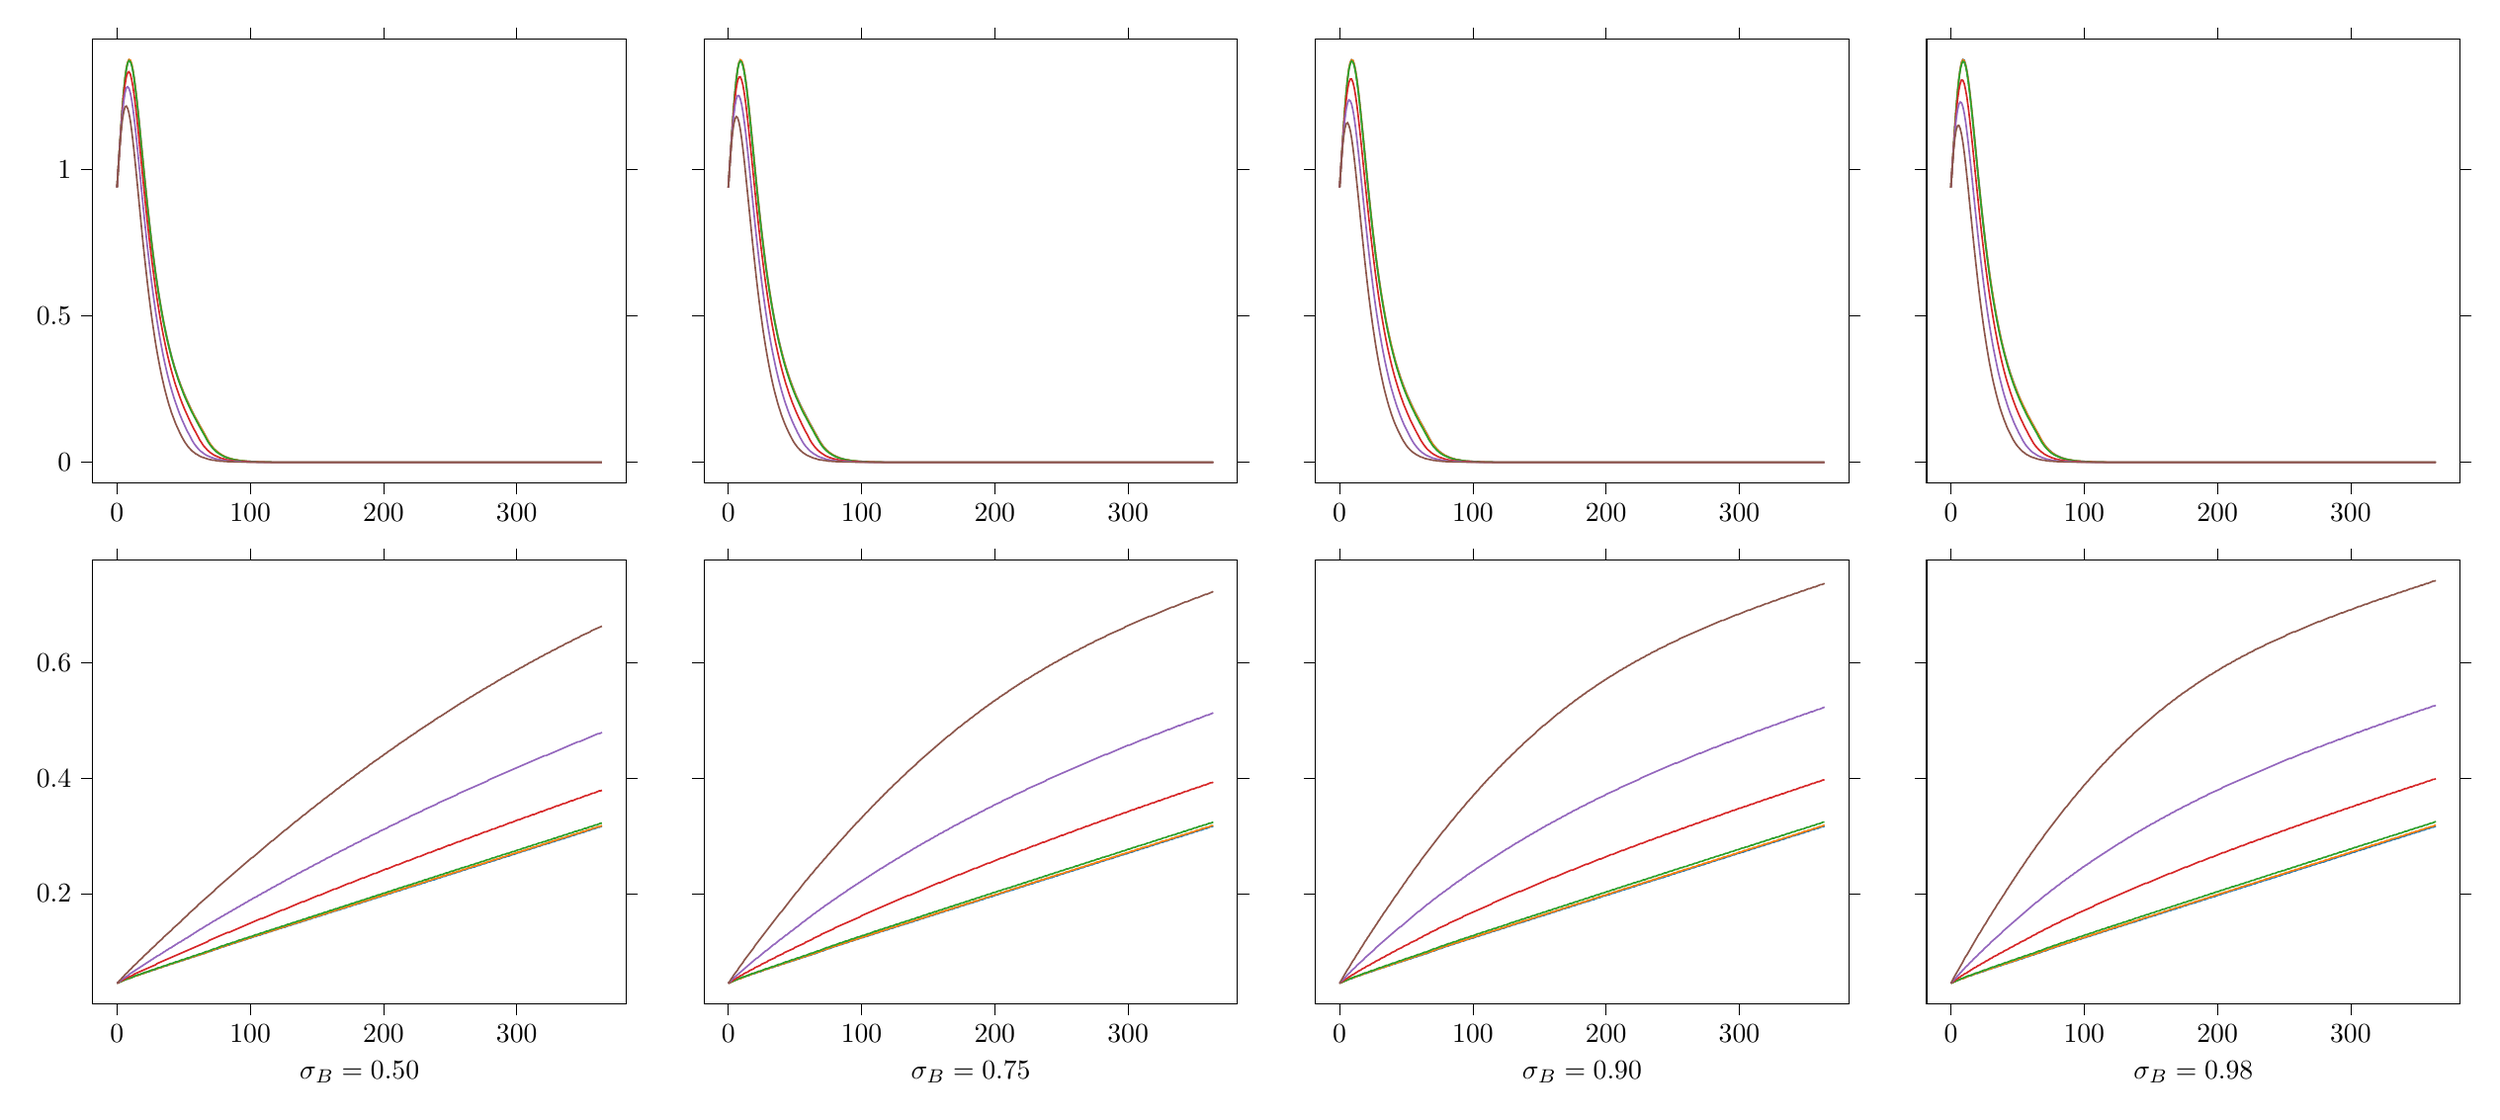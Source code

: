 % This file was created by tikzplotlib v0.9.1.
\begin{tikzpicture}

\definecolor{color0}{rgb}{0.122,0.467,0.706}
\definecolor{color1}{rgb}{1,0.498,0.055}
\definecolor{color2}{rgb}{0.173,0.627,0.173}
\definecolor{color3}{rgb}{0.839,0.153,0.157}
\definecolor{color4}{rgb}{0.58,0.404,0.741}
\definecolor{color5}{rgb}{0.549,0.337,0.294}

\begin{groupplot}[group style={group size=4 by 2}]
\nextgroupplot[
tick align=outside,
tick pos=both,
x grid style={white!69.02!black},
xmin=-18.2, xmax=382.2,
xtick style={color=black},
y grid style={white!69.02!black},
ymin=-0.069, ymax=1.444,
ytick style={color=black}
]
\addplot [semithick, color0]
table {%
0 0.938
1 1.007
2 1.078
3 1.147
4 1.21
5 1.266
6 1.311
7 1.345
8 1.365
9 1.374
10 1.371
11 1.359
12 1.338
13 1.309
14 1.273
15 1.234
16 1.191
17 1.146
18 1.099
19 1.053
20 1.006
21 0.961
22 0.916
23 0.873
24 0.832
25 0.791
26 0.753
27 0.716
28 0.681
29 0.647
30 0.616
31 0.586
32 0.557
33 0.53
34 0.505
35 0.48
36 0.458
37 0.437
38 0.416
39 0.397
40 0.379
41 0.361
42 0.345
43 0.329
44 0.314
45 0.3
46 0.286
47 0.274
48 0.261
49 0.25
50 0.238
51 0.228
52 0.217
53 0.207
54 0.197
55 0.187
56 0.178
57 0.169
58 0.16
59 0.151
60 0.143
61 0.135
62 0.126
63 0.118
64 0.11
65 0.102
66 0.094
67 0.085
68 0.077
69 0.069
70 0.062
71 0.056
72 0.05
73 0.045
74 0.041
75 0.037
76 0.033
77 0.03
78 0.027
79 0.024
80 0.022
81 0.019
82 0.018
83 0.016
84 0.014
85 0.013
86 0.011
87 0.01
88 0.009
89 0.008
90 0.008
91 0.007
92 0.006
93 0.006
94 0.005
95 0.005
96 0.004
97 0.004
98 0.003
99 0.003
100 0.003
101 0.002
102 0.002
103 0.002
104 0.002
105 0.002
106 0.001
107 0.001
108 0.001
109 0.001
110 0.001
111 0.001
112 0.001
113 0.001
114 0.001
115 0.001
116 0.0
117 0.0
118 0.0
119 0.0
120 0.0
121 0.0
122 0.0
123 0.0
124 0.0
125 0.0
126 0.0
127 0.0
128 0.0
129 0.0
130 0.0
131 0.0
132 0.0
133 8.7e-05
134 7.7e-05
135 6.9e-05
136 5.7e-05
137 5.3e-05
138 4.7e-05
139 4.3e-05
140 3.9e-05
141 3.6e-05
142 3.6e-05
143 3.5e-05
144 3.3e-05
145 3e-05
146 2.7e-05
147 2.1e-05
148 2e-05
149 1.8e-05
150 1.7e-05
151 1.5e-05
152 1.5e-05
153 1.4e-05
154 1.1e-05
155 8e-06
156 6e-06
157 5e-06
158 5e-06
159 5e-06
160 5e-06
161 5e-06
162 4e-06
163 4e-06
164 3e-06
165 3e-06
166 3e-06
167 3e-06
168 2e-06
169 2e-06
170 2e-06
171 2e-06
172 1e-06
173 0
174 0
175 0
176 0
177 0
178 0
179 0
180 0
181 0
182 0
183 0
184 0
185 0
186 0
187 0
188 0
189 0
190 0
191 0
192 0
193 0
194 0
195 0
196 0
197 0
198 0
199 0
200 0
201 0
202 0
203 0
204 0
205 0
206 0
207 0
208 0
209 0
210 0
211 0
212 0
213 0
214 0
215 0
216 0
217 0
218 0
219 0
220 0
221 0
222 0
223 0
224 0
225 0
226 0
227 0
228 0
229 0
230 0
231 0
232 0
233 0
234 0
235 0
236 0
237 0
238 0
239 0
240 0
241 0
242 0
243 0
244 0
245 0
246 0
247 0
248 0
249 0
250 0
251 0
252 0
253 0
254 0
255 0
256 0
257 0
258 0
259 0
260 0
261 0
262 0
263 0
264 0
265 0
266 0
267 0
268 0
269 0
270 0
271 0
272 0
273 0
274 0
275 0
276 0
277 0
278 0
279 0
280 0
281 0
282 0
283 0
284 0
285 0
286 0
287 0
288 0
289 0
290 0
291 0
292 0
293 0
294 0
295 0
296 0
297 0
298 0
299 0
300 0
301 0
302 0
303 0
304 0
305 0
306 0
307 0
308 0
309 0
310 0
311 0
312 0
313 0
314 0
315 0
316 0
317 0
318 0
319 0
320 0
321 0
322 0
323 0
324 0
325 0
326 0
327 0
328 0
329 0
330 0
331 0
332 0
333 0
334 0
335 0
336 0
337 0
338 0
339 0
340 0
341 0
342 0
343 0
344 0
345 0
346 0
347 0
348 0
349 0
350 0
351 0
352 0
353 0
354 0
355 0
356 0
357 0
358 0
359 0
360 0
361 0
362 0
363 0
364 0
};
\addplot [semithick, color1]
table {%
0 0.938
1 1.007
2 1.078
3 1.147
4 1.21
5 1.266
6 1.311
7 1.345
8 1.366
9 1.375
10 1.373
11 1.36
12 1.337
13 1.307
14 1.271
15 1.232
16 1.188
17 1.143
18 1.097
19 1.051
20 1.004
21 0.959
22 0.914
23 0.871
24 0.829
25 0.789
26 0.75
27 0.713
28 0.678
29 0.645
30 0.613
31 0.583
32 0.555
33 0.529
34 0.503
35 0.479
36 0.456
37 0.434
38 0.414
39 0.395
40 0.376
41 0.359
42 0.343
43 0.327
44 0.312
45 0.298
46 0.285
47 0.272
48 0.26
49 0.249
50 0.237
51 0.226
52 0.216
53 0.206
54 0.196
55 0.187
56 0.177
57 0.168
58 0.159
59 0.151
60 0.142
61 0.134
62 0.126
63 0.118
64 0.11
65 0.102
66 0.094
67 0.085
68 0.076
69 0.069
70 0.062
71 0.056
72 0.05
73 0.045
74 0.041
75 0.037
76 0.033
77 0.03
78 0.027
79 0.024
80 0.022
81 0.019
82 0.017
83 0.016
84 0.014
85 0.013
86 0.012
87 0.01
88 0.009
89 0.008
90 0.008
91 0.007
92 0.006
93 0.006
94 0.005
95 0.005
96 0.004
97 0.004
98 0.003
99 0.003
100 0.003
101 0.002
102 0.002
103 0.002
104 0.002
105 0.002
106 0.001
107 0.001
108 0.001
109 0.001
110 0.001
111 0.001
112 0.001
113 0.001
114 0.001
115 0.001
116 0.0
117 0.0
118 0.0
119 0.0
120 0.0
121 0.0
122 0.0
123 0.0
124 0.0
125 0.0
126 0.0
127 0.0
128 0.0
129 0.0
130 0.0
131 9.5e-05
132 8.3e-05
133 7.6e-05
134 6.8e-05
135 6.4e-05
136 5.6e-05
137 4.8e-05
138 4.5e-05
139 3.9e-05
140 3.5e-05
141 2.8e-05
142 2.6e-05
143 2.5e-05
144 2.3e-05
145 2e-05
146 1.9e-05
147 1.7e-05
148 1.3e-05
149 1.2e-05
150 7e-06
151 6e-06
152 4e-06
153 3e-06
154 3e-06
155 3e-06
156 3e-06
157 3e-06
158 3e-06
159 3e-06
160 3e-06
161 3e-06
162 3e-06
163 3e-06
164 3e-06
165 3e-06
166 2e-06
167 2e-06
168 2e-06
169 2e-06
170 2e-06
171 0
172 0
173 0
174 0
175 0
176 0
177 0
178 0
179 0
180 0
181 0
182 0
183 0
184 0
185 0
186 0
187 0
188 0
189 0
190 0
191 0
192 0
193 0
194 0
195 0
196 0
197 0
198 0
199 0
200 0
201 0
202 0
203 0
204 0
205 0
206 0
207 0
208 0
209 0
210 0
211 0
212 0
213 0
214 0
215 0
216 0
217 0
218 0
219 0
220 0
221 0
222 0
223 0
224 0
225 0
226 0
227 0
228 0
229 0
230 0
231 0
232 0
233 0
234 0
235 0
236 0
237 0
238 0
239 0
240 0
241 0
242 0
243 0
244 0
245 0
246 0
247 0
248 0
249 0
250 0
251 0
252 0
253 0
254 0
255 0
256 0
257 0
258 0
259 0
260 0
261 0
262 0
263 0
264 0
265 0
266 0
267 0
268 0
269 0
270 0
271 0
272 0
273 0
274 0
275 0
276 0
277 0
278 0
279 0
280 0
281 0
282 0
283 0
284 0
285 0
286 0
287 0
288 0
289 0
290 0
291 0
292 0
293 0
294 0
295 0
296 0
297 0
298 0
299 0
300 0
301 0
302 0
303 0
304 0
305 0
306 0
307 0
308 0
309 0
310 0
311 0
312 0
313 0
314 0
315 0
316 0
317 0
318 0
319 0
320 0
321 0
322 0
323 0
324 0
325 0
326 0
327 0
328 0
329 0
330 0
331 0
332 0
333 0
334 0
335 0
336 0
337 0
338 0
339 0
340 0
341 0
342 0
343 0
344 0
345 0
346 0
347 0
348 0
349 0
350 0
351 0
352 0
353 0
354 0
355 0
356 0
357 0
358 0
359 0
360 0
361 0
362 0
363 0
364 0
};
\addplot [semithick, color2]
table {%
0 0.938
1 1.008
2 1.078
3 1.146
4 1.21
5 1.265
6 1.309
7 1.342
8 1.363
9 1.371
10 1.368
11 1.355
12 1.333
13 1.303
14 1.267
15 1.227
16 1.184
17 1.139
18 1.092
19 1.045
20 0.999
21 0.953
22 0.909
23 0.866
24 0.825
25 0.784
26 0.745
27 0.708
28 0.674
29 0.641
30 0.61
31 0.58
32 0.552
33 0.525
34 0.499
35 0.475
36 0.453
37 0.431
38 0.411
39 0.392
40 0.374
41 0.356
42 0.34
43 0.324
44 0.31
45 0.296
46 0.282
47 0.269
48 0.257
49 0.245
50 0.233
51 0.222
52 0.212
53 0.202
54 0.192
55 0.182
56 0.173
57 0.164
58 0.155
59 0.147
60 0.138
61 0.13
62 0.121
63 0.113
64 0.105
65 0.097
66 0.089
67 0.08
68 0.072
69 0.065
70 0.058
71 0.053
72 0.047
73 0.043
74 0.038
75 0.034
76 0.031
77 0.028
78 0.025
79 0.023
80 0.02
81 0.018
82 0.016
83 0.015
84 0.013
85 0.012
86 0.011
87 0.01
88 0.009
89 0.008
90 0.007
91 0.006
92 0.006
93 0.005
94 0.005
95 0.004
96 0.004
97 0.003
98 0.003
99 0.003
100 0.003
101 0.002
102 0.002
103 0.002
104 0.002
105 0.001
106 0.001
107 0.001
108 0.001
109 0.001
110 0.001
111 0.001
112 0.001
113 0.001
114 0.001
115 0.001
116 0.0
117 0.0
118 0.0
119 0.0
120 0.0
121 0.0
122 0.0
123 0.0
124 0.0
125 0.0
126 0.0
127 0.0
128 0.0
129 0.0
130 0.0
131 0.0
132 9.7e-05
133 8.8e-05
134 8.2e-05
135 7.4e-05
136 6.8e-05
137 6.3e-05
138 5.3e-05
139 4.9e-05
140 4.4e-05
141 4e-05
142 3.6e-05
143 3.4e-05
144 3.1e-05
145 2.7e-05
146 2.7e-05
147 2.5e-05
148 2.5e-05
149 2.2e-05
150 1.9e-05
151 1.8e-05
152 1.4e-05
153 1.3e-05
154 1.2e-05
155 1.2e-05
156 1.1e-05
157 1.1e-05
158 1.1e-05
159 8e-06
160 7e-06
161 7e-06
162 7e-06
163 7e-06
164 6e-06
165 6e-06
166 6e-06
167 6e-06
168 5e-06
169 5e-06
170 5e-06
171 4e-06
172 3e-06
173 3e-06
174 2e-06
175 2e-06
176 2e-06
177 1e-06
178 1e-06
179 1e-06
180 1e-06
181 1e-06
182 1e-06
183 1e-06
184 1e-06
185 1e-06
186 1e-06
187 1e-06
188 1e-06
189 1e-06
190 1e-06
191 1e-06
192 1e-06
193 1e-06
194 1e-06
195 1e-06
196 0
197 0
198 0
199 0
200 0
201 0
202 0
203 0
204 0
205 0
206 0
207 0
208 0
209 0
210 0
211 0
212 0
213 0
214 0
215 0
216 0
217 0
218 0
219 0
220 0
221 0
222 0
223 0
224 0
225 0
226 0
227 0
228 0
229 0
230 0
231 0
232 0
233 0
234 0
235 0
236 0
237 0
238 0
239 0
240 0
241 0
242 0
243 0
244 0
245 0
246 0
247 0
248 0
249 0
250 0
251 0
252 0
253 0
254 0
255 0
256 0
257 0
258 0
259 0
260 0
261 0
262 0
263 0
264 0
265 0
266 0
267 0
268 0
269 0
270 0
271 0
272 0
273 0
274 0
275 0
276 0
277 0
278 0
279 0
280 0
281 0
282 0
283 0
284 0
285 0
286 0
287 0
288 0
289 0
290 0
291 0
292 0
293 0
294 0
295 0
296 0
297 0
298 0
299 0
300 0
301 0
302 0
303 0
304 0
305 0
306 0
307 0
308 0
309 0
310 0
311 0
312 0
313 0
314 0
315 0
316 0
317 0
318 0
319 0
320 0
321 0
322 0
323 0
324 0
325 0
326 0
327 0
328 0
329 0
330 0
331 0
332 0
333 0
334 0
335 0
336 0
337 0
338 0
339 0
340 0
341 0
342 0
343 0
344 0
345 0
346 0
347 0
348 0
349 0
350 0
351 0
352 0
353 0
354 0
355 0
356 0
357 0
358 0
359 0
360 0
361 0
362 0
363 0
364 0
};
\addplot [semithick, color3]
table {%
0 0.938
1 1.007
2 1.075
3 1.141
4 1.2
5 1.25
6 1.289
7 1.316
8 1.33
9 1.333
10 1.325
11 1.306
12 1.281
13 1.248
14 1.211
15 1.17
16 1.127
17 1.081
18 1.036
19 0.989
20 0.943
21 0.898
22 0.854
23 0.812
24 0.771
25 0.732
26 0.694
27 0.658
28 0.624
29 0.591
30 0.56
31 0.531
32 0.503
33 0.476
34 0.451
35 0.428
36 0.406
37 0.384
38 0.364
39 0.345
40 0.327
41 0.31
42 0.294
43 0.278
44 0.263
45 0.25
46 0.237
47 0.224
48 0.212
49 0.2
50 0.189
51 0.178
52 0.168
53 0.158
54 0.148
55 0.138
56 0.129
57 0.12
58 0.111
59 0.103
60 0.094
61 0.086
62 0.077
63 0.07
64 0.063
65 0.056
66 0.051
67 0.046
68 0.041
69 0.037
70 0.033
71 0.03
72 0.027
73 0.024
74 0.022
75 0.02
76 0.018
77 0.016
78 0.014
79 0.013
80 0.012
81 0.01
82 0.009
83 0.008
84 0.008
85 0.007
86 0.006
87 0.005
88 0.005
89 0.004
90 0.004
91 0.004
92 0.003
93 0.003
94 0.003
95 0.002
96 0.002
97 0.002
98 0.002
99 0.002
100 0.001
101 0.001
102 0.001
103 0.001
104 0.001
105 0.001
106 0.001
107 0.001
108 0.001
109 0.001
110 0.001
111 0.0
112 0.0
113 0.0
114 0.0
115 0.0
116 0.0
117 0.0
118 0.0
119 0.0
120 0.0
121 0.0
122 0.0
123 0.0
124 0.0
125 0.0
126 9.9e-05
127 8.9e-05
128 8.5e-05
129 7.7e-05
130 7e-05
131 7e-05
132 6.2e-05
133 5.6e-05
134 5e-05
135 4.1e-05
136 3.7e-05
137 3.4e-05
138 2.9e-05
139 2.4e-05
140 2.1e-05
141 2.1e-05
142 1.8e-05
143 1.6e-05
144 1.6e-05
145 1.4e-05
146 1.2e-05
147 1.2e-05
148 1.1e-05
149 1e-05
150 1e-05
151 1e-05
152 9e-06
153 6e-06
154 6e-06
155 6e-06
156 6e-06
157 6e-06
158 6e-06
159 6e-06
160 5e-06
161 5e-06
162 5e-06
163 5e-06
164 5e-06
165 4e-06
166 4e-06
167 4e-06
168 4e-06
169 2e-06
170 2e-06
171 2e-06
172 2e-06
173 2e-06
174 2e-06
175 2e-06
176 2e-06
177 0
178 0
179 0
180 0
181 0
182 0
183 0
184 0
185 0
186 0
187 0
188 0
189 0
190 0
191 0
192 0
193 0
194 0
195 0
196 0
197 0
198 0
199 0
200 0
201 0
202 0
203 0
204 0
205 0
206 0
207 0
208 0
209 0
210 0
211 0
212 0
213 0
214 0
215 0
216 0
217 0
218 0
219 0
220 0
221 0
222 0
223 0
224 0
225 0
226 0
227 0
228 0
229 0
230 0
231 0
232 0
233 0
234 0
235 0
236 0
237 0
238 0
239 0
240 0
241 0
242 0
243 0
244 0
245 0
246 0
247 0
248 0
249 0
250 0
251 0
252 0
253 0
254 0
255 0
256 0
257 0
258 0
259 0
260 0
261 0
262 0
263 0
264 0
265 0
266 0
267 0
268 0
269 0
270 0
271 0
272 0
273 0
274 0
275 0
276 0
277 0
278 0
279 0
280 0
281 0
282 0
283 0
284 0
285 0
286 0
287 0
288 0
289 0
290 0
291 0
292 0
293 0
294 0
295 0
296 0
297 0
298 0
299 0
300 0
301 0
302 0
303 0
304 0
305 0
306 0
307 0
308 0
309 0
310 0
311 0
312 0
313 0
314 0
315 0
316 0
317 0
318 0
319 0
320 0
321 0
322 0
323 0
324 0
325 0
326 0
327 0
328 0
329 0
330 0
331 0
332 0
333 0
334 0
335 0
336 0
337 0
338 0
339 0
340 0
341 0
342 0
343 0
344 0
345 0
346 0
347 0
348 0
349 0
350 0
351 0
352 0
353 0
354 0
355 0
356 0
357 0
358 0
359 0
360 0
361 0
362 0
363 0
364 0
};
\addplot [semithick, color4]
table {%
0 0.938
1 1.008
2 1.075
3 1.137
4 1.189
5 1.231
6 1.261
7 1.278
8 1.282
9 1.276
10 1.261
11 1.237
12 1.206
13 1.169
14 1.129
15 1.085
16 1.04
17 0.994
18 0.948
19 0.901
20 0.856
21 0.812
22 0.769
23 0.728
24 0.688
25 0.649
26 0.613
27 0.578
28 0.545
29 0.513
30 0.484
31 0.456
32 0.429
33 0.404
34 0.38
35 0.357
36 0.336
37 0.316
38 0.297
39 0.279
40 0.262
41 0.246
42 0.231
43 0.216
44 0.203
45 0.19
46 0.177
47 0.165
48 0.154
49 0.143
50 0.133
51 0.123
52 0.113
53 0.104
54 0.096
55 0.087
56 0.078
57 0.07
58 0.063
59 0.057
60 0.051
61 0.046
62 0.041
63 0.037
64 0.034
65 0.03
66 0.027
67 0.024
68 0.022
69 0.02
70 0.018
71 0.016
72 0.015
73 0.013
74 0.012
75 0.011
76 0.01
77 0.009
78 0.008
79 0.007
80 0.006
81 0.006
82 0.005
83 0.005
84 0.004
85 0.004
86 0.003
87 0.003
88 0.003
89 0.002
90 0.002
91 0.002
92 0.002
93 0.002
94 0.001
95 0.001
96 0.001
97 0.001
98 0.001
99 0.001
100 0.001
101 0.001
102 0.001
103 0.001
104 0.001
105 0.0
106 0.0
107 0.0
108 0.0
109 0.0
110 0.0
111 0.0
112 0.0
113 0.0
114 0.0
115 0.0
116 0.0
117 0.0
118 0.0
119 0.0
120 9.5e-05
121 8.3e-05
122 7.6e-05
123 7e-05
124 6.5e-05
125 6e-05
126 5.7e-05
127 5.3e-05
128 4.7e-05
129 4e-05
130 3.5e-05
131 3.1e-05
132 2.9e-05
133 2.7e-05
134 2.5e-05
135 2.1e-05
136 2e-05
137 1.8e-05
138 1.6e-05
139 1.4e-05
140 1.1e-05
141 1e-05
142 6e-06
143 5e-06
144 5e-06
145 5e-06
146 5e-06
147 4e-06
148 4e-06
149 4e-06
150 4e-06
151 4e-06
152 4e-06
153 4e-06
154 2e-06
155 2e-06
156 1e-06
157 1e-06
158 1e-06
159 1e-06
160 1e-06
161 1e-06
162 1e-06
163 1e-06
164 1e-06
165 0
166 0
167 0
168 0
169 0
170 0
171 0
172 0
173 0
174 0
175 0
176 0
177 0
178 0
179 0
180 0
181 0
182 0
183 0
184 0
185 0
186 0
187 0
188 0
189 0
190 0
191 0
192 0
193 0
194 0
195 0
196 0
197 0
198 0
199 0
200 0
201 0
202 0
203 0
204 0
205 0
206 0
207 0
208 0
209 0
210 0
211 0
212 0
213 0
214 0
215 0
216 0
217 0
218 0
219 0
220 0
221 0
222 0
223 0
224 0
225 0
226 0
227 0
228 0
229 0
230 0
231 0
232 0
233 0
234 0
235 0
236 0
237 0
238 0
239 0
240 0
241 0
242 0
243 0
244 0
245 0
246 0
247 0
248 0
249 0
250 0
251 0
252 0
253 0
254 0
255 0
256 0
257 0
258 0
259 0
260 0
261 0
262 0
263 0
264 0
265 0
266 0
267 0
268 0
269 0
270 0
271 0
272 0
273 0
274 0
275 0
276 0
277 0
278 0
279 0
280 0
281 0
282 0
283 0
284 0
285 0
286 0
287 0
288 0
289 0
290 0
291 0
292 0
293 0
294 0
295 0
296 0
297 0
298 0
299 0
300 0
301 0
302 0
303 0
304 0
305 0
306 0
307 0
308 0
309 0
310 0
311 0
312 0
313 0
314 0
315 0
316 0
317 0
318 0
319 0
320 0
321 0
322 0
323 0
324 0
325 0
326 0
327 0
328 0
329 0
330 0
331 0
332 0
333 0
334 0
335 0
336 0
337 0
338 0
339 0
340 0
341 0
342 0
343 0
344 0
345 0
346 0
347 0
348 0
349 0
350 0
351 0
352 0
353 0
354 0
355 0
356 0
357 0
358 0
359 0
360 0
361 0
362 0
363 0
364 0
};
\addplot [semithick, color5]
table {%
0 0.938
1 1.008
2 1.071
3 1.125
4 1.168
5 1.196
6 1.213
7 1.216
8 1.208
9 1.191
10 1.166
11 1.132
12 1.094
13 1.052
14 1.007
15 0.961
16 0.914
17 0.866
18 0.819
19 0.772
20 0.728
21 0.686
22 0.645
23 0.605
24 0.567
25 0.531
26 0.497
27 0.465
28 0.434
29 0.405
30 0.378
31 0.353
32 0.329
33 0.306
34 0.285
35 0.265
36 0.246
37 0.229
38 0.212
39 0.196
40 0.182
41 0.168
42 0.156
43 0.144
44 0.132
45 0.122
46 0.112
47 0.102
48 0.093
49 0.084
50 0.076
51 0.068
52 0.062
53 0.055
54 0.05
55 0.045
56 0.04
57 0.036
58 0.033
59 0.029
60 0.027
61 0.024
62 0.021
63 0.019
64 0.017
65 0.016
66 0.014
67 0.013
68 0.011
69 0.01
70 0.009
71 0.008
72 0.007
73 0.007
74 0.006
75 0.005
76 0.005
77 0.004
78 0.004
79 0.004
80 0.003
81 0.003
82 0.003
83 0.002
84 0.002
85 0.002
86 0.002
87 0.002
88 0.001
89 0.001
90 0.001
91 0.001
92 0.001
93 0.001
94 0.001
95 0.001
96 0.001
97 0.001
98 0.0
99 0.0
100 0.0
101 0.0
102 0.0
103 0.0
104 0.0
105 0.0
106 0.0
107 0.0
108 0.0
109 0.0
110 0.0
111 0.0
112 0.0
113 0.0
114 9.6e-05
115 8.3e-05
116 8e-05
117 7.5e-05
118 7e-05
119 6.5e-05
120 5.6e-05
121 4.5e-05
122 3.4e-05
123 2.7e-05
124 2.1e-05
125 1.9e-05
126 1.7e-05
127 1.6e-05
128 1.4e-05
129 1.4e-05
130 1.3e-05
131 1.3e-05
132 1.1e-05
133 1e-05
134 9e-06
135 8e-06
136 8e-06
137 7e-06
138 7e-06
139 7e-06
140 7e-06
141 6e-06
142 6e-06
143 4e-06
144 3e-06
145 2e-06
146 2e-06
147 2e-06
148 2e-06
149 2e-06
150 2e-06
151 1e-06
152 0
153 0
154 0
155 0
156 0
157 0
158 0
159 0
160 0
161 0
162 0
163 0
164 0
165 0
166 0
167 0
168 0
169 0
170 0
171 0
172 0
173 0
174 0
175 0
176 0
177 0
178 0
179 0
180 0
181 0
182 0
183 0
184 0
185 0
186 0
187 0
188 0
189 0
190 0
191 0
192 0
193 0
194 0
195 0
196 0
197 0
198 0
199 0
200 0
201 0
202 0
203 0
204 0
205 0
206 0
207 0
208 0
209 0
210 0
211 0
212 0
213 0
214 0
215 0
216 0
217 0
218 0
219 0
220 0
221 0
222 0
223 0
224 0
225 0
226 0
227 0
228 0
229 0
230 0
231 0
232 0
233 0
234 0
235 0
236 0
237 0
238 0
239 0
240 0
241 0
242 0
243 0
244 0
245 0
246 0
247 0
248 0
249 0
250 0
251 0
252 0
253 0
254 0
255 0
256 0
257 0
258 0
259 0
260 0
261 0
262 0
263 0
264 0
265 0
266 0
267 0
268 0
269 0
270 0
271 0
272 0
273 0
274 0
275 0
276 0
277 0
278 0
279 0
280 0
281 0
282 0
283 0
284 0
285 0
286 0
287 0
288 0
289 0
290 0
291 0
292 0
293 0
294 0
295 0
296 0
297 0
298 0
299 0
300 0
301 0
302 0
303 0
304 0
305 0
306 0
307 0
308 0
309 0
310 0
311 0
312 0
313 0
314 0
315 0
316 0
317 0
318 0
319 0
320 0
321 0
322 0
323 0
324 0
325 0
326 0
327 0
328 0
329 0
330 0
331 0
332 0
333 0
334 0
335 0
336 0
337 0
338 0
339 0
340 0
341 0
342 0
343 0
344 0
345 0
346 0
347 0
348 0
349 0
350 0
351 0
352 0
353 0
354 0
355 0
356 0
357 0
358 0
359 0
360 0
361 0
362 0
363 0
364 0
};

\nextgroupplot[
scaled y ticks=manual:{}{\pgfmathparse{#1}},
tick align=outside,
tick pos=both,
x grid style={white!69.02!black},
xmin=-18.2, xmax=382.2,
xtick style={color=black},
y grid style={white!69.02!black},
ymin=-0.069, ymax=1.444,
ytick style={color=black},
yticklabels={}
]
\addplot [semithick, color0]
table {%
0 0.938
1 1.006
2 1.077
3 1.145
4 1.208
5 1.264
6 1.309
7 1.343
8 1.364
9 1.373
10 1.37
11 1.358
12 1.336
13 1.307
14 1.273
15 1.233
16 1.19
17 1.145
18 1.099
19 1.053
20 1.006
21 0.961
22 0.916
23 0.873
24 0.832
25 0.792
26 0.753
27 0.716
28 0.68
29 0.647
30 0.615
31 0.585
32 0.557
33 0.53
34 0.505
35 0.48
36 0.458
37 0.436
38 0.416
39 0.397
40 0.379
41 0.361
42 0.345
43 0.329
44 0.314
45 0.3
46 0.286
47 0.274
48 0.262
49 0.25
50 0.238
51 0.227
52 0.217
53 0.207
54 0.197
55 0.188
56 0.179
57 0.17
58 0.161
59 0.152
60 0.144
61 0.135
62 0.127
63 0.119
64 0.11
65 0.102
66 0.094
67 0.086
68 0.077
69 0.07
70 0.063
71 0.056
72 0.051
73 0.046
74 0.041
75 0.037
76 0.033
77 0.03
78 0.027
79 0.024
80 0.022
81 0.02
82 0.018
83 0.016
84 0.014
85 0.013
86 0.012
87 0.01
88 0.009
89 0.008
90 0.008
91 0.007
92 0.006
93 0.006
94 0.005
95 0.005
96 0.004
97 0.004
98 0.003
99 0.003
100 0.003
101 0.002
102 0.002
103 0.002
104 0.002
105 0.002
106 0.001
107 0.001
108 0.001
109 0.001
110 0.001
111 0.001
112 0.001
113 0.001
114 0.001
115 0.001
116 0.001
117 0.0
118 0.0
119 0.0
120 0.0
121 0.0
122 0.0
123 0.0
124 0.0
125 0.0
126 0.0
127 0.0
128 0.0
129 0.0
130 0.0
131 8.9e-05
132 8.4e-05
133 7.3e-05
134 6.8e-05
135 6.4e-05
136 5.9e-05
137 5.4e-05
138 4.8e-05
139 4.3e-05
140 3.9e-05
141 3.5e-05
142 3.1e-05
143 2.8e-05
144 2.6e-05
145 2.4e-05
146 2.3e-05
147 2e-05
148 1.8e-05
149 1.6e-05
150 1.4e-05
151 1.3e-05
152 1.2e-05
153 1e-05
154 1e-05
155 9e-06
156 8e-06
157 8e-06
158 7e-06
159 7e-06
160 6e-06
161 4e-06
162 2e-06
163 1e-06
164 1e-06
165 1e-06
166 1e-06
167 0
168 0
169 0
170 0
171 0
172 0
173 0
174 0
175 0
176 0
177 0
178 0
179 0
180 0
181 0
182 0
183 0
184 0
185 0
186 0
187 0
188 0
189 0
190 0
191 0
192 0
193 0
194 0
195 0
196 0
197 0
198 0
199 0
200 0
201 0
202 0
203 0
204 0
205 0
206 0
207 0
208 0
209 0
210 0
211 0
212 0
213 0
214 0
215 0
216 0
217 0
218 0
219 0
220 0
221 0
222 0
223 0
224 0
225 0
226 0
227 0
228 0
229 0
230 0
231 0
232 0
233 0
234 0
235 0
236 0
237 0
238 0
239 0
240 0
241 0
242 0
243 0
244 0
245 0
246 0
247 0
248 0
249 0
250 0
251 0
252 0
253 0
254 0
255 0
256 0
257 0
258 0
259 0
260 0
261 0
262 0
263 0
264 0
265 0
266 0
267 0
268 0
269 0
270 0
271 0
272 0
273 0
274 0
275 0
276 0
277 0
278 0
279 0
280 0
281 0
282 0
283 0
284 0
285 0
286 0
287 0
288 0
289 0
290 0
291 0
292 0
293 0
294 0
295 0
296 0
297 0
298 0
299 0
300 0
301 0
302 0
303 0
304 0
305 0
306 0
307 0
308 0
309 0
310 0
311 0
312 0
313 0
314 0
315 0
316 0
317 0
318 0
319 0
320 0
321 0
322 0
323 0
324 0
325 0
326 0
327 0
328 0
329 0
330 0
331 0
332 0
333 0
334 0
335 0
336 0
337 0
338 0
339 0
340 0
341 0
342 0
343 0
344 0
345 0
346 0
347 0
348 0
349 0
350 0
351 0
352 0
353 0
354 0
355 0
356 0
357 0
358 0
359 0
360 0
361 0
362 0
363 0
364 0
};
\addplot [semithick, color1]
table {%
0 0.938
1 1.008
2 1.077
3 1.145
4 1.207
5 1.263
6 1.308
7 1.343
8 1.364
9 1.374
10 1.371
11 1.358
12 1.336
13 1.305
14 1.27
15 1.231
16 1.188
17 1.144
18 1.097
19 1.051
20 1.004
21 0.958
22 0.914
23 0.871
24 0.828
25 0.788
26 0.75
27 0.713
28 0.678
29 0.645
30 0.613
31 0.584
32 0.555
33 0.528
34 0.502
35 0.478
36 0.455
37 0.434
38 0.414
39 0.395
40 0.377
41 0.36
42 0.343
43 0.328
44 0.313
45 0.299
46 0.285
47 0.272
48 0.26
49 0.248
50 0.237
51 0.226
52 0.215
53 0.205
54 0.195
55 0.186
56 0.177
57 0.168
58 0.159
59 0.151
60 0.142
61 0.134
62 0.125
63 0.117
64 0.109
65 0.101
66 0.093
67 0.084
68 0.076
69 0.068
70 0.062
71 0.055
72 0.05
73 0.045
74 0.04
75 0.037
76 0.033
77 0.03
78 0.027
79 0.024
80 0.022
81 0.019
82 0.018
83 0.016
84 0.014
85 0.013
86 0.011
87 0.01
88 0.009
89 0.008
90 0.008
91 0.007
92 0.006
93 0.006
94 0.005
95 0.005
96 0.004
97 0.004
98 0.003
99 0.003
100 0.003
101 0.002
102 0.002
103 0.002
104 0.002
105 0.002
106 0.001
107 0.001
108 0.001
109 0.001
110 0.001
111 0.001
112 0.001
113 0.001
114 0.001
115 0.001
116 0.0
117 0.0
118 0.0
119 0.0
120 0.0
121 0.0
122 0.0
123 0.0
124 0.0
125 0.0
126 0.0
127 0.0
128 0.0
129 0.0
130 0.0
131 9.9e-05
132 8.6e-05
133 7.5e-05
134 7e-05
135 6.7e-05
136 6.4e-05
137 5.9e-05
138 5.4e-05
139 4.8e-05
140 4.2e-05
141 3.5e-05
142 3e-05
143 2.9e-05
144 2.2e-05
145 1.8e-05
146 1.6e-05
147 1.5e-05
148 1.5e-05
149 1.4e-05
150 1.4e-05
151 1.3e-05
152 1.1e-05
153 1.1e-05
154 1e-05
155 1e-05
156 1e-05
157 9e-06
158 8e-06
159 8e-06
160 7e-06
161 7e-06
162 6e-06
163 4e-06
164 3e-06
165 3e-06
166 3e-06
167 3e-06
168 3e-06
169 3e-06
170 2e-06
171 2e-06
172 2e-06
173 1e-06
174 1e-06
175 1e-06
176 0
177 0
178 0
179 0
180 0
181 0
182 0
183 0
184 0
185 0
186 0
187 0
188 0
189 0
190 0
191 0
192 0
193 0
194 0
195 0
196 0
197 0
198 0
199 0
200 0
201 0
202 0
203 0
204 0
205 0
206 0
207 0
208 0
209 0
210 0
211 0
212 0
213 0
214 0
215 0
216 0
217 0
218 0
219 0
220 0
221 0
222 0
223 0
224 0
225 0
226 0
227 0
228 0
229 0
230 0
231 0
232 0
233 0
234 0
235 0
236 0
237 0
238 0
239 0
240 0
241 0
242 0
243 0
244 0
245 0
246 0
247 0
248 0
249 0
250 0
251 0
252 0
253 0
254 0
255 0
256 0
257 0
258 0
259 0
260 0
261 0
262 0
263 0
264 0
265 0
266 0
267 0
268 0
269 0
270 0
271 0
272 0
273 0
274 0
275 0
276 0
277 0
278 0
279 0
280 0
281 0
282 0
283 0
284 0
285 0
286 0
287 0
288 0
289 0
290 0
291 0
292 0
293 0
294 0
295 0
296 0
297 0
298 0
299 0
300 0
301 0
302 0
303 0
304 0
305 0
306 0
307 0
308 0
309 0
310 0
311 0
312 0
313 0
314 0
315 0
316 0
317 0
318 0
319 0
320 0
321 0
322 0
323 0
324 0
325 0
326 0
327 0
328 0
329 0
330 0
331 0
332 0
333 0
334 0
335 0
336 0
337 0
338 0
339 0
340 0
341 0
342 0
343 0
344 0
345 0
346 0
347 0
348 0
349 0
350 0
351 0
352 0
353 0
354 0
355 0
356 0
357 0
358 0
359 0
360 0
361 0
362 0
363 0
364 0
};
\addplot [semithick, color2]
table {%
0 0.938
1 1.007
2 1.078
3 1.146
4 1.209
5 1.263
6 1.307
7 1.341
8 1.362
9 1.37
10 1.366
11 1.352
12 1.33
13 1.3
14 1.264
15 1.224
16 1.182
17 1.137
18 1.09
19 1.044
20 0.997
21 0.952
22 0.907
23 0.863
24 0.822
25 0.782
26 0.744
27 0.707
28 0.672
29 0.639
30 0.608
31 0.578
32 0.55
33 0.523
34 0.498
35 0.474
36 0.452
37 0.43
38 0.409
39 0.391
40 0.372
41 0.355
42 0.338
43 0.323
44 0.308
45 0.294
46 0.28
47 0.267
48 0.255
49 0.243
50 0.232
51 0.221
52 0.211
53 0.201
54 0.191
55 0.181
56 0.172
57 0.163
58 0.155
59 0.146
60 0.138
61 0.129
62 0.121
63 0.113
64 0.105
65 0.096
66 0.088
67 0.08
68 0.072
69 0.065
70 0.058
71 0.052
72 0.047
73 0.042
74 0.038
75 0.034
76 0.031
77 0.028
78 0.025
79 0.023
80 0.02
81 0.018
82 0.016
83 0.015
84 0.013
85 0.012
86 0.011
87 0.01
88 0.009
89 0.008
90 0.007
91 0.006
92 0.006
93 0.005
94 0.005
95 0.004
96 0.004
97 0.003
98 0.003
99 0.003
100 0.002
101 0.002
102 0.002
103 0.002
104 0.002
105 0.001
106 0.001
107 0.001
108 0.001
109 0.001
110 0.001
111 0.001
112 0.001
113 0.001
114 0.001
115 0.0
116 0.0
117 0.0
118 0.0
119 0.0
120 0.0
121 0.0
122 0.0
123 0.0
124 0.0
125 0.0
126 0.0
127 0.0
128 0.0
129 9.7e-05
130 9.3e-05
131 8.6e-05
132 7.5e-05
133 7e-05
134 6e-05
135 5.5e-05
136 4.8e-05
137 4.1e-05
138 3.5e-05
139 3.4e-05
140 3.1e-05
141 3e-05
142 2.8e-05
143 2.3e-05
144 2.2e-05
145 2e-05
146 1.8e-05
147 1.6e-05
148 1.5e-05
149 1.5e-05
150 1.4e-05
151 1.3e-05
152 1.1e-05
153 8e-06
154 6e-06
155 4e-06
156 4e-06
157 4e-06
158 2e-06
159 2e-06
160 0
161 0
162 0
163 0
164 0
165 0
166 0
167 0
168 0
169 0
170 0
171 0
172 0
173 0
174 0
175 0
176 0
177 0
178 0
179 0
180 0
181 0
182 0
183 0
184 0
185 0
186 0
187 0
188 0
189 0
190 0
191 0
192 0
193 0
194 0
195 0
196 0
197 0
198 0
199 0
200 0
201 0
202 0
203 0
204 0
205 0
206 0
207 0
208 0
209 0
210 0
211 0
212 0
213 0
214 0
215 0
216 0
217 0
218 0
219 0
220 0
221 0
222 0
223 0
224 0
225 0
226 0
227 0
228 0
229 0
230 0
231 0
232 0
233 0
234 0
235 0
236 0
237 0
238 0
239 0
240 0
241 0
242 0
243 0
244 0
245 0
246 0
247 0
248 0
249 0
250 0
251 0
252 0
253 0
254 0
255 0
256 0
257 0
258 0
259 0
260 0
261 0
262 0
263 0
264 0
265 0
266 0
267 0
268 0
269 0
270 0
271 0
272 0
273 0
274 0
275 0
276 0
277 0
278 0
279 0
280 0
281 0
282 0
283 0
284 0
285 0
286 0
287 0
288 0
289 0
290 0
291 0
292 0
293 0
294 0
295 0
296 0
297 0
298 0
299 0
300 0
301 0
302 0
303 0
304 0
305 0
306 0
307 0
308 0
309 0
310 0
311 0
312 0
313 0
314 0
315 0
316 0
317 0
318 0
319 0
320 0
321 0
322 0
323 0
324 0
325 0
326 0
327 0
328 0
329 0
330 0
331 0
332 0
333 0
334 0
335 0
336 0
337 0
338 0
339 0
340 0
341 0
342 0
343 0
344 0
345 0
346 0
347 0
348 0
349 0
350 0
351 0
352 0
353 0
354 0
355 0
356 0
357 0
358 0
359 0
360 0
361 0
362 0
363 0
364 0
};
\addplot [semithick, color3]
table {%
0 0.938
1 1.007
2 1.075
3 1.139
4 1.195
5 1.242
6 1.278
7 1.303
8 1.315
9 1.316
10 1.305
11 1.287
12 1.26
13 1.228
14 1.191
15 1.15
16 1.106
17 1.062
18 1.016
19 0.971
20 0.926
21 0.881
22 0.838
23 0.796
24 0.756
25 0.718
26 0.681
27 0.645
28 0.612
29 0.58
30 0.55
31 0.521
32 0.493
33 0.467
34 0.443
35 0.419
36 0.398
37 0.377
38 0.357
39 0.338
40 0.32
41 0.303
42 0.287
43 0.271
44 0.257
45 0.243
46 0.229
47 0.217
48 0.204
49 0.193
50 0.182
51 0.171
52 0.161
53 0.151
54 0.142
55 0.132
56 0.123
57 0.114
58 0.105
59 0.097
60 0.088
61 0.079
62 0.071
63 0.064
64 0.058
65 0.052
66 0.047
67 0.042
68 0.038
69 0.034
70 0.031
71 0.028
72 0.025
73 0.022
74 0.02
75 0.018
76 0.016
77 0.015
78 0.013
79 0.012
80 0.011
81 0.01
82 0.009
83 0.008
84 0.007
85 0.006
86 0.006
87 0.005
88 0.005
89 0.004
90 0.004
91 0.003
92 0.003
93 0.003
94 0.002
95 0.002
96 0.002
97 0.002
98 0.002
99 0.001
100 0.001
101 0.001
102 0.001
103 0.001
104 0.001
105 0.001
106 0.001
107 0.001
108 0.001
109 0.001
110 0.0
111 0.0
112 0.0
113 0.0
114 0.0
115 0.0
116 0.0
117 0.0
118 0.0
119 0.0
120 0.0
121 0.0
122 0.0
123 0.0
124 0.0
125 0.0
126 9.7e-05
127 8.2e-05
128 7.5e-05
129 6.5e-05
130 6e-05
131 5.3e-05
132 4.4e-05
133 4.2e-05
134 3.6e-05
135 3.5e-05
136 2.8e-05
137 2.5e-05
138 2.3e-05
139 2e-05
140 1.8e-05
141 1.5e-05
142 1.3e-05
143 1.1e-05
144 1.1e-05
145 8e-06
146 6e-06
147 6e-06
148 5e-06
149 5e-06
150 5e-06
151 5e-06
152 4e-06
153 4e-06
154 3e-06
155 1e-06
156 1e-06
157 1e-06
158 1e-06
159 1e-06
160 1e-06
161 1e-06
162 1e-06
163 1e-06
164 0
165 0
166 0
167 0
168 0
169 0
170 0
171 0
172 0
173 0
174 0
175 0
176 0
177 0
178 0
179 0
180 0
181 0
182 0
183 0
184 0
185 0
186 0
187 0
188 0
189 0
190 0
191 0
192 0
193 0
194 0
195 0
196 0
197 0
198 0
199 0
200 0
201 0
202 0
203 0
204 0
205 0
206 0
207 0
208 0
209 0
210 0
211 0
212 0
213 0
214 0
215 0
216 0
217 0
218 0
219 0
220 0
221 0
222 0
223 0
224 0
225 0
226 0
227 0
228 0
229 0
230 0
231 0
232 0
233 0
234 0
235 0
236 0
237 0
238 0
239 0
240 0
241 0
242 0
243 0
244 0
245 0
246 0
247 0
248 0
249 0
250 0
251 0
252 0
253 0
254 0
255 0
256 0
257 0
258 0
259 0
260 0
261 0
262 0
263 0
264 0
265 0
266 0
267 0
268 0
269 0
270 0
271 0
272 0
273 0
274 0
275 0
276 0
277 0
278 0
279 0
280 0
281 0
282 0
283 0
284 0
285 0
286 0
287 0
288 0
289 0
290 0
291 0
292 0
293 0
294 0
295 0
296 0
297 0
298 0
299 0
300 0
301 0
302 0
303 0
304 0
305 0
306 0
307 0
308 0
309 0
310 0
311 0
312 0
313 0
314 0
315 0
316 0
317 0
318 0
319 0
320 0
321 0
322 0
323 0
324 0
325 0
326 0
327 0
328 0
329 0
330 0
331 0
332 0
333 0
334 0
335 0
336 0
337 0
338 0
339 0
340 0
341 0
342 0
343 0
344 0
345 0
346 0
347 0
348 0
349 0
350 0
351 0
352 0
353 0
354 0
355 0
356 0
357 0
358 0
359 0
360 0
361 0
362 0
363 0
364 0
};
\addplot [semithick, color4]
table {%
0 0.938
1 1.007
2 1.073
3 1.131
4 1.18
5 1.217
6 1.241
7 1.252
8 1.252
9 1.241
10 1.222
11 1.195
12 1.162
13 1.126
14 1.085
15 1.042
16 0.997
17 0.951
18 0.906
19 0.861
20 0.816
21 0.773
22 0.732
23 0.692
24 0.654
25 0.617
26 0.582
27 0.549
28 0.517
29 0.486
30 0.458
31 0.431
32 0.405
33 0.381
34 0.359
35 0.337
36 0.316
37 0.297
38 0.278
39 0.261
40 0.244
41 0.229
42 0.214
43 0.2
44 0.187
45 0.174
46 0.162
47 0.151
48 0.14
49 0.13
50 0.12
51 0.111
52 0.101
53 0.093
54 0.084
55 0.076
56 0.068
57 0.061
58 0.055
59 0.05
60 0.045
61 0.04
62 0.036
63 0.033
64 0.029
65 0.027
66 0.024
67 0.021
68 0.019
69 0.017
70 0.016
71 0.014
72 0.013
73 0.011
74 0.01
75 0.009
76 0.008
77 0.007
78 0.007
79 0.006
80 0.005
81 0.005
82 0.004
83 0.004
84 0.004
85 0.003
86 0.003
87 0.003
88 0.002
89 0.002
90 0.002
91 0.002
92 0.002
93 0.001
94 0.001
95 0.001
96 0.001
97 0.001
98 0.001
99 0.001
100 0.001
101 0.001
102 0.001
103 0.0
104 0.0
105 0.0
106 0.0
107 0.0
108 0.0
109 0.0
110 0.0
111 0.0
112 0.0
113 0.0
114 0.0
115 0.0
116 0.0
117 0.0
118 9.8e-05
119 9.2e-05
120 7.9e-05
121 6.5e-05
122 5.8e-05
123 5.3e-05
124 4.7e-05
125 3.9e-05
126 3.9e-05
127 3.2e-05
128 2.8e-05
129 2.1e-05
130 1.8e-05
131 1.2e-05
132 1.2e-05
133 1.2e-05
134 1.1e-05
135 1e-05
136 9e-06
137 9e-06
138 7e-06
139 5e-06
140 5e-06
141 5e-06
142 4e-06
143 4e-06
144 4e-06
145 4e-06
146 3e-06
147 3e-06
148 3e-06
149 3e-06
150 3e-06
151 2e-06
152 1e-06
153 1e-06
154 1e-06
155 1e-06
156 1e-06
157 1e-06
158 1e-06
159 1e-06
160 1e-06
161 1e-06
162 0
163 0
164 0
165 0
166 0
167 0
168 0
169 0
170 0
171 0
172 0
173 0
174 0
175 0
176 0
177 0
178 0
179 0
180 0
181 0
182 0
183 0
184 0
185 0
186 0
187 0
188 0
189 0
190 0
191 0
192 0
193 0
194 0
195 0
196 0
197 0
198 0
199 0
200 0
201 0
202 0
203 0
204 0
205 0
206 0
207 0
208 0
209 0
210 0
211 0
212 0
213 0
214 0
215 0
216 0
217 0
218 0
219 0
220 0
221 0
222 0
223 0
224 0
225 0
226 0
227 0
228 0
229 0
230 0
231 0
232 0
233 0
234 0
235 0
236 0
237 0
238 0
239 0
240 0
241 0
242 0
243 0
244 0
245 0
246 0
247 0
248 0
249 0
250 0
251 0
252 0
253 0
254 0
255 0
256 0
257 0
258 0
259 0
260 0
261 0
262 0
263 0
264 0
265 0
266 0
267 0
268 0
269 0
270 0
271 0
272 0
273 0
274 0
275 0
276 0
277 0
278 0
279 0
280 0
281 0
282 0
283 0
284 0
285 0
286 0
287 0
288 0
289 0
290 0
291 0
292 0
293 0
294 0
295 0
296 0
297 0
298 0
299 0
300 0
301 0
302 0
303 0
304 0
305 0
306 0
307 0
308 0
309 0
310 0
311 0
312 0
313 0
314 0
315 0
316 0
317 0
318 0
319 0
320 0
321 0
322 0
323 0
324 0
325 0
326 0
327 0
328 0
329 0
330 0
331 0
332 0
333 0
334 0
335 0
336 0
337 0
338 0
339 0
340 0
341 0
342 0
343 0
344 0
345 0
346 0
347 0
348 0
349 0
350 0
351 0
352 0
353 0
354 0
355 0
356 0
357 0
358 0
359 0
360 0
361 0
362 0
363 0
364 0
};
\addplot [semithick, color5]
table {%
0 0.938
1 1.008
2 1.068
3 1.117
4 1.152
5 1.172
6 1.18
7 1.176
8 1.161
9 1.137
10 1.105
11 1.069
12 1.028
13 0.984
14 0.939
15 0.894
16 0.848
17 0.803
18 0.758
19 0.715
20 0.673
21 0.631
22 0.592
23 0.555
24 0.519
25 0.486
26 0.453
27 0.423
28 0.395
29 0.368
30 0.343
31 0.319
32 0.296
33 0.275
34 0.255
35 0.237
36 0.22
37 0.203
38 0.188
39 0.174
40 0.16
41 0.148
42 0.136
43 0.125
44 0.115
45 0.105
46 0.096
47 0.087
48 0.078
49 0.07
50 0.063
51 0.057
52 0.051
53 0.046
54 0.041
55 0.037
56 0.033
57 0.03
58 0.027
59 0.024
60 0.022
61 0.02
62 0.018
63 0.016
64 0.014
65 0.013
66 0.012
67 0.01
68 0.009
69 0.008
70 0.008
71 0.007
72 0.006
73 0.006
74 0.005
75 0.004
76 0.004
77 0.004
78 0.003
79 0.003
80 0.003
81 0.002
82 0.002
83 0.002
84 0.002
85 0.002
86 0.001
87 0.001
88 0.001
89 0.001
90 0.001
91 0.001
92 0.001
93 0.001
94 0.001
95 0.001
96 0.0
97 0.0
98 0.0
99 0.0
100 0.0
101 0.0
102 0.0
103 0.0
104 0.0
105 0.0
106 0.0
107 0.0
108 0.0
109 0.0
110 0.0
111 0.0
112 0.0
113 9.3e-05
114 8.1e-05
115 7.7e-05
116 6.7e-05
117 6.1e-05
118 5.7e-05
119 4.7e-05
120 4.2e-05
121 3.9e-05
122 3.4e-05
123 3e-05
124 2.6e-05
125 2.6e-05
126 2.3e-05
127 2.2e-05
128 2.1e-05
129 2e-05
130 1.9e-05
131 1.7e-05
132 1.5e-05
133 1.2e-05
134 1.1e-05
135 1.1e-05
136 1.1e-05
137 1e-05
138 1e-05
139 7e-06
140 7e-06
141 7e-06
142 6e-06
143 6e-06
144 4e-06
145 3e-06
146 2e-06
147 2e-06
148 2e-06
149 2e-06
150 2e-06
151 2e-06
152 2e-06
153 2e-06
154 2e-06
155 2e-06
156 1e-06
157 1e-06
158 1e-06
159 1e-06
160 1e-06
161 1e-06
162 1e-06
163 1e-06
164 1e-06
165 1e-06
166 1e-06
167 1e-06
168 0
169 0
170 0
171 0
172 0
173 0
174 0
175 0
176 0
177 0
178 0
179 0
180 0
181 0
182 0
183 0
184 0
185 0
186 0
187 0
188 0
189 0
190 0
191 0
192 0
193 0
194 0
195 0
196 0
197 0
198 0
199 0
200 0
201 0
202 0
203 0
204 0
205 0
206 0
207 0
208 0
209 0
210 0
211 0
212 0
213 0
214 0
215 0
216 0
217 0
218 0
219 0
220 0
221 0
222 0
223 0
224 0
225 0
226 0
227 0
228 0
229 0
230 0
231 0
232 0
233 0
234 0
235 0
236 0
237 0
238 0
239 0
240 0
241 0
242 0
243 0
244 0
245 0
246 0
247 0
248 0
249 0
250 0
251 0
252 0
253 0
254 0
255 0
256 0
257 0
258 0
259 0
260 0
261 0
262 0
263 0
264 0
265 0
266 0
267 0
268 0
269 0
270 0
271 0
272 0
273 0
274 0
275 0
276 0
277 0
278 0
279 0
280 0
281 0
282 0
283 0
284 0
285 0
286 0
287 0
288 0
289 0
290 0
291 0
292 0
293 0
294 0
295 0
296 0
297 0
298 0
299 0
300 0
301 0
302 0
303 0
304 0
305 0
306 0
307 0
308 0
309 0
310 0
311 0
312 0
313 0
314 0
315 0
316 0
317 0
318 0
319 0
320 0
321 0
322 0
323 0
324 0
325 0
326 0
327 0
328 0
329 0
330 0
331 0
332 0
333 0
334 0
335 0
336 0
337 0
338 0
339 0
340 0
341 0
342 0
343 0
344 0
345 0
346 0
347 0
348 0
349 0
350 0
351 0
352 0
353 0
354 0
355 0
356 0
357 0
358 0
359 0
360 0
361 0
362 0
363 0
364 0
};

\nextgroupplot[
scaled y ticks=manual:{}{\pgfmathparse{#1}},
tick align=outside,
tick pos=both,
x grid style={white!69.02!black},
xmin=-18.2, xmax=382.2,
xtick style={color=black},
y grid style={white!69.02!black},
ymin=-0.069, ymax=1.444,
ytick style={color=black},
yticklabels={}
]
\addplot [semithick, color0]
table {%
0 0.938
1 1.007
2 1.077
3 1.146
4 1.209
5 1.265
6 1.31
7 1.344
8 1.365
9 1.374
10 1.372
11 1.359
12 1.337
13 1.308
14 1.273
15 1.233
16 1.19
17 1.145
18 1.099
19 1.053
20 1.006
21 0.961
22 0.916
23 0.872
24 0.83
25 0.789
26 0.751
27 0.714
28 0.679
29 0.646
30 0.615
31 0.585
32 0.557
33 0.53
34 0.505
35 0.48
36 0.458
37 0.436
38 0.416
39 0.396
40 0.378
41 0.361
42 0.344
43 0.329
44 0.314
45 0.3
46 0.286
47 0.274
48 0.261
49 0.25
50 0.238
51 0.227
52 0.217
53 0.207
54 0.197
55 0.187
56 0.178
57 0.169
58 0.16
59 0.152
60 0.143
61 0.135
62 0.127
63 0.119
64 0.11
65 0.102
66 0.094
67 0.085
68 0.077
69 0.069
70 0.062
71 0.056
72 0.051
73 0.046
74 0.041
75 0.037
76 0.033
77 0.03
78 0.027
79 0.024
80 0.022
81 0.02
82 0.018
83 0.016
84 0.014
85 0.013
86 0.012
87 0.01
88 0.009
89 0.009
90 0.008
91 0.007
92 0.006
93 0.006
94 0.005
95 0.004
96 0.004
97 0.004
98 0.003
99 0.003
100 0.003
101 0.002
102 0.002
103 0.002
104 0.002
105 0.002
106 0.001
107 0.001
108 0.001
109 0.001
110 0.001
111 0.001
112 0.001
113 0.001
114 0.001
115 0.001
116 0.0
117 0.0
118 0.0
119 0.0
120 0.0
121 0.0
122 0.0
123 0.0
124 0.0
125 0.0
126 0.0
127 0.0
128 0.0
129 0.0
130 0.0
131 0.0
132 0.0
133 9.2e-05
134 8.2e-05
135 6.9e-05
136 6.4e-05
137 5.5e-05
138 5e-05
139 4.6e-05
140 4.1e-05
141 3.7e-05
142 3.2e-05
143 3.2e-05
144 2.7e-05
145 2.5e-05
146 2.4e-05
147 2.1e-05
148 1.9e-05
149 1.6e-05
150 1.5e-05
151 1.1e-05
152 9e-06
153 8e-06
154 8e-06
155 6e-06
156 5e-06
157 4e-06
158 4e-06
159 3e-06
160 3e-06
161 3e-06
162 3e-06
163 3e-06
164 3e-06
165 2e-06
166 2e-06
167 1e-06
168 1e-06
169 1e-06
170 1e-06
171 1e-06
172 0
173 0
174 0
175 0
176 0
177 0
178 0
179 0
180 0
181 0
182 0
183 0
184 0
185 0
186 0
187 0
188 0
189 0
190 0
191 0
192 0
193 0
194 0
195 0
196 0
197 0
198 0
199 0
200 0
201 0
202 0
203 0
204 0
205 0
206 0
207 0
208 0
209 0
210 0
211 0
212 0
213 0
214 0
215 0
216 0
217 0
218 0
219 0
220 0
221 0
222 0
223 0
224 0
225 0
226 0
227 0
228 0
229 0
230 0
231 0
232 0
233 0
234 0
235 0
236 0
237 0
238 0
239 0
240 0
241 0
242 0
243 0
244 0
245 0
246 0
247 0
248 0
249 0
250 0
251 0
252 0
253 0
254 0
255 0
256 0
257 0
258 0
259 0
260 0
261 0
262 0
263 0
264 0
265 0
266 0
267 0
268 0
269 0
270 0
271 0
272 0
273 0
274 0
275 0
276 0
277 0
278 0
279 0
280 0
281 0
282 0
283 0
284 0
285 0
286 0
287 0
288 0
289 0
290 0
291 0
292 0
293 0
294 0
295 0
296 0
297 0
298 0
299 0
300 0
301 0
302 0
303 0
304 0
305 0
306 0
307 0
308 0
309 0
310 0
311 0
312 0
313 0
314 0
315 0
316 0
317 0
318 0
319 0
320 0
321 0
322 0
323 0
324 0
325 0
326 0
327 0
328 0
329 0
330 0
331 0
332 0
333 0
334 0
335 0
336 0
337 0
338 0
339 0
340 0
341 0
342 0
343 0
344 0
345 0
346 0
347 0
348 0
349 0
350 0
351 0
352 0
353 0
354 0
355 0
356 0
357 0
358 0
359 0
360 0
361 0
362 0
363 0
364 0
};
\addplot [semithick, color1]
table {%
0 0.938
1 1.007
2 1.079
3 1.147
4 1.211
5 1.266
6 1.311
7 1.345
8 1.365
9 1.374
10 1.372
11 1.358
12 1.336
13 1.306
14 1.271
15 1.231
16 1.188
17 1.143
18 1.097
19 1.05
20 1.004
21 0.958
22 0.914
23 0.87
24 0.828
25 0.788
26 0.75
27 0.714
28 0.679
29 0.646
30 0.614
31 0.584
32 0.556
33 0.53
34 0.504
35 0.48
36 0.457
37 0.436
38 0.416
39 0.396
40 0.378
41 0.36
42 0.343
43 0.328
44 0.313
45 0.299
46 0.285
47 0.272
48 0.26
49 0.248
50 0.237
51 0.226
52 0.215
53 0.205
54 0.196
55 0.186
56 0.177
57 0.168
58 0.159
59 0.151
60 0.142
61 0.134
62 0.126
63 0.117
64 0.109
65 0.101
66 0.093
67 0.084
68 0.076
69 0.068
70 0.062
71 0.056
72 0.05
73 0.045
74 0.041
75 0.036
76 0.033
77 0.029
78 0.027
79 0.024
80 0.022
81 0.019
82 0.017
83 0.016
84 0.014
85 0.013
86 0.011
87 0.01
88 0.009
89 0.008
90 0.007
91 0.007
92 0.006
93 0.005
94 0.005
95 0.004
96 0.004
97 0.004
98 0.003
99 0.003
100 0.003
101 0.002
102 0.002
103 0.002
104 0.002
105 0.001
106 0.001
107 0.001
108 0.001
109 0.001
110 0.001
111 0.001
112 0.001
113 0.001
114 0.001
115 0.0
116 0.0
117 0.0
118 0.0
119 0.0
120 0.0
121 0.0
122 0.0
123 0.0
124 0.0
125 0.0
126 0.0
127 0.0
128 0.0
129 0.0
130 0.0
131 9e-05
132 8.1e-05
133 7.3e-05
134 6.9e-05
135 6.4e-05
136 6.1e-05
137 5.5e-05
138 4.7e-05
139 3.9e-05
140 3.4e-05
141 3e-05
142 2.5e-05
143 2.5e-05
144 2.3e-05
145 1.8e-05
146 1.7e-05
147 1.7e-05
148 1.5e-05
149 1.5e-05
150 1.4e-05
151 1.3e-05
152 1.1e-05
153 1e-05
154 9e-06
155 8e-06
156 7e-06
157 7e-06
158 5e-06
159 5e-06
160 5e-06
161 5e-06
162 4e-06
163 4e-06
164 4e-06
165 4e-06
166 3e-06
167 3e-06
168 3e-06
169 3e-06
170 2e-06
171 1e-06
172 1e-06
173 1e-06
174 1e-06
175 1e-06
176 1e-06
177 1e-06
178 1e-06
179 1e-06
180 1e-06
181 1e-06
182 1e-06
183 1e-06
184 1e-06
185 1e-06
186 1e-06
187 1e-06
188 1e-06
189 1e-06
190 0
191 0
192 0
193 0
194 0
195 0
196 0
197 0
198 0
199 0
200 0
201 0
202 0
203 0
204 0
205 0
206 0
207 0
208 0
209 0
210 0
211 0
212 0
213 0
214 0
215 0
216 0
217 0
218 0
219 0
220 0
221 0
222 0
223 0
224 0
225 0
226 0
227 0
228 0
229 0
230 0
231 0
232 0
233 0
234 0
235 0
236 0
237 0
238 0
239 0
240 0
241 0
242 0
243 0
244 0
245 0
246 0
247 0
248 0
249 0
250 0
251 0
252 0
253 0
254 0
255 0
256 0
257 0
258 0
259 0
260 0
261 0
262 0
263 0
264 0
265 0
266 0
267 0
268 0
269 0
270 0
271 0
272 0
273 0
274 0
275 0
276 0
277 0
278 0
279 0
280 0
281 0
282 0
283 0
284 0
285 0
286 0
287 0
288 0
289 0
290 0
291 0
292 0
293 0
294 0
295 0
296 0
297 0
298 0
299 0
300 0
301 0
302 0
303 0
304 0
305 0
306 0
307 0
308 0
309 0
310 0
311 0
312 0
313 0
314 0
315 0
316 0
317 0
318 0
319 0
320 0
321 0
322 0
323 0
324 0
325 0
326 0
327 0
328 0
329 0
330 0
331 0
332 0
333 0
334 0
335 0
336 0
337 0
338 0
339 0
340 0
341 0
342 0
343 0
344 0
345 0
346 0
347 0
348 0
349 0
350 0
351 0
352 0
353 0
354 0
355 0
356 0
357 0
358 0
359 0
360 0
361 0
362 0
363 0
364 0
};
\addplot [semithick, color2]
table {%
0 0.938
1 1.007
2 1.078
3 1.146
4 1.209
5 1.264
6 1.309
7 1.341
8 1.361
9 1.37
10 1.366
11 1.353
12 1.33
13 1.3
14 1.264
15 1.225
16 1.181
17 1.136
18 1.09
19 1.043
20 0.997
21 0.951
22 0.907
23 0.864
24 0.822
25 0.782
26 0.744
27 0.707
28 0.673
29 0.639
30 0.608
31 0.578
32 0.55
33 0.523
34 0.498
35 0.474
36 0.451
37 0.43
38 0.409
39 0.391
40 0.372
41 0.355
42 0.338
43 0.322
44 0.308
45 0.293
46 0.28
47 0.266
48 0.254
49 0.242
50 0.231
51 0.22
52 0.21
53 0.199
54 0.189
55 0.18
56 0.171
57 0.161
58 0.153
59 0.144
60 0.135
61 0.127
62 0.119
63 0.111
64 0.102
65 0.094
66 0.086
67 0.077
68 0.07
69 0.063
70 0.056
71 0.051
72 0.046
73 0.041
74 0.037
75 0.033
76 0.03
77 0.027
78 0.024
79 0.022
80 0.02
81 0.018
82 0.016
83 0.014
84 0.013
85 0.012
86 0.01
87 0.009
88 0.008
89 0.008
90 0.007
91 0.006
92 0.006
93 0.005
94 0.005
95 0.004
96 0.004
97 0.003
98 0.003
99 0.003
100 0.002
101 0.002
102 0.002
103 0.002
104 0.002
105 0.001
106 0.001
107 0.001
108 0.001
109 0.001
110 0.001
111 0.001
112 0.001
113 0.001
114 0.001
115 0.0
116 0.0
117 0.0
118 0.0
119 0.0
120 0.0
121 0.0
122 0.0
123 0.0
124 0.0
125 0.0
126 0.0
127 0.0
128 0.0
129 9.7e-05
130 8.8e-05
131 8.3e-05
132 7e-05
133 6.6e-05
134 6.1e-05
135 5.7e-05
136 5.1e-05
137 4.3e-05
138 3.9e-05
139 3.3e-05
140 2.9e-05
141 2.8e-05
142 2.6e-05
143 2.4e-05
144 2.2e-05
145 2e-05
146 1.9e-05
147 1.8e-05
148 1.5e-05
149 1.4e-05
150 1.1e-05
151 1.1e-05
152 9e-06
153 9e-06
154 7e-06
155 7e-06
156 7e-06
157 7e-06
158 7e-06
159 7e-06
160 6e-06
161 4e-06
162 4e-06
163 3e-06
164 2e-06
165 2e-06
166 2e-06
167 2e-06
168 2e-06
169 2e-06
170 2e-06
171 1e-06
172 1e-06
173 1e-06
174 1e-06
175 1e-06
176 1e-06
177 1e-06
178 0
179 0
180 0
181 0
182 0
183 0
184 0
185 0
186 0
187 0
188 0
189 0
190 0
191 0
192 0
193 0
194 0
195 0
196 0
197 0
198 0
199 0
200 0
201 0
202 0
203 0
204 0
205 0
206 0
207 0
208 0
209 0
210 0
211 0
212 0
213 0
214 0
215 0
216 0
217 0
218 0
219 0
220 0
221 0
222 0
223 0
224 0
225 0
226 0
227 0
228 0
229 0
230 0
231 0
232 0
233 0
234 0
235 0
236 0
237 0
238 0
239 0
240 0
241 0
242 0
243 0
244 0
245 0
246 0
247 0
248 0
249 0
250 0
251 0
252 0
253 0
254 0
255 0
256 0
257 0
258 0
259 0
260 0
261 0
262 0
263 0
264 0
265 0
266 0
267 0
268 0
269 0
270 0
271 0
272 0
273 0
274 0
275 0
276 0
277 0
278 0
279 0
280 0
281 0
282 0
283 0
284 0
285 0
286 0
287 0
288 0
289 0
290 0
291 0
292 0
293 0
294 0
295 0
296 0
297 0
298 0
299 0
300 0
301 0
302 0
303 0
304 0
305 0
306 0
307 0
308 0
309 0
310 0
311 0
312 0
313 0
314 0
315 0
316 0
317 0
318 0
319 0
320 0
321 0
322 0
323 0
324 0
325 0
326 0
327 0
328 0
329 0
330 0
331 0
332 0
333 0
334 0
335 0
336 0
337 0
338 0
339 0
340 0
341 0
342 0
343 0
344 0
345 0
346 0
347 0
348 0
349 0
350 0
351 0
352 0
353 0
354 0
355 0
356 0
357 0
358 0
359 0
360 0
361 0
362 0
363 0
364 0
};
\addplot [semithick, color3]
table {%
0 0.938
1 1.006
2 1.074
3 1.137
4 1.193
5 1.239
6 1.274
7 1.297
8 1.308
9 1.308
10 1.297
11 1.278
12 1.251
13 1.218
14 1.181
15 1.14
16 1.096
17 1.052
18 1.006
19 0.961
20 0.917
21 0.874
22 0.831
23 0.79
24 0.751
25 0.712
26 0.676
27 0.64
28 0.607
29 0.575
30 0.545
31 0.516
32 0.489
33 0.463
34 0.438
35 0.415
36 0.392
37 0.372
38 0.352
39 0.333
40 0.315
41 0.298
42 0.282
43 0.267
44 0.252
45 0.238
46 0.224
47 0.212
48 0.199
49 0.188
50 0.177
51 0.166
52 0.156
53 0.145
54 0.136
55 0.127
56 0.118
57 0.109
58 0.1
59 0.092
60 0.083
61 0.075
62 0.068
63 0.061
64 0.055
65 0.049
66 0.044
67 0.04
68 0.036
69 0.032
70 0.029
71 0.026
72 0.024
73 0.021
74 0.019
75 0.017
76 0.016
77 0.014
78 0.013
79 0.011
80 0.01
81 0.009
82 0.008
83 0.007
84 0.007
85 0.006
86 0.005
87 0.005
88 0.004
89 0.004
90 0.003
91 0.003
92 0.003
93 0.003
94 0.002
95 0.002
96 0.002
97 0.002
98 0.002
99 0.001
100 0.001
101 0.001
102 0.001
103 0.001
104 0.001
105 0.001
106 0.001
107 0.001
108 0.001
109 0.0
110 0.0
111 0.0
112 0.0
113 0.0
114 0.0
115 0.0
116 0.0
117 0.0
118 0.0
119 0.0
120 0.0
121 0.0
122 0.0
123 0.0
124 0.0
125 9.4e-05
126 7.9e-05
127 6.9e-05
128 6.5e-05
129 5.7e-05
130 5.2e-05
131 4.7e-05
132 4.3e-05
133 3.9e-05
134 3.5e-05
135 3e-05
136 2.6e-05
137 1.8e-05
138 1.7e-05
139 1.4e-05
140 1.1e-05
141 1e-05
142 8e-06
143 7e-06
144 6e-06
145 5e-06
146 5e-06
147 4e-06
148 4e-06
149 4e-06
150 3e-06
151 3e-06
152 2e-06
153 2e-06
154 2e-06
155 2e-06
156 2e-06
157 2e-06
158 2e-06
159 2e-06
160 1e-06
161 1e-06
162 1e-06
163 1e-06
164 1e-06
165 1e-06
166 1e-06
167 1e-06
168 1e-06
169 1e-06
170 0
171 0
172 0
173 0
174 0
175 0
176 0
177 0
178 0
179 0
180 0
181 0
182 0
183 0
184 0
185 0
186 0
187 0
188 0
189 0
190 0
191 0
192 0
193 0
194 0
195 0
196 0
197 0
198 0
199 0
200 0
201 0
202 0
203 0
204 0
205 0
206 0
207 0
208 0
209 0
210 0
211 0
212 0
213 0
214 0
215 0
216 0
217 0
218 0
219 0
220 0
221 0
222 0
223 0
224 0
225 0
226 0
227 0
228 0
229 0
230 0
231 0
232 0
233 0
234 0
235 0
236 0
237 0
238 0
239 0
240 0
241 0
242 0
243 0
244 0
245 0
246 0
247 0
248 0
249 0
250 0
251 0
252 0
253 0
254 0
255 0
256 0
257 0
258 0
259 0
260 0
261 0
262 0
263 0
264 0
265 0
266 0
267 0
268 0
269 0
270 0
271 0
272 0
273 0
274 0
275 0
276 0
277 0
278 0
279 0
280 0
281 0
282 0
283 0
284 0
285 0
286 0
287 0
288 0
289 0
290 0
291 0
292 0
293 0
294 0
295 0
296 0
297 0
298 0
299 0
300 0
301 0
302 0
303 0
304 0
305 0
306 0
307 0
308 0
309 0
310 0
311 0
312 0
313 0
314 0
315 0
316 0
317 0
318 0
319 0
320 0
321 0
322 0
323 0
324 0
325 0
326 0
327 0
328 0
329 0
330 0
331 0
332 0
333 0
334 0
335 0
336 0
337 0
338 0
339 0
340 0
341 0
342 0
343 0
344 0
345 0
346 0
347 0
348 0
349 0
350 0
351 0
352 0
353 0
354 0
355 0
356 0
357 0
358 0
359 0
360 0
361 0
362 0
363 0
364 0
};
\addplot [semithick, color4]
table {%
0 0.938
1 1.007
2 1.071
3 1.127
4 1.172
5 1.206
6 1.228
7 1.237
8 1.234
9 1.223
10 1.202
11 1.175
12 1.141
13 1.103
14 1.062
15 1.019
16 0.975
17 0.93
18 0.885
19 0.841
20 0.798
21 0.756
22 0.715
23 0.675
24 0.638
25 0.601
26 0.566
27 0.533
28 0.502
29 0.473
30 0.444
31 0.418
32 0.393
33 0.369
34 0.346
35 0.325
36 0.305
37 0.285
38 0.267
39 0.25
40 0.235
41 0.219
42 0.205
43 0.191
44 0.178
45 0.166
46 0.154
47 0.143
48 0.132
49 0.122
50 0.113
51 0.104
52 0.095
53 0.086
54 0.078
55 0.07
56 0.063
57 0.057
58 0.051
59 0.046
60 0.041
61 0.037
62 0.033
63 0.03
64 0.027
65 0.024
66 0.022
67 0.02
68 0.018
69 0.016
70 0.014
71 0.013
72 0.012
73 0.011
74 0.01
75 0.009
76 0.008
77 0.007
78 0.006
79 0.006
80 0.005
81 0.005
82 0.004
83 0.004
84 0.003
85 0.003
86 0.003
87 0.002
88 0.002
89 0.002
90 0.002
91 0.002
92 0.001
93 0.001
94 0.001
95 0.001
96 0.001
97 0.001
98 0.001
99 0.001
100 0.001
101 0.001
102 0.001
103 0.0
104 0.0
105 0.0
106 0.0
107 0.0
108 0.0
109 0.0
110 0.0
111 0.0
112 0.0
113 0.0
114 0.0
115 0.0
116 0.0
117 0.0
118 0.0
119 9.6e-05
120 8.6e-05
121 7.4e-05
122 6.6e-05
123 6.2e-05
124 5.2e-05
125 4.5e-05
126 4.4e-05
127 3.8e-05
128 3.5e-05
129 3.2e-05
130 2.8e-05
131 2.6e-05
132 2.4e-05
133 2.3e-05
134 2e-05
135 1.8e-05
136 1.6e-05
137 1.4e-05
138 1.1e-05
139 9e-06
140 9e-06
141 8e-06
142 7e-06
143 6e-06
144 5e-06
145 4e-06
146 4e-06
147 4e-06
148 3e-06
149 3e-06
150 3e-06
151 2e-06
152 2e-06
153 2e-06
154 2e-06
155 2e-06
156 2e-06
157 2e-06
158 2e-06
159 2e-06
160 2e-06
161 2e-06
162 2e-06
163 1e-06
164 1e-06
165 0
166 0
167 0
168 0
169 0
170 0
171 0
172 0
173 0
174 0
175 0
176 0
177 0
178 0
179 0
180 0
181 0
182 0
183 0
184 0
185 0
186 0
187 0
188 0
189 0
190 0
191 0
192 0
193 0
194 0
195 0
196 0
197 0
198 0
199 0
200 0
201 0
202 0
203 0
204 0
205 0
206 0
207 0
208 0
209 0
210 0
211 0
212 0
213 0
214 0
215 0
216 0
217 0
218 0
219 0
220 0
221 0
222 0
223 0
224 0
225 0
226 0
227 0
228 0
229 0
230 0
231 0
232 0
233 0
234 0
235 0
236 0
237 0
238 0
239 0
240 0
241 0
242 0
243 0
244 0
245 0
246 0
247 0
248 0
249 0
250 0
251 0
252 0
253 0
254 0
255 0
256 0
257 0
258 0
259 0
260 0
261 0
262 0
263 0
264 0
265 0
266 0
267 0
268 0
269 0
270 0
271 0
272 0
273 0
274 0
275 0
276 0
277 0
278 0
279 0
280 0
281 0
282 0
283 0
284 0
285 0
286 0
287 0
288 0
289 0
290 0
291 0
292 0
293 0
294 0
295 0
296 0
297 0
298 0
299 0
300 0
301 0
302 0
303 0
304 0
305 0
306 0
307 0
308 0
309 0
310 0
311 0
312 0
313 0
314 0
315 0
316 0
317 0
318 0
319 0
320 0
321 0
322 0
323 0
324 0
325 0
326 0
327 0
328 0
329 0
330 0
331 0
332 0
333 0
334 0
335 0
336 0
337 0
338 0
339 0
340 0
341 0
342 0
343 0
344 0
345 0
346 0
347 0
348 0
349 0
350 0
351 0
352 0
353 0
354 0
355 0
356 0
357 0
358 0
359 0
360 0
361 0
362 0
363 0
364 0
};
\addplot [semithick, color5]
table {%
0 0.938
1 1.007
2 1.065
3 1.11
4 1.14
5 1.156
6 1.159
7 1.15
8 1.133
9 1.107
10 1.074
11 1.036
12 0.995
13 0.951
14 0.907
15 0.862
16 0.816
17 0.772
18 0.728
19 0.684
20 0.643
21 0.603
22 0.565
23 0.529
24 0.495
25 0.462
26 0.432
27 0.402
28 0.375
29 0.349
30 0.325
31 0.302
32 0.281
33 0.26
34 0.241
35 0.224
36 0.207
37 0.191
38 0.177
39 0.163
40 0.15
41 0.138
42 0.127
43 0.117
44 0.107
45 0.098
46 0.089
47 0.08
48 0.072
49 0.065
50 0.058
51 0.052
52 0.047
53 0.042
54 0.038
55 0.034
56 0.031
57 0.028
58 0.025
59 0.023
60 0.02
61 0.018
62 0.017
63 0.015
64 0.013
65 0.012
66 0.011
67 0.01
68 0.009
69 0.008
70 0.007
71 0.006
72 0.006
73 0.005
74 0.005
75 0.004
76 0.004
77 0.003
78 0.003
79 0.003
80 0.002
81 0.002
82 0.002
83 0.002
84 0.002
85 0.001
86 0.001
87 0.001
88 0.001
89 0.001
90 0.001
91 0.001
92 0.001
93 0.001
94 0.001
95 0.001
96 0.0
97 0.0
98 0.0
99 0.0
100 0.0
101 0.0
102 0.0
103 0.0
104 0.0
105 0.0
106 0.0
107 0.0
108 0.0
109 0.0
110 0.0
111 0.0
112 9.6e-05
113 8.4e-05
114 7.9e-05
115 6.8e-05
116 6.4e-05
117 5.6e-05
118 5.1e-05
119 4.6e-05
120 4.3e-05
121 3.7e-05
122 3.1e-05
123 2.9e-05
124 2.8e-05
125 2.7e-05
126 2.4e-05
127 2.1e-05
128 1.8e-05
129 1.8e-05
130 1.8e-05
131 1.4e-05
132 1.4e-05
133 1.3e-05
134 1.3e-05
135 9e-06
136 9e-06
137 8e-06
138 8e-06
139 6e-06
140 5e-06
141 3e-06
142 3e-06
143 3e-06
144 3e-06
145 3e-06
146 2e-06
147 2e-06
148 2e-06
149 1e-06
150 1e-06
151 1e-06
152 1e-06
153 1e-06
154 1e-06
155 1e-06
156 1e-06
157 1e-06
158 1e-06
159 1e-06
160 1e-06
161 1e-06
162 1e-06
163 1e-06
164 1e-06
165 1e-06
166 1e-06
167 1e-06
168 1e-06
169 1e-06
170 1e-06
171 1e-06
172 1e-06
173 1e-06
174 1e-06
175 1e-06
176 1e-06
177 1e-06
178 1e-06
179 1e-06
180 1e-06
181 1e-06
182 1e-06
183 1e-06
184 1e-06
185 0
186 0
187 0
188 0
189 0
190 0
191 0
192 0
193 0
194 0
195 0
196 0
197 0
198 0
199 0
200 0
201 0
202 0
203 0
204 0
205 0
206 0
207 0
208 0
209 0
210 0
211 0
212 0
213 0
214 0
215 0
216 0
217 0
218 0
219 0
220 0
221 0
222 0
223 0
224 0
225 0
226 0
227 0
228 0
229 0
230 0
231 0
232 0
233 0
234 0
235 0
236 0
237 0
238 0
239 0
240 0
241 0
242 0
243 0
244 0
245 0
246 0
247 0
248 0
249 0
250 0
251 0
252 0
253 0
254 0
255 0
256 0
257 0
258 0
259 0
260 0
261 0
262 0
263 0
264 0
265 0
266 0
267 0
268 0
269 0
270 0
271 0
272 0
273 0
274 0
275 0
276 0
277 0
278 0
279 0
280 0
281 0
282 0
283 0
284 0
285 0
286 0
287 0
288 0
289 0
290 0
291 0
292 0
293 0
294 0
295 0
296 0
297 0
298 0
299 0
300 0
301 0
302 0
303 0
304 0
305 0
306 0
307 0
308 0
309 0
310 0
311 0
312 0
313 0
314 0
315 0
316 0
317 0
318 0
319 0
320 0
321 0
322 0
323 0
324 0
325 0
326 0
327 0
328 0
329 0
330 0
331 0
332 0
333 0
334 0
335 0
336 0
337 0
338 0
339 0
340 0
341 0
342 0
343 0
344 0
345 0
346 0
347 0
348 0
349 0
350 0
351 0
352 0
353 0
354 0
355 0
356 0
357 0
358 0
359 0
360 0
361 0
362 0
363 0
364 0
};

\nextgroupplot[
scaled y ticks=manual:{}{\pgfmathparse{#1}},
tick align=outside,
tick pos=both,
x grid style={white!69.02!black},
xmin=-18.2, xmax=382.2,
xtick style={color=black},
y grid style={white!69.02!black},
ymin=-0.069, ymax=1.444,
ytick style={color=black},
yticklabels={}
]
\addplot [semithick, color0]
table {%
0 0.938
1 1.007
2 1.077
3 1.147
4 1.21
5 1.265
6 1.31
7 1.344
8 1.366
9 1.375
10 1.373
11 1.359
12 1.338
13 1.309
14 1.273
15 1.233
16 1.19
17 1.145
18 1.098
19 1.051
20 1.005
21 0.96
22 0.915
23 0.871
24 0.83
25 0.79
26 0.751
27 0.714
28 0.679
29 0.646
30 0.614
31 0.584
32 0.556
33 0.53
34 0.504
35 0.481
36 0.458
37 0.436
38 0.415
39 0.396
40 0.378
41 0.361
42 0.345
43 0.329
44 0.314
45 0.3
46 0.287
47 0.274
48 0.262
49 0.25
50 0.238
51 0.227
52 0.216
53 0.206
54 0.196
55 0.187
56 0.178
57 0.168
58 0.159
59 0.151
60 0.142
61 0.134
62 0.126
63 0.117
64 0.109
65 0.101
66 0.093
67 0.084
68 0.076
69 0.069
70 0.062
71 0.056
72 0.05
73 0.045
74 0.041
75 0.037
76 0.033
77 0.03
78 0.027
79 0.024
80 0.022
81 0.02
82 0.018
83 0.016
84 0.014
85 0.013
86 0.011
87 0.01
88 0.009
89 0.008
90 0.008
91 0.007
92 0.006
93 0.005
94 0.005
95 0.004
96 0.004
97 0.004
98 0.003
99 0.003
100 0.003
101 0.002
102 0.002
103 0.002
104 0.002
105 0.002
106 0.001
107 0.001
108 0.001
109 0.001
110 0.001
111 0.001
112 0.001
113 0.001
114 0.001
115 0.001
116 0.0
117 0.0
118 0.0
119 0.0
120 0.0
121 0.0
122 0.0
123 0.0
124 0.0
125 0.0
126 0.0
127 0.0
128 0.0
129 0.0
130 0.0
131 0.0
132 9.1e-05
133 8.1e-05
134 6.9e-05
135 6e-05
136 5.6e-05
137 5.2e-05
138 4.9e-05
139 3.9e-05
140 3.3e-05
141 3e-05
142 2.8e-05
143 2.6e-05
144 2.2e-05
145 2e-05
146 1.9e-05
147 1.4e-05
148 1.4e-05
149 1.3e-05
150 1.2e-05
151 1.2e-05
152 1.1e-05
153 9e-06
154 9e-06
155 7e-06
156 7e-06
157 7e-06
158 6e-06
159 6e-06
160 5e-06
161 5e-06
162 4e-06
163 4e-06
164 4e-06
165 3e-06
166 3e-06
167 3e-06
168 3e-06
169 3e-06
170 3e-06
171 3e-06
172 3e-06
173 3e-06
174 2e-06
175 2e-06
176 2e-06
177 1e-06
178 1e-06
179 1e-06
180 1e-06
181 1e-06
182 1e-06
183 1e-06
184 1e-06
185 1e-06
186 0
187 0
188 0
189 0
190 0
191 0
192 0
193 0
194 0
195 0
196 0
197 0
198 0
199 0
200 0
201 0
202 0
203 0
204 0
205 0
206 0
207 0
208 0
209 0
210 0
211 0
212 0
213 0
214 0
215 0
216 0
217 0
218 0
219 0
220 0
221 0
222 0
223 0
224 0
225 0
226 0
227 0
228 0
229 0
230 0
231 0
232 0
233 0
234 0
235 0
236 0
237 0
238 0
239 0
240 0
241 0
242 0
243 0
244 0
245 0
246 0
247 0
248 0
249 0
250 0
251 0
252 0
253 0
254 0
255 0
256 0
257 0
258 0
259 0
260 0
261 0
262 0
263 0
264 0
265 0
266 0
267 0
268 0
269 0
270 0
271 0
272 0
273 0
274 0
275 0
276 0
277 0
278 0
279 0
280 0
281 0
282 0
283 0
284 0
285 0
286 0
287 0
288 0
289 0
290 0
291 0
292 0
293 0
294 0
295 0
296 0
297 0
298 0
299 0
300 0
301 0
302 0
303 0
304 0
305 0
306 0
307 0
308 0
309 0
310 0
311 0
312 0
313 0
314 0
315 0
316 0
317 0
318 0
319 0
320 0
321 0
322 0
323 0
324 0
325 0
326 0
327 0
328 0
329 0
330 0
331 0
332 0
333 0
334 0
335 0
336 0
337 0
338 0
339 0
340 0
341 0
342 0
343 0
344 0
345 0
346 0
347 0
348 0
349 0
350 0
351 0
352 0
353 0
354 0
355 0
356 0
357 0
358 0
359 0
360 0
361 0
362 0
363 0
364 0
};
\addplot [semithick, color1]
table {%
0 0.938
1 1.007
2 1.078
3 1.146
4 1.209
5 1.264
6 1.309
7 1.343
8 1.365
9 1.374
10 1.371
11 1.357
12 1.335
13 1.306
14 1.27
15 1.23
16 1.187
17 1.142
18 1.095
19 1.049
20 1.002
21 0.956
22 0.912
23 0.869
24 0.827
25 0.787
26 0.749
27 0.713
28 0.678
29 0.645
30 0.613
31 0.584
32 0.556
33 0.529
34 0.503
35 0.479
36 0.456
37 0.435
38 0.414
39 0.395
40 0.376
41 0.359
42 0.343
43 0.327
44 0.312
45 0.298
46 0.285
47 0.272
48 0.26
49 0.249
50 0.237
51 0.226
52 0.216
53 0.206
54 0.196
55 0.187
56 0.177
57 0.168
58 0.159
59 0.15
60 0.142
61 0.133
62 0.125
63 0.117
64 0.109
65 0.101
66 0.093
67 0.084
68 0.076
69 0.068
70 0.061
71 0.055
72 0.05
73 0.045
74 0.04
75 0.036
76 0.033
77 0.029
78 0.026
79 0.024
80 0.021
81 0.019
82 0.017
83 0.015
84 0.014
85 0.013
86 0.011
87 0.01
88 0.009
89 0.008
90 0.008
91 0.007
92 0.006
93 0.005
94 0.005
95 0.005
96 0.004
97 0.004
98 0.003
99 0.003
100 0.003
101 0.002
102 0.002
103 0.002
104 0.002
105 0.002
106 0.001
107 0.001
108 0.001
109 0.001
110 0.001
111 0.001
112 0.001
113 0.001
114 0.001
115 0.001
116 0.001
117 0.0
118 0.0
119 0.0
120 0.0
121 0.0
122 0.0
123 0.0
124 0.0
125 0.0
126 0.0
127 0.0
128 0.0
129 0.0
130 0.0
131 9.5e-05
132 8.4e-05
133 7.6e-05
134 6.7e-05
135 6.3e-05
136 5.5e-05
137 5e-05
138 4.7e-05
139 4.4e-05
140 4.1e-05
141 3.4e-05
142 3.2e-05
143 2.7e-05
144 2.3e-05
145 2.1e-05
146 1.9e-05
147 1.7e-05
148 1.6e-05
149 1.5e-05
150 1.3e-05
151 1.2e-05
152 1.2e-05
153 9e-06
154 9e-06
155 8e-06
156 7e-06
157 5e-06
158 5e-06
159 5e-06
160 5e-06
161 5e-06
162 4e-06
163 4e-06
164 4e-06
165 4e-06
166 3e-06
167 2e-06
168 2e-06
169 1e-06
170 1e-06
171 1e-06
172 1e-06
173 1e-06
174 0
175 0
176 0
177 0
178 0
179 0
180 0
181 0
182 0
183 0
184 0
185 0
186 0
187 0
188 0
189 0
190 0
191 0
192 0
193 0
194 0
195 0
196 0
197 0
198 0
199 0
200 0
201 0
202 0
203 0
204 0
205 0
206 0
207 0
208 0
209 0
210 0
211 0
212 0
213 0
214 0
215 0
216 0
217 0
218 0
219 0
220 0
221 0
222 0
223 0
224 0
225 0
226 0
227 0
228 0
229 0
230 0
231 0
232 0
233 0
234 0
235 0
236 0
237 0
238 0
239 0
240 0
241 0
242 0
243 0
244 0
245 0
246 0
247 0
248 0
249 0
250 0
251 0
252 0
253 0
254 0
255 0
256 0
257 0
258 0
259 0
260 0
261 0
262 0
263 0
264 0
265 0
266 0
267 0
268 0
269 0
270 0
271 0
272 0
273 0
274 0
275 0
276 0
277 0
278 0
279 0
280 0
281 0
282 0
283 0
284 0
285 0
286 0
287 0
288 0
289 0
290 0
291 0
292 0
293 0
294 0
295 0
296 0
297 0
298 0
299 0
300 0
301 0
302 0
303 0
304 0
305 0
306 0
307 0
308 0
309 0
310 0
311 0
312 0
313 0
314 0
315 0
316 0
317 0
318 0
319 0
320 0
321 0
322 0
323 0
324 0
325 0
326 0
327 0
328 0
329 0
330 0
331 0
332 0
333 0
334 0
335 0
336 0
337 0
338 0
339 0
340 0
341 0
342 0
343 0
344 0
345 0
346 0
347 0
348 0
349 0
350 0
351 0
352 0
353 0
354 0
355 0
356 0
357 0
358 0
359 0
360 0
361 0
362 0
363 0
364 0
};
\addplot [semithick, color2]
table {%
0 0.938
1 1.007
2 1.078
3 1.147
4 1.209
5 1.263
6 1.306
7 1.339
8 1.359
9 1.369
10 1.366
11 1.353
12 1.33
13 1.299
14 1.264
15 1.224
16 1.181
17 1.136
18 1.09
19 1.044
20 0.997
21 0.951
22 0.906
23 0.863
24 0.821
25 0.782
26 0.743
27 0.706
28 0.671
29 0.637
30 0.606
31 0.576
32 0.548
33 0.522
34 0.497
35 0.473
36 0.45
37 0.429
38 0.409
39 0.39
40 0.372
41 0.355
42 0.338
43 0.322
44 0.307
45 0.293
46 0.279
47 0.266
48 0.254
49 0.242
50 0.231
51 0.22
52 0.209
53 0.199
54 0.189
55 0.18
56 0.17
57 0.161
58 0.152
59 0.144
60 0.135
61 0.127
62 0.119
63 0.111
64 0.103
65 0.095
66 0.086
67 0.078
68 0.07
69 0.063
70 0.057
71 0.051
72 0.046
73 0.041
74 0.037
75 0.033
76 0.03
77 0.027
78 0.024
79 0.022
80 0.02
81 0.018
82 0.016
83 0.014
84 0.013
85 0.012
86 0.011
87 0.01
88 0.009
89 0.008
90 0.007
91 0.006
92 0.006
93 0.005
94 0.005
95 0.004
96 0.004
97 0.003
98 0.003
99 0.003
100 0.002
101 0.002
102 0.002
103 0.002
104 0.002
105 0.001
106 0.001
107 0.001
108 0.001
109 0.001
110 0.001
111 0.001
112 0.001
113 0.001
114 0.001
115 0.0
116 0.0
117 0.0
118 0.0
119 0.0
120 0.0
121 0.0
122 0.0
123 0.0
124 0.0
125 0.0
126 0.0
127 0.0
128 0.0
129 0.0
130 9.3e-05
131 8.3e-05
132 7.3e-05
133 7e-05
134 6.6e-05
135 6e-05
136 5.7e-05
137 5e-05
138 4.4e-05
139 4e-05
140 3.5e-05
141 2.8e-05
142 2.7e-05
143 2.2e-05
144 2.2e-05
145 1.9e-05
146 1.9e-05
147 1.8e-05
148 1.7e-05
149 1.4e-05
150 1.1e-05
151 1.1e-05
152 9e-06
153 7e-06
154 7e-06
155 7e-06
156 7e-06
157 6e-06
158 6e-06
159 6e-06
160 4e-06
161 4e-06
162 4e-06
163 4e-06
164 4e-06
165 4e-06
166 4e-06
167 3e-06
168 3e-06
169 3e-06
170 3e-06
171 2e-06
172 2e-06
173 2e-06
174 2e-06
175 2e-06
176 1e-06
177 0
178 0
179 0
180 0
181 0
182 0
183 0
184 0
185 0
186 0
187 0
188 0
189 0
190 0
191 0
192 0
193 0
194 0
195 0
196 0
197 0
198 0
199 0
200 0
201 0
202 0
203 0
204 0
205 0
206 0
207 0
208 0
209 0
210 0
211 0
212 0
213 0
214 0
215 0
216 0
217 0
218 0
219 0
220 0
221 0
222 0
223 0
224 0
225 0
226 0
227 0
228 0
229 0
230 0
231 0
232 0
233 0
234 0
235 0
236 0
237 0
238 0
239 0
240 0
241 0
242 0
243 0
244 0
245 0
246 0
247 0
248 0
249 0
250 0
251 0
252 0
253 0
254 0
255 0
256 0
257 0
258 0
259 0
260 0
261 0
262 0
263 0
264 0
265 0
266 0
267 0
268 0
269 0
270 0
271 0
272 0
273 0
274 0
275 0
276 0
277 0
278 0
279 0
280 0
281 0
282 0
283 0
284 0
285 0
286 0
287 0
288 0
289 0
290 0
291 0
292 0
293 0
294 0
295 0
296 0
297 0
298 0
299 0
300 0
301 0
302 0
303 0
304 0
305 0
306 0
307 0
308 0
309 0
310 0
311 0
312 0
313 0
314 0
315 0
316 0
317 0
318 0
319 0
320 0
321 0
322 0
323 0
324 0
325 0
326 0
327 0
328 0
329 0
330 0
331 0
332 0
333 0
334 0
335 0
336 0
337 0
338 0
339 0
340 0
341 0
342 0
343 0
344 0
345 0
346 0
347 0
348 0
349 0
350 0
351 0
352 0
353 0
354 0
355 0
356 0
357 0
358 0
359 0
360 0
361 0
362 0
363 0
364 0
};
\addplot [semithick, color3]
table {%
0 0.938
1 1.007
2 1.075
3 1.137
4 1.193
5 1.238
6 1.271
7 1.294
8 1.305
9 1.304
10 1.293
11 1.272
12 1.246
13 1.213
14 1.175
15 1.134
16 1.091
17 1.047
18 1.001
19 0.957
20 0.913
21 0.869
22 0.826
23 0.784
24 0.745
25 0.707
26 0.67
27 0.636
28 0.603
29 0.571
30 0.541
31 0.512
32 0.485
33 0.459
34 0.435
35 0.411
36 0.389
37 0.368
38 0.348
39 0.329
40 0.311
41 0.294
42 0.278
43 0.263
44 0.249
45 0.235
46 0.222
47 0.209
48 0.197
49 0.185
50 0.174
51 0.163
52 0.153
53 0.143
54 0.134
55 0.124
56 0.115
57 0.107
58 0.098
59 0.089
60 0.081
61 0.073
62 0.065
63 0.059
64 0.053
65 0.048
66 0.043
67 0.039
68 0.035
69 0.032
70 0.028
71 0.026
72 0.023
73 0.021
74 0.019
75 0.017
76 0.015
77 0.014
78 0.012
79 0.011
80 0.01
81 0.009
82 0.008
83 0.007
84 0.007
85 0.006
86 0.005
87 0.005
88 0.004
89 0.004
90 0.003
91 0.003
92 0.003
93 0.003
94 0.002
95 0.002
96 0.002
97 0.002
98 0.001
99 0.001
100 0.001
101 0.001
102 0.001
103 0.001
104 0.001
105 0.001
106 0.001
107 0.001
108 0.001
109 0.0
110 0.0
111 0.0
112 0.0
113 0.0
114 0.0
115 0.0
116 0.0
117 0.0
118 0.0
119 0.0
120 0.0
121 0.0
122 0.0
123 0.0
124 9.4e-05
125 8.5e-05
126 8e-05
127 7.1e-05
128 6.8e-05
129 6.5e-05
130 5.8e-05
131 5.2e-05
132 4.6e-05
133 4.4e-05
134 4e-05
135 3.4e-05
136 2.8e-05
137 2.6e-05
138 2.3e-05
139 2.3e-05
140 2e-05
141 1.9e-05
142 1.7e-05
143 1.6e-05
144 1.5e-05
145 1.5e-05
146 1.5e-05
147 1.5e-05
148 1.3e-05
149 1e-05
150 8e-06
151 7e-06
152 6e-06
153 6e-06
154 5e-06
155 3e-06
156 3e-06
157 3e-06
158 2e-06
159 2e-06
160 2e-06
161 2e-06
162 1e-06
163 1e-06
164 1e-06
165 1e-06
166 1e-06
167 1e-06
168 1e-06
169 1e-06
170 1e-06
171 0
172 0
173 0
174 0
175 0
176 0
177 0
178 0
179 0
180 0
181 0
182 0
183 0
184 0
185 0
186 0
187 0
188 0
189 0
190 0
191 0
192 0
193 0
194 0
195 0
196 0
197 0
198 0
199 0
200 0
201 0
202 0
203 0
204 0
205 0
206 0
207 0
208 0
209 0
210 0
211 0
212 0
213 0
214 0
215 0
216 0
217 0
218 0
219 0
220 0
221 0
222 0
223 0
224 0
225 0
226 0
227 0
228 0
229 0
230 0
231 0
232 0
233 0
234 0
235 0
236 0
237 0
238 0
239 0
240 0
241 0
242 0
243 0
244 0
245 0
246 0
247 0
248 0
249 0
250 0
251 0
252 0
253 0
254 0
255 0
256 0
257 0
258 0
259 0
260 0
261 0
262 0
263 0
264 0
265 0
266 0
267 0
268 0
269 0
270 0
271 0
272 0
273 0
274 0
275 0
276 0
277 0
278 0
279 0
280 0
281 0
282 0
283 0
284 0
285 0
286 0
287 0
288 0
289 0
290 0
291 0
292 0
293 0
294 0
295 0
296 0
297 0
298 0
299 0
300 0
301 0
302 0
303 0
304 0
305 0
306 0
307 0
308 0
309 0
310 0
311 0
312 0
313 0
314 0
315 0
316 0
317 0
318 0
319 0
320 0
321 0
322 0
323 0
324 0
325 0
326 0
327 0
328 0
329 0
330 0
331 0
332 0
333 0
334 0
335 0
336 0
337 0
338 0
339 0
340 0
341 0
342 0
343 0
344 0
345 0
346 0
347 0
348 0
349 0
350 0
351 0
352 0
353 0
354 0
355 0
356 0
357 0
358 0
359 0
360 0
361 0
362 0
363 0
364 0
};
\addplot [semithick, color4]
table {%
0 0.938
1 1.007
2 1.071
3 1.126
4 1.171
5 1.203
6 1.223
7 1.23
8 1.227
9 1.214
10 1.192
11 1.164
12 1.129
13 1.091
14 1.05
15 1.008
16 0.964
17 0.919
18 0.874
19 0.831
20 0.788
21 0.746
22 0.706
23 0.667
24 0.63
25 0.594
26 0.56
27 0.527
28 0.496
29 0.467
30 0.439
31 0.412
32 0.387
33 0.364
34 0.342
35 0.32
36 0.3
37 0.282
38 0.264
39 0.246
40 0.23
41 0.215
42 0.201
43 0.187
44 0.174
45 0.162
46 0.151
47 0.139
48 0.129
49 0.119
50 0.11
51 0.1
52 0.092
53 0.083
54 0.074
55 0.067
56 0.06
57 0.054
58 0.049
59 0.044
60 0.039
61 0.035
62 0.032
63 0.029
64 0.026
65 0.023
66 0.021
67 0.019
68 0.017
69 0.015
70 0.014
71 0.012
72 0.011
73 0.01
74 0.009
75 0.008
76 0.007
77 0.006
78 0.006
79 0.005
80 0.005
81 0.004
82 0.004
83 0.003
84 0.003
85 0.003
86 0.002
87 0.002
88 0.002
89 0.002
90 0.002
91 0.001
92 0.001
93 0.001
94 0.001
95 0.001
96 0.001
97 0.001
98 0.001
99 0.001
100 0.001
101 0.001
102 0.0
103 0.0
104 0.0
105 0.0
106 0.0
107 0.0
108 0.0
109 0.0
110 0.0
111 0.0
112 0.0
113 0.0
114 0.0
115 0.0
116 0.0
117 0.0
118 9.4e-05
119 8.7e-05
120 8.1e-05
121 7.4e-05
122 6.4e-05
123 6e-05
124 5.7e-05
125 4.7e-05
126 4.4e-05
127 3.8e-05
128 3.3e-05
129 3.1e-05
130 2.8e-05
131 2.5e-05
132 2.2e-05
133 2.1e-05
134 2e-05
135 1.7e-05
136 1.5e-05
137 1.4e-05
138 1.3e-05
139 1.1e-05
140 1e-05
141 1e-05
142 1e-05
143 8e-06
144 6e-06
145 6e-06
146 6e-06
147 5e-06
148 5e-06
149 3e-06
150 2e-06
151 2e-06
152 2e-06
153 2e-06
154 2e-06
155 2e-06
156 2e-06
157 2e-06
158 2e-06
159 2e-06
160 2e-06
161 1e-06
162 0
163 0
164 0
165 0
166 0
167 0
168 0
169 0
170 0
171 0
172 0
173 0
174 0
175 0
176 0
177 0
178 0
179 0
180 0
181 0
182 0
183 0
184 0
185 0
186 0
187 0
188 0
189 0
190 0
191 0
192 0
193 0
194 0
195 0
196 0
197 0
198 0
199 0
200 0
201 0
202 0
203 0
204 0
205 0
206 0
207 0
208 0
209 0
210 0
211 0
212 0
213 0
214 0
215 0
216 0
217 0
218 0
219 0
220 0
221 0
222 0
223 0
224 0
225 0
226 0
227 0
228 0
229 0
230 0
231 0
232 0
233 0
234 0
235 0
236 0
237 0
238 0
239 0
240 0
241 0
242 0
243 0
244 0
245 0
246 0
247 0
248 0
249 0
250 0
251 0
252 0
253 0
254 0
255 0
256 0
257 0
258 0
259 0
260 0
261 0
262 0
263 0
264 0
265 0
266 0
267 0
268 0
269 0
270 0
271 0
272 0
273 0
274 0
275 0
276 0
277 0
278 0
279 0
280 0
281 0
282 0
283 0
284 0
285 0
286 0
287 0
288 0
289 0
290 0
291 0
292 0
293 0
294 0
295 0
296 0
297 0
298 0
299 0
300 0
301 0
302 0
303 0
304 0
305 0
306 0
307 0
308 0
309 0
310 0
311 0
312 0
313 0
314 0
315 0
316 0
317 0
318 0
319 0
320 0
321 0
322 0
323 0
324 0
325 0
326 0
327 0
328 0
329 0
330 0
331 0
332 0
333 0
334 0
335 0
336 0
337 0
338 0
339 0
340 0
341 0
342 0
343 0
344 0
345 0
346 0
347 0
348 0
349 0
350 0
351 0
352 0
353 0
354 0
355 0
356 0
357 0
358 0
359 0
360 0
361 0
362 0
363 0
364 0
};
\addplot [semithick, color5]
table {%
0 0.938
1 1.006
2 1.063
3 1.107
4 1.135
5 1.149
6 1.15
7 1.139
8 1.119
9 1.092
10 1.058
11 1.019
12 0.977
13 0.934
14 0.888
15 0.843
16 0.798
17 0.753
18 0.71
19 0.668
20 0.627
21 0.588
22 0.551
23 0.516
24 0.482
25 0.45
26 0.42
27 0.391
28 0.364
29 0.338
30 0.315
31 0.292
32 0.271
33 0.252
34 0.233
35 0.216
36 0.199
37 0.184
38 0.17
39 0.157
40 0.144
41 0.133
42 0.121
43 0.111
44 0.102
45 0.093
46 0.084
47 0.075
48 0.068
49 0.061
50 0.055
51 0.05
52 0.045
53 0.04
54 0.036
55 0.033
56 0.029
57 0.026
58 0.024
59 0.021
60 0.019
61 0.017
62 0.016
63 0.014
64 0.013
65 0.011
66 0.01
67 0.009
68 0.008
69 0.007
70 0.007
71 0.006
72 0.005
73 0.005
74 0.004
75 0.004
76 0.004
77 0.003
78 0.003
79 0.003
80 0.002
81 0.002
82 0.002
83 0.002
84 0.002
85 0.001
86 0.001
87 0.001
88 0.001
89 0.001
90 0.001
91 0.001
92 0.001
93 0.001
94 0.001
95 0.0
96 0.0
97 0.0
98 0.0
99 0.0
100 0.0
101 0.0
102 0.0
103 0.0
104 0.0
105 0.0
106 0.0
107 0.0
108 0.0
109 0.0
110 0.0
111 9.5e-05
112 8.7e-05
113 7.6e-05
114 7e-05
115 6.4e-05
116 5.5e-05
117 5.1e-05
118 4.2e-05
119 3.7e-05
120 3.3e-05
121 3.2e-05
122 3e-05
123 2.7e-05
124 2.6e-05
125 2.2e-05
126 1.9e-05
127 1.7e-05
128 1.5e-05
129 1.3e-05
130 1e-05
131 9e-06
132 8e-06
133 7e-06
134 7e-06
135 6e-06
136 6e-06
137 6e-06
138 5e-06
139 5e-06
140 5e-06
141 5e-06
142 5e-06
143 4e-06
144 4e-06
145 4e-06
146 4e-06
147 3e-06
148 3e-06
149 2e-06
150 1e-06
151 1e-06
152 1e-06
153 1e-06
154 1e-06
155 1e-06
156 1e-06
157 1e-06
158 0
159 0
160 0
161 0
162 0
163 0
164 0
165 0
166 0
167 0
168 0
169 0
170 0
171 0
172 0
173 0
174 0
175 0
176 0
177 0
178 0
179 0
180 0
181 0
182 0
183 0
184 0
185 0
186 0
187 0
188 0
189 0
190 0
191 0
192 0
193 0
194 0
195 0
196 0
197 0
198 0
199 0
200 0
201 0
202 0
203 0
204 0
205 0
206 0
207 0
208 0
209 0
210 0
211 0
212 0
213 0
214 0
215 0
216 0
217 0
218 0
219 0
220 0
221 0
222 0
223 0
224 0
225 0
226 0
227 0
228 0
229 0
230 0
231 0
232 0
233 0
234 0
235 0
236 0
237 0
238 0
239 0
240 0
241 0
242 0
243 0
244 0
245 0
246 0
247 0
248 0
249 0
250 0
251 0
252 0
253 0
254 0
255 0
256 0
257 0
258 0
259 0
260 0
261 0
262 0
263 0
264 0
265 0
266 0
267 0
268 0
269 0
270 0
271 0
272 0
273 0
274 0
275 0
276 0
277 0
278 0
279 0
280 0
281 0
282 0
283 0
284 0
285 0
286 0
287 0
288 0
289 0
290 0
291 0
292 0
293 0
294 0
295 0
296 0
297 0
298 0
299 0
300 0
301 0
302 0
303 0
304 0
305 0
306 0
307 0
308 0
309 0
310 0
311 0
312 0
313 0
314 0
315 0
316 0
317 0
318 0
319 0
320 0
321 0
322 0
323 0
324 0
325 0
326 0
327 0
328 0
329 0
330 0
331 0
332 0
333 0
334 0
335 0
336 0
337 0
338 0
339 0
340 0
341 0
342 0
343 0
344 0
345 0
346 0
347 0
348 0
349 0
350 0
351 0
352 0
353 0
354 0
355 0
356 0
357 0
358 0
359 0
360 0
361 0
362 0
363 0
364 0
};

\nextgroupplot[
tick align=outside,
tick pos=both,
x grid style={white!69.02!black},
xlabel={\(\displaystyle \sigma_B=0.50\)},
xmin=-18.2, xmax=382.2,
xtick style={color=black},
y grid style={white!69.02!black},
ymin=0.01, ymax=0.777,
ytick style={color=black}
]
\addplot [semithick, color0]
table {%
0 0.045
1 0.046
2 0.047
3 0.048
4 0.049
5 0.05
6 0.051
7 0.052
8 0.052
9 0.053
10 0.054
11 0.055
12 0.056
13 0.057
14 0.058
15 0.058
16 0.059
17 0.06
18 0.061
19 0.062
20 0.062
21 0.063
22 0.064
23 0.065
24 0.065
25 0.066
26 0.067
27 0.068
28 0.068
29 0.069
30 0.07
31 0.071
32 0.072
33 0.072
34 0.073
35 0.074
36 0.075
37 0.075
38 0.076
39 0.077
40 0.078
41 0.078
42 0.079
43 0.08
44 0.081
45 0.081
46 0.082
47 0.083
48 0.084
49 0.084
50 0.085
51 0.086
52 0.087
53 0.087
54 0.088
55 0.089
56 0.09
57 0.09
58 0.091
59 0.092
60 0.093
61 0.093
62 0.094
63 0.095
64 0.096
65 0.096
66 0.097
67 0.098
68 0.099
69 0.1
70 0.1
71 0.101
72 0.102
73 0.103
74 0.104
75 0.104
76 0.105
77 0.106
78 0.107
79 0.108
80 0.108
81 0.109
82 0.11
83 0.111
84 0.111
85 0.112
86 0.113
87 0.114
88 0.114
89 0.115
90 0.116
91 0.117
92 0.117
93 0.118
94 0.119
95 0.12
96 0.12
97 0.121
98 0.122
99 0.123
100 0.123
101 0.124
102 0.125
103 0.126
104 0.126
105 0.127
106 0.128
107 0.128
108 0.129
109 0.13
110 0.131
111 0.131
112 0.132
113 0.133
114 0.134
115 0.134
116 0.135
117 0.136
118 0.137
119 0.137
120 0.138
121 0.139
122 0.14
123 0.14
124 0.141
125 0.142
126 0.142
127 0.143
128 0.144
129 0.145
130 0.145
131 0.146
132 0.147
133 0.148
134 0.148
135 0.149
136 0.15
137 0.15
138 0.151
139 0.152
140 0.153
141 0.153
142 0.154
143 0.155
144 0.156
145 0.156
146 0.157
147 0.158
148 0.159
149 0.159
150 0.16
151 0.161
152 0.161
153 0.162
154 0.163
155 0.164
156 0.164
157 0.165
158 0.166
159 0.167
160 0.167
161 0.168
162 0.169
163 0.17
164 0.17
165 0.171
166 0.172
167 0.172
168 0.173
169 0.174
170 0.175
171 0.175
172 0.176
173 0.177
174 0.178
175 0.178
176 0.179
177 0.18
178 0.181
179 0.181
180 0.182
181 0.183
182 0.183
183 0.184
184 0.185
185 0.186
186 0.186
187 0.187
188 0.188
189 0.189
190 0.189
191 0.19
192 0.191
193 0.192
194 0.192
195 0.193
196 0.194
197 0.194
198 0.195
199 0.196
200 0.197
201 0.197
202 0.198
203 0.199
204 0.2
205 0.2
206 0.201
207 0.202
208 0.203
209 0.203
210 0.204
211 0.205
212 0.205
213 0.206
214 0.207
215 0.208
216 0.208
217 0.209
218 0.21
219 0.211
220 0.211
221 0.212
222 0.213
223 0.213
224 0.214
225 0.215
226 0.216
227 0.216
228 0.217
229 0.218
230 0.219
231 0.219
232 0.22
233 0.221
234 0.222
235 0.222
236 0.223
237 0.224
238 0.224
239 0.225
240 0.226
241 0.227
242 0.227
243 0.228
244 0.229
245 0.23
246 0.23
247 0.231
248 0.232
249 0.233
250 0.233
251 0.234
252 0.235
253 0.235
254 0.236
255 0.237
256 0.238
257 0.238
258 0.239
259 0.24
260 0.241
261 0.241
262 0.242
263 0.243
264 0.244
265 0.244
266 0.245
267 0.246
268 0.246
269 0.247
270 0.248
271 0.249
272 0.249
273 0.25
274 0.251
275 0.252
276 0.252
277 0.253
278 0.254
279 0.255
280 0.255
281 0.256
282 0.257
283 0.257
284 0.258
285 0.259
286 0.26
287 0.26
288 0.261
289 0.262
290 0.263
291 0.263
292 0.264
293 0.265
294 0.265
295 0.266
296 0.267
297 0.268
298 0.268
299 0.269
300 0.27
301 0.271
302 0.271
303 0.272
304 0.273
305 0.274
306 0.274
307 0.275
308 0.276
309 0.276
310 0.277
311 0.278
312 0.279
313 0.279
314 0.28
315 0.281
316 0.282
317 0.282
318 0.283
319 0.284
320 0.285
321 0.285
322 0.286
323 0.287
324 0.287
325 0.288
326 0.289
327 0.29
328 0.29
329 0.291
330 0.292
331 0.293
332 0.293
333 0.294
334 0.295
335 0.295
336 0.296
337 0.297
338 0.298
339 0.298
340 0.299
341 0.3
342 0.301
343 0.301
344 0.302
345 0.303
346 0.304
347 0.304
348 0.305
349 0.306
350 0.306
351 0.307
352 0.308
353 0.309
354 0.309
355 0.31
356 0.311
357 0.312
358 0.312
359 0.313
360 0.314
361 0.315
362 0.315
363 0.316
364 0.317
};
\addplot [semithick, color1]
table {%
0 0.045
1 0.046
2 0.047
3 0.048
4 0.049
5 0.05
6 0.051
7 0.052
8 0.053
9 0.053
10 0.054
11 0.055
12 0.056
13 0.057
14 0.058
15 0.058
16 0.059
17 0.06
18 0.061
19 0.062
20 0.062
21 0.063
22 0.064
23 0.065
24 0.066
25 0.066
26 0.067
27 0.068
28 0.069
29 0.069
30 0.07
31 0.071
32 0.072
33 0.072
34 0.073
35 0.074
36 0.075
37 0.076
38 0.076
39 0.077
40 0.078
41 0.079
42 0.079
43 0.08
44 0.081
45 0.082
46 0.082
47 0.083
48 0.084
49 0.085
50 0.085
51 0.086
52 0.087
53 0.088
54 0.088
55 0.089
56 0.09
57 0.091
58 0.091
59 0.092
60 0.093
61 0.094
62 0.094
63 0.095
64 0.096
65 0.097
66 0.097
67 0.098
68 0.099
69 0.1
70 0.101
71 0.102
72 0.102
73 0.103
74 0.104
75 0.105
76 0.106
77 0.106
78 0.107
79 0.108
80 0.109
81 0.11
82 0.11
83 0.111
84 0.112
85 0.113
86 0.113
87 0.114
88 0.115
89 0.116
90 0.116
91 0.117
92 0.118
93 0.119
94 0.119
95 0.12
96 0.121
97 0.122
98 0.122
99 0.123
100 0.124
101 0.125
102 0.125
103 0.126
104 0.127
105 0.128
106 0.128
107 0.129
108 0.13
109 0.131
110 0.131
111 0.132
112 0.133
113 0.133
114 0.134
115 0.135
116 0.136
117 0.136
118 0.137
119 0.138
120 0.139
121 0.139
122 0.14
123 0.141
124 0.142
125 0.142
126 0.143
127 0.144
128 0.145
129 0.145
130 0.146
131 0.147
132 0.148
133 0.148
134 0.149
135 0.15
136 0.15
137 0.151
138 0.152
139 0.153
140 0.153
141 0.154
142 0.155
143 0.156
144 0.156
145 0.157
146 0.158
147 0.159
148 0.159
149 0.16
150 0.161
151 0.162
152 0.162
153 0.163
154 0.164
155 0.164
156 0.165
157 0.166
158 0.167
159 0.167
160 0.168
161 0.169
162 0.17
163 0.17
164 0.171
165 0.172
166 0.173
167 0.173
168 0.174
169 0.175
170 0.175
171 0.176
172 0.177
173 0.178
174 0.178
175 0.179
176 0.18
177 0.181
178 0.181
179 0.182
180 0.183
181 0.184
182 0.184
183 0.185
184 0.186
185 0.187
186 0.187
187 0.188
188 0.189
189 0.189
190 0.19
191 0.191
192 0.192
193 0.192
194 0.193
195 0.194
196 0.195
197 0.195
198 0.196
199 0.197
200 0.198
201 0.198
202 0.199
203 0.2
204 0.201
205 0.201
206 0.202
207 0.203
208 0.203
209 0.204
210 0.205
211 0.206
212 0.206
213 0.207
214 0.208
215 0.209
216 0.209
217 0.21
218 0.211
219 0.212
220 0.212
221 0.213
222 0.214
223 0.214
224 0.215
225 0.216
226 0.217
227 0.217
228 0.218
229 0.219
230 0.22
231 0.22
232 0.221
233 0.222
234 0.223
235 0.223
236 0.224
237 0.225
238 0.226
239 0.226
240 0.227
241 0.228
242 0.228
243 0.229
244 0.23
245 0.231
246 0.231
247 0.232
248 0.233
249 0.234
250 0.234
251 0.235
252 0.236
253 0.237
254 0.237
255 0.238
256 0.239
257 0.239
258 0.24
259 0.241
260 0.242
261 0.242
262 0.243
263 0.244
264 0.245
265 0.245
266 0.246
267 0.247
268 0.248
269 0.248
270 0.249
271 0.25
272 0.25
273 0.251
274 0.252
275 0.253
276 0.253
277 0.254
278 0.255
279 0.256
280 0.256
281 0.257
282 0.258
283 0.259
284 0.259
285 0.26
286 0.261
287 0.261
288 0.262
289 0.263
290 0.264
291 0.264
292 0.265
293 0.266
294 0.267
295 0.267
296 0.268
297 0.269
298 0.27
299 0.27
300 0.271
301 0.272
302 0.272
303 0.273
304 0.274
305 0.275
306 0.275
307 0.276
308 0.277
309 0.278
310 0.278
311 0.279
312 0.28
313 0.281
314 0.281
315 0.282
316 0.283
317 0.283
318 0.284
319 0.285
320 0.286
321 0.286
322 0.287
323 0.288
324 0.289
325 0.289
326 0.29
327 0.291
328 0.292
329 0.292
330 0.293
331 0.294
332 0.295
333 0.295
334 0.296
335 0.297
336 0.297
337 0.298
338 0.299
339 0.3
340 0.3
341 0.301
342 0.302
343 0.303
344 0.303
345 0.304
346 0.305
347 0.305
348 0.306
349 0.307
350 0.308
351 0.308
352 0.309
353 0.31
354 0.311
355 0.311
356 0.312
357 0.313
358 0.314
359 0.314
360 0.315
361 0.316
362 0.316
363 0.317
364 0.318
};
\addplot [semithick, color2]
table {%
0 0.045
1 0.046
2 0.047
3 0.048
4 0.049
5 0.05
6 0.051
7 0.052
8 0.053
9 0.054
10 0.054
11 0.055
12 0.056
13 0.057
14 0.058
15 0.059
16 0.06
17 0.06
18 0.061
19 0.062
20 0.063
21 0.064
22 0.064
23 0.065
24 0.066
25 0.067
26 0.068
27 0.068
28 0.069
29 0.07
30 0.071
31 0.072
32 0.072
33 0.073
34 0.074
35 0.075
36 0.075
37 0.076
38 0.077
39 0.078
40 0.079
41 0.079
42 0.08
43 0.081
44 0.082
45 0.082
46 0.083
47 0.084
48 0.085
49 0.086
50 0.086
51 0.087
52 0.088
53 0.089
54 0.089
55 0.09
56 0.091
57 0.092
58 0.093
59 0.093
60 0.094
61 0.095
62 0.096
63 0.096
64 0.097
65 0.098
66 0.099
67 0.1
68 0.1
69 0.101
70 0.102
71 0.103
72 0.104
73 0.105
74 0.105
75 0.106
76 0.107
77 0.108
78 0.109
79 0.11
80 0.11
81 0.111
82 0.112
83 0.113
84 0.113
85 0.114
86 0.115
87 0.116
88 0.116
89 0.117
90 0.118
91 0.119
92 0.12
93 0.12
94 0.121
95 0.122
96 0.123
97 0.123
98 0.124
99 0.125
100 0.126
101 0.126
102 0.127
103 0.128
104 0.129
105 0.129
106 0.13
107 0.131
108 0.132
109 0.132
110 0.133
111 0.134
112 0.135
113 0.135
114 0.136
115 0.137
116 0.138
117 0.138
118 0.139
119 0.14
120 0.141
121 0.141
122 0.142
123 0.143
124 0.144
125 0.144
126 0.145
127 0.146
128 0.147
129 0.147
130 0.148
131 0.149
132 0.15
133 0.15
134 0.151
135 0.152
136 0.153
137 0.153
138 0.154
139 0.155
140 0.156
141 0.156
142 0.157
143 0.158
144 0.159
145 0.159
146 0.16
147 0.161
148 0.162
149 0.162
150 0.163
151 0.164
152 0.165
153 0.165
154 0.166
155 0.167
156 0.168
157 0.168
158 0.169
159 0.17
160 0.171
161 0.171
162 0.172
163 0.173
164 0.174
165 0.174
166 0.175
167 0.176
168 0.177
169 0.177
170 0.178
171 0.179
172 0.18
173 0.18
174 0.181
175 0.182
176 0.183
177 0.183
178 0.184
179 0.185
180 0.186
181 0.186
182 0.187
183 0.188
184 0.189
185 0.189
186 0.19
187 0.191
188 0.192
189 0.192
190 0.193
191 0.194
192 0.195
193 0.195
194 0.196
195 0.197
196 0.198
197 0.198
198 0.199
199 0.2
200 0.201
201 0.201
202 0.202
203 0.203
204 0.204
205 0.204
206 0.205
207 0.206
208 0.207
209 0.207
210 0.208
211 0.209
212 0.21
213 0.21
214 0.211
215 0.212
216 0.213
217 0.213
218 0.214
219 0.215
220 0.215
221 0.216
222 0.217
223 0.218
224 0.218
225 0.219
226 0.22
227 0.221
228 0.221
229 0.222
230 0.223
231 0.224
232 0.224
233 0.225
234 0.226
235 0.227
236 0.227
237 0.228
238 0.229
239 0.23
240 0.23
241 0.231
242 0.232
243 0.233
244 0.233
245 0.234
246 0.235
247 0.236
248 0.236
249 0.237
250 0.238
251 0.239
252 0.239
253 0.24
254 0.241
255 0.242
256 0.242
257 0.243
258 0.244
259 0.245
260 0.245
261 0.246
262 0.247
263 0.247
264 0.248
265 0.249
266 0.25
267 0.25
268 0.251
269 0.252
270 0.253
271 0.253
272 0.254
273 0.255
274 0.256
275 0.256
276 0.257
277 0.258
278 0.259
279 0.259
280 0.26
281 0.261
282 0.262
283 0.262
284 0.263
285 0.264
286 0.265
287 0.265
288 0.266
289 0.267
290 0.268
291 0.268
292 0.269
293 0.27
294 0.27
295 0.271
296 0.272
297 0.273
298 0.273
299 0.274
300 0.275
301 0.276
302 0.276
303 0.277
304 0.278
305 0.279
306 0.279
307 0.28
308 0.281
309 0.282
310 0.282
311 0.283
312 0.284
313 0.285
314 0.285
315 0.286
316 0.287
317 0.288
318 0.288
319 0.289
320 0.29
321 0.29
322 0.291
323 0.292
324 0.293
325 0.293
326 0.294
327 0.295
328 0.296
329 0.296
330 0.297
331 0.298
332 0.299
333 0.299
334 0.3
335 0.301
336 0.302
337 0.302
338 0.303
339 0.304
340 0.305
341 0.305
342 0.306
343 0.307
344 0.308
345 0.308
346 0.309
347 0.31
348 0.31
349 0.311
350 0.312
351 0.313
352 0.313
353 0.314
354 0.315
355 0.316
356 0.316
357 0.317
358 0.318
359 0.319
360 0.319
361 0.32
362 0.321
363 0.322
364 0.322
};
\addplot [semithick, color3]
table {%
0 0.045
1 0.046
2 0.048
3 0.049
4 0.05
5 0.051
6 0.053
7 0.054
8 0.055
9 0.056
10 0.057
11 0.058
12 0.059
13 0.061
14 0.062
15 0.063
16 0.064
17 0.065
18 0.066
19 0.067
20 0.068
21 0.069
22 0.07
23 0.071
24 0.072
25 0.073
26 0.074
27 0.075
28 0.076
29 0.077
30 0.079
31 0.08
32 0.081
33 0.082
34 0.083
35 0.084
36 0.085
37 0.086
38 0.087
39 0.088
40 0.089
41 0.09
42 0.091
43 0.092
44 0.093
45 0.094
46 0.095
47 0.096
48 0.097
49 0.098
50 0.099
51 0.1
52 0.101
53 0.102
54 0.103
55 0.104
56 0.105
57 0.106
58 0.107
59 0.108
60 0.109
61 0.11
62 0.111
63 0.112
64 0.113
65 0.114
66 0.115
67 0.116
68 0.117
69 0.119
70 0.12
71 0.121
72 0.122
73 0.123
74 0.124
75 0.125
76 0.126
77 0.127
78 0.128
79 0.129
80 0.13
81 0.131
82 0.132
83 0.133
84 0.133
85 0.134
86 0.135
87 0.136
88 0.137
89 0.138
90 0.139
91 0.14
92 0.141
93 0.142
94 0.143
95 0.144
96 0.145
97 0.146
98 0.147
99 0.148
100 0.149
101 0.15
102 0.151
103 0.152
104 0.153
105 0.154
106 0.155
107 0.156
108 0.157
109 0.157
110 0.158
111 0.159
112 0.16
113 0.161
114 0.162
115 0.163
116 0.164
117 0.165
118 0.166
119 0.167
120 0.168
121 0.169
122 0.17
123 0.171
124 0.172
125 0.172
126 0.173
127 0.174
128 0.175
129 0.176
130 0.177
131 0.178
132 0.179
133 0.18
134 0.181
135 0.182
136 0.183
137 0.184
138 0.185
139 0.186
140 0.186
141 0.187
142 0.188
143 0.189
144 0.19
145 0.191
146 0.192
147 0.193
148 0.194
149 0.195
150 0.196
151 0.197
152 0.197
153 0.198
154 0.199
155 0.2
156 0.201
157 0.202
158 0.203
159 0.204
160 0.205
161 0.206
162 0.207
163 0.208
164 0.208
165 0.209
166 0.21
167 0.211
168 0.212
169 0.213
170 0.214
171 0.215
172 0.216
173 0.217
174 0.218
175 0.218
176 0.219
177 0.22
178 0.221
179 0.222
180 0.223
181 0.224
182 0.225
183 0.226
184 0.227
185 0.227
186 0.228
187 0.229
188 0.23
189 0.231
190 0.232
191 0.233
192 0.234
193 0.235
194 0.235
195 0.236
196 0.237
197 0.238
198 0.239
199 0.24
200 0.241
201 0.242
202 0.243
203 0.243
204 0.244
205 0.245
206 0.246
207 0.247
208 0.248
209 0.249
210 0.25
211 0.25
212 0.251
213 0.252
214 0.253
215 0.254
216 0.255
217 0.256
218 0.257
219 0.257
220 0.258
221 0.259
222 0.26
223 0.261
224 0.262
225 0.263
226 0.264
227 0.264
228 0.265
229 0.266
230 0.267
231 0.268
232 0.269
233 0.27
234 0.271
235 0.271
236 0.272
237 0.273
238 0.274
239 0.275
240 0.276
241 0.277
242 0.277
243 0.278
244 0.279
245 0.28
246 0.281
247 0.282
248 0.283
249 0.284
250 0.284
251 0.285
252 0.286
253 0.287
254 0.288
255 0.289
256 0.29
257 0.29
258 0.291
259 0.292
260 0.293
261 0.294
262 0.295
263 0.295
264 0.296
265 0.297
266 0.298
267 0.299
268 0.3
269 0.301
270 0.301
271 0.302
272 0.303
273 0.304
274 0.305
275 0.306
276 0.307
277 0.307
278 0.308
279 0.309
280 0.31
281 0.311
282 0.312
283 0.312
284 0.313
285 0.314
286 0.315
287 0.316
288 0.317
289 0.317
290 0.318
291 0.319
292 0.32
293 0.321
294 0.322
295 0.323
296 0.323
297 0.324
298 0.325
299 0.326
300 0.327
301 0.328
302 0.328
303 0.329
304 0.33
305 0.331
306 0.332
307 0.333
308 0.333
309 0.334
310 0.335
311 0.336
312 0.337
313 0.337
314 0.338
315 0.339
316 0.34
317 0.341
318 0.342
319 0.342
320 0.343
321 0.344
322 0.345
323 0.346
324 0.347
325 0.347
326 0.348
327 0.349
328 0.35
329 0.351
330 0.352
331 0.352
332 0.353
333 0.354
334 0.355
335 0.356
336 0.356
337 0.357
338 0.358
339 0.359
340 0.36
341 0.361
342 0.361
343 0.362
344 0.363
345 0.364
346 0.365
347 0.365
348 0.366
349 0.367
350 0.368
351 0.369
352 0.37
353 0.37
354 0.371
355 0.372
356 0.373
357 0.374
358 0.374
359 0.375
360 0.376
361 0.377
362 0.378
363 0.378
364 0.379
};
\addplot [semithick, color4]
table {%
0 0.045
1 0.047
2 0.048
3 0.05
4 0.052
5 0.054
6 0.055
7 0.057
8 0.058
9 0.06
10 0.062
11 0.063
12 0.065
13 0.066
14 0.068
15 0.069
16 0.071
17 0.072
18 0.074
19 0.075
20 0.077
21 0.078
22 0.08
23 0.081
24 0.083
25 0.084
26 0.086
27 0.087
28 0.089
29 0.09
30 0.092
31 0.093
32 0.094
33 0.096
34 0.097
35 0.099
36 0.1
37 0.102
38 0.103
39 0.105
40 0.106
41 0.107
42 0.109
43 0.11
44 0.112
45 0.113
46 0.115
47 0.116
48 0.117
49 0.119
50 0.12
51 0.122
52 0.123
53 0.124
54 0.126
55 0.127
56 0.129
57 0.13
58 0.132
59 0.133
60 0.135
61 0.136
62 0.138
63 0.139
64 0.14
65 0.142
66 0.143
67 0.145
68 0.146
69 0.147
70 0.149
71 0.15
72 0.152
73 0.153
74 0.154
75 0.156
76 0.157
77 0.158
78 0.16
79 0.161
80 0.162
81 0.164
82 0.165
83 0.166
84 0.168
85 0.169
86 0.17
87 0.172
88 0.173
89 0.174
90 0.176
91 0.177
92 0.178
93 0.18
94 0.181
95 0.182
96 0.184
97 0.185
98 0.186
99 0.188
100 0.189
101 0.19
102 0.192
103 0.193
104 0.194
105 0.195
106 0.197
107 0.198
108 0.199
109 0.201
110 0.202
111 0.203
112 0.204
113 0.206
114 0.207
115 0.208
116 0.21
117 0.211
118 0.212
119 0.213
120 0.215
121 0.216
122 0.217
123 0.218
124 0.22
125 0.221
126 0.222
127 0.224
128 0.225
129 0.226
130 0.227
131 0.229
132 0.23
133 0.231
134 0.232
135 0.234
136 0.235
137 0.236
138 0.237
139 0.239
140 0.24
141 0.241
142 0.242
143 0.243
144 0.245
145 0.246
146 0.247
147 0.248
148 0.25
149 0.251
150 0.252
151 0.253
152 0.254
153 0.256
154 0.257
155 0.258
156 0.259
157 0.261
158 0.262
159 0.263
160 0.264
161 0.265
162 0.267
163 0.268
164 0.269
165 0.27
166 0.271
167 0.273
168 0.274
169 0.275
170 0.276
171 0.277
172 0.278
173 0.28
174 0.281
175 0.282
176 0.283
177 0.284
178 0.286
179 0.287
180 0.288
181 0.289
182 0.29
183 0.291
184 0.293
185 0.294
186 0.295
187 0.296
188 0.297
189 0.298
190 0.3
191 0.301
192 0.302
193 0.303
194 0.304
195 0.305
196 0.306
197 0.308
198 0.309
199 0.31
200 0.311
201 0.312
202 0.313
203 0.314
204 0.316
205 0.317
206 0.318
207 0.319
208 0.32
209 0.321
210 0.322
211 0.323
212 0.325
213 0.326
214 0.327
215 0.328
216 0.329
217 0.33
218 0.331
219 0.332
220 0.334
221 0.335
222 0.336
223 0.337
224 0.338
225 0.339
226 0.34
227 0.341
228 0.342
229 0.343
230 0.345
231 0.346
232 0.347
233 0.348
234 0.349
235 0.35
236 0.351
237 0.352
238 0.353
239 0.354
240 0.355
241 0.357
242 0.358
243 0.359
244 0.36
245 0.361
246 0.362
247 0.363
248 0.364
249 0.365
250 0.366
251 0.367
252 0.368
253 0.369
254 0.37
255 0.371
256 0.373
257 0.374
258 0.375
259 0.376
260 0.377
261 0.378
262 0.379
263 0.38
264 0.381
265 0.382
266 0.383
267 0.384
268 0.385
269 0.386
270 0.387
271 0.388
272 0.389
273 0.39
274 0.391
275 0.392
276 0.393
277 0.394
278 0.395
279 0.397
280 0.398
281 0.399
282 0.4
283 0.401
284 0.402
285 0.403
286 0.404
287 0.405
288 0.406
289 0.407
290 0.408
291 0.409
292 0.41
293 0.411
294 0.412
295 0.413
296 0.414
297 0.415
298 0.416
299 0.417
300 0.418
301 0.419
302 0.42
303 0.421
304 0.422
305 0.423
306 0.424
307 0.425
308 0.426
309 0.427
310 0.428
311 0.429
312 0.43
313 0.431
314 0.432
315 0.433
316 0.434
317 0.435
318 0.436
319 0.437
320 0.438
321 0.439
322 0.439
323 0.44
324 0.441
325 0.442
326 0.443
327 0.444
328 0.445
329 0.446
330 0.447
331 0.448
332 0.449
333 0.45
334 0.451
335 0.452
336 0.453
337 0.454
338 0.455
339 0.456
340 0.457
341 0.458
342 0.459
343 0.46
344 0.461
345 0.462
346 0.463
347 0.463
348 0.464
349 0.465
350 0.466
351 0.467
352 0.468
353 0.469
354 0.47
355 0.471
356 0.472
357 0.473
358 0.474
359 0.475
360 0.476
361 0.477
362 0.477
363 0.478
364 0.479
};
\addplot [semithick, color5]
table {%
0 0.045
1 0.047
2 0.05
3 0.052
4 0.055
5 0.057
6 0.06
7 0.062
8 0.064
9 0.067
10 0.069
11 0.071
12 0.074
13 0.076
14 0.078
15 0.08
16 0.083
17 0.085
18 0.087
19 0.089
20 0.092
21 0.094
22 0.096
23 0.098
24 0.1
25 0.103
26 0.105
27 0.107
28 0.109
29 0.111
30 0.114
31 0.116
32 0.118
33 0.12
34 0.122
35 0.125
36 0.127
37 0.129
38 0.131
39 0.133
40 0.135
41 0.137
42 0.14
43 0.142
44 0.144
45 0.146
46 0.148
47 0.15
48 0.152
49 0.155
50 0.157
51 0.159
52 0.161
53 0.163
54 0.166
55 0.168
56 0.17
57 0.172
58 0.174
59 0.176
60 0.178
61 0.181
62 0.183
63 0.185
64 0.187
65 0.189
66 0.191
67 0.193
68 0.195
69 0.197
70 0.199
71 0.201
72 0.203
73 0.205
74 0.208
75 0.21
76 0.212
77 0.214
78 0.216
79 0.218
80 0.22
81 0.222
82 0.224
83 0.226
84 0.228
85 0.23
86 0.232
87 0.234
88 0.236
89 0.238
90 0.24
91 0.242
92 0.244
93 0.246
94 0.248
95 0.25
96 0.252
97 0.254
98 0.256
99 0.258
100 0.26
101 0.262
102 0.263
103 0.265
104 0.267
105 0.269
106 0.271
107 0.273
108 0.275
109 0.277
110 0.279
111 0.281
112 0.283
113 0.285
114 0.287
115 0.289
116 0.291
117 0.292
118 0.294
119 0.296
120 0.298
121 0.3
122 0.302
123 0.304
124 0.306
125 0.308
126 0.31
127 0.311
128 0.313
129 0.315
130 0.317
131 0.319
132 0.321
133 0.323
134 0.325
135 0.326
136 0.328
137 0.33
138 0.332
139 0.334
140 0.336
141 0.337
142 0.339
143 0.341
144 0.343
145 0.345
146 0.347
147 0.348
148 0.35
149 0.352
150 0.354
151 0.356
152 0.357
153 0.359
154 0.361
155 0.363
156 0.365
157 0.366
158 0.368
159 0.37
160 0.372
161 0.373
162 0.375
163 0.377
164 0.379
165 0.381
166 0.382
167 0.384
168 0.386
169 0.388
170 0.389
171 0.391
172 0.393
173 0.395
174 0.396
175 0.398
176 0.4
177 0.401
178 0.403
179 0.405
180 0.407
181 0.408
182 0.41
183 0.412
184 0.413
185 0.415
186 0.417
187 0.418
188 0.42
189 0.422
190 0.424
191 0.425
192 0.427
193 0.429
194 0.43
195 0.432
196 0.433
197 0.435
198 0.437
199 0.438
200 0.44
201 0.442
202 0.443
203 0.445
204 0.447
205 0.448
206 0.45
207 0.451
208 0.453
209 0.455
210 0.456
211 0.458
212 0.46
213 0.461
214 0.463
215 0.464
216 0.466
217 0.467
218 0.469
219 0.471
220 0.472
221 0.474
222 0.475
223 0.477
224 0.478
225 0.48
226 0.482
227 0.483
228 0.485
229 0.486
230 0.488
231 0.489
232 0.491
233 0.492
234 0.494
235 0.495
236 0.497
237 0.498
238 0.5
239 0.502
240 0.503
241 0.505
242 0.506
243 0.507
244 0.509
245 0.51
246 0.512
247 0.513
248 0.515
249 0.516
250 0.518
251 0.519
252 0.521
253 0.522
254 0.524
255 0.525
256 0.527
257 0.528
258 0.53
259 0.531
260 0.532
261 0.534
262 0.535
263 0.537
264 0.538
265 0.54
266 0.541
267 0.542
268 0.544
269 0.545
270 0.547
271 0.548
272 0.549
273 0.551
274 0.552
275 0.554
276 0.555
277 0.556
278 0.558
279 0.559
280 0.56
281 0.562
282 0.563
283 0.564
284 0.566
285 0.567
286 0.569
287 0.57
288 0.571
289 0.573
290 0.574
291 0.575
292 0.577
293 0.578
294 0.579
295 0.58
296 0.582
297 0.583
298 0.584
299 0.586
300 0.587
301 0.588
302 0.59
303 0.591
304 0.592
305 0.593
306 0.595
307 0.596
308 0.597
309 0.599
310 0.6
311 0.601
312 0.602
313 0.604
314 0.605
315 0.606
316 0.607
317 0.609
318 0.61
319 0.611
320 0.612
321 0.614
322 0.615
323 0.616
324 0.617
325 0.618
326 0.62
327 0.621
328 0.622
329 0.623
330 0.624
331 0.626
332 0.627
333 0.628
334 0.629
335 0.63
336 0.632
337 0.633
338 0.634
339 0.635
340 0.636
341 0.637
342 0.639
343 0.64
344 0.641
345 0.642
346 0.643
347 0.644
348 0.646
349 0.647
350 0.648
351 0.649
352 0.65
353 0.651
354 0.652
355 0.653
356 0.655
357 0.656
358 0.657
359 0.658
360 0.659
361 0.66
362 0.661
363 0.662
364 0.663
};

\nextgroupplot[
scaled y ticks=manual:{}{\pgfmathparse{#1}},
tick align=outside,
tick pos=both,
x grid style={white!69.02!black},
xlabel={\(\displaystyle \sigma_B=0.75\)},
xmin=-18.2, xmax=382.2,
xtick style={color=black},
y grid style={white!69.02!black},
ymin=0.01, ymax=0.777,
ytick style={color=black},
yticklabels={}
]
\addplot [semithick, color0]
table {%
0 0.045
1 0.046
2 0.047
3 0.048
4 0.049
5 0.05
6 0.051
7 0.052
8 0.053
9 0.053
10 0.054
11 0.055
12 0.056
13 0.057
14 0.058
15 0.058
16 0.059
17 0.06
18 0.061
19 0.062
20 0.062
21 0.063
22 0.064
23 0.065
24 0.065
25 0.066
26 0.067
27 0.068
28 0.069
29 0.069
30 0.07
31 0.071
32 0.072
33 0.072
34 0.073
35 0.074
36 0.075
37 0.075
38 0.076
39 0.077
40 0.078
41 0.078
42 0.079
43 0.08
44 0.081
45 0.081
46 0.082
47 0.083
48 0.084
49 0.084
50 0.085
51 0.086
52 0.087
53 0.087
54 0.088
55 0.089
56 0.09
57 0.09
58 0.091
59 0.092
60 0.093
61 0.093
62 0.094
63 0.095
64 0.096
65 0.096
66 0.097
67 0.098
68 0.099
69 0.1
70 0.101
71 0.101
72 0.102
73 0.103
74 0.104
75 0.105
76 0.105
77 0.106
78 0.107
79 0.108
80 0.109
81 0.109
82 0.11
83 0.111
84 0.112
85 0.112
86 0.113
87 0.114
88 0.115
89 0.115
90 0.116
91 0.117
92 0.118
93 0.118
94 0.119
95 0.12
96 0.121
97 0.121
98 0.122
99 0.123
100 0.124
101 0.124
102 0.125
103 0.126
104 0.126
105 0.127
106 0.128
107 0.129
108 0.129
109 0.13
110 0.131
111 0.132
112 0.132
113 0.133
114 0.134
115 0.135
116 0.135
117 0.136
118 0.137
119 0.137
120 0.138
121 0.139
122 0.14
123 0.14
124 0.141
125 0.142
126 0.143
127 0.143
128 0.144
129 0.145
130 0.146
131 0.146
132 0.147
133 0.148
134 0.148
135 0.149
136 0.15
137 0.151
138 0.151
139 0.152
140 0.153
141 0.154
142 0.154
143 0.155
144 0.156
145 0.157
146 0.157
147 0.158
148 0.159
149 0.16
150 0.16
151 0.161
152 0.162
153 0.162
154 0.163
155 0.164
156 0.165
157 0.165
158 0.166
159 0.167
160 0.168
161 0.168
162 0.169
163 0.17
164 0.171
165 0.171
166 0.172
167 0.173
168 0.173
169 0.174
170 0.175
171 0.176
172 0.176
173 0.177
174 0.178
175 0.179
176 0.179
177 0.18
178 0.181
179 0.182
180 0.182
181 0.183
182 0.184
183 0.184
184 0.185
185 0.186
186 0.187
187 0.187
188 0.188
189 0.189
190 0.19
191 0.19
192 0.191
193 0.192
194 0.193
195 0.193
196 0.194
197 0.195
198 0.195
199 0.196
200 0.197
201 0.198
202 0.198
203 0.199
204 0.2
205 0.201
206 0.201
207 0.202
208 0.203
209 0.204
210 0.204
211 0.205
212 0.206
213 0.206
214 0.207
215 0.208
216 0.209
217 0.209
218 0.21
219 0.211
220 0.212
221 0.212
222 0.213
223 0.214
224 0.215
225 0.215
226 0.216
227 0.217
228 0.217
229 0.218
230 0.219
231 0.22
232 0.22
233 0.221
234 0.222
235 0.223
236 0.223
237 0.224
238 0.225
239 0.226
240 0.226
241 0.227
242 0.228
243 0.228
244 0.229
245 0.23
246 0.231
247 0.231
248 0.232
249 0.233
250 0.234
251 0.234
252 0.235
253 0.236
254 0.237
255 0.237
256 0.238
257 0.239
258 0.239
259 0.24
260 0.241
261 0.242
262 0.242
263 0.243
264 0.244
265 0.245
266 0.245
267 0.246
268 0.247
269 0.248
270 0.248
271 0.249
272 0.25
273 0.25
274 0.251
275 0.252
276 0.253
277 0.253
278 0.254
279 0.255
280 0.256
281 0.256
282 0.257
283 0.258
284 0.259
285 0.259
286 0.26
287 0.261
288 0.261
289 0.262
290 0.263
291 0.264
292 0.264
293 0.265
294 0.266
295 0.267
296 0.267
297 0.268
298 0.269
299 0.269
300 0.27
301 0.271
302 0.272
303 0.272
304 0.273
305 0.274
306 0.275
307 0.275
308 0.276
309 0.277
310 0.278
311 0.278
312 0.279
313 0.28
314 0.28
315 0.281
316 0.282
317 0.283
318 0.283
319 0.284
320 0.285
321 0.286
322 0.286
323 0.287
324 0.288
325 0.289
326 0.289
327 0.29
328 0.291
329 0.291
330 0.292
331 0.293
332 0.294
333 0.294
334 0.295
335 0.296
336 0.297
337 0.297
338 0.298
339 0.299
340 0.299
341 0.3
342 0.301
343 0.302
344 0.302
345 0.303
346 0.304
347 0.305
348 0.305
349 0.306
350 0.307
351 0.308
352 0.308
353 0.309
354 0.31
355 0.31
356 0.311
357 0.312
358 0.313
359 0.313
360 0.314
361 0.315
362 0.316
363 0.316
364 0.317
};
\addplot [semithick, color1]
table {%
0 0.045
1 0.046
2 0.047
3 0.048
4 0.049
5 0.05
6 0.051
7 0.052
8 0.053
9 0.053
10 0.054
11 0.055
12 0.056
13 0.057
14 0.058
15 0.059
16 0.059
17 0.06
18 0.061
19 0.062
20 0.063
21 0.063
22 0.064
23 0.065
24 0.066
25 0.066
26 0.067
27 0.068
28 0.069
29 0.07
30 0.07
31 0.071
32 0.072
33 0.073
34 0.073
35 0.074
36 0.075
37 0.076
38 0.076
39 0.077
40 0.078
41 0.079
42 0.079
43 0.08
44 0.081
45 0.082
46 0.083
47 0.083
48 0.084
49 0.085
50 0.086
51 0.086
52 0.087
53 0.088
54 0.089
55 0.089
56 0.09
57 0.091
58 0.092
59 0.092
60 0.093
61 0.094
62 0.095
63 0.095
64 0.096
65 0.097
66 0.098
67 0.099
68 0.099
69 0.1
70 0.101
71 0.102
72 0.103
73 0.104
74 0.104
75 0.105
76 0.106
77 0.107
78 0.108
79 0.108
80 0.109
81 0.11
82 0.111
83 0.111
84 0.112
85 0.113
86 0.114
87 0.114
88 0.115
89 0.116
90 0.117
91 0.118
92 0.118
93 0.119
94 0.12
95 0.12
96 0.121
97 0.122
98 0.123
99 0.123
100 0.124
101 0.125
102 0.126
103 0.126
104 0.127
105 0.128
106 0.129
107 0.129
108 0.13
109 0.131
110 0.132
111 0.132
112 0.133
113 0.134
114 0.135
115 0.135
116 0.136
117 0.137
118 0.138
119 0.138
120 0.139
121 0.14
122 0.141
123 0.141
124 0.142
125 0.143
126 0.143
127 0.144
128 0.145
129 0.146
130 0.146
131 0.147
132 0.148
133 0.149
134 0.149
135 0.15
136 0.151
137 0.152
138 0.152
139 0.153
140 0.154
141 0.155
142 0.155
143 0.156
144 0.157
145 0.157
146 0.158
147 0.159
148 0.16
149 0.16
150 0.161
151 0.162
152 0.163
153 0.163
154 0.164
155 0.165
156 0.166
157 0.166
158 0.167
159 0.168
160 0.169
161 0.169
162 0.17
163 0.171
164 0.171
165 0.172
166 0.173
167 0.174
168 0.174
169 0.175
170 0.176
171 0.177
172 0.177
173 0.178
174 0.179
175 0.18
176 0.18
177 0.181
178 0.182
179 0.183
180 0.183
181 0.184
182 0.185
183 0.185
184 0.186
185 0.187
186 0.188
187 0.188
188 0.189
189 0.19
190 0.191
191 0.191
192 0.192
193 0.193
194 0.194
195 0.194
196 0.195
197 0.196
198 0.197
199 0.197
200 0.198
201 0.199
202 0.199
203 0.2
204 0.201
205 0.202
206 0.202
207 0.203
208 0.204
209 0.205
210 0.205
211 0.206
212 0.207
213 0.208
214 0.208
215 0.209
216 0.21
217 0.21
218 0.211
219 0.212
220 0.213
221 0.213
222 0.214
223 0.215
224 0.216
225 0.216
226 0.217
227 0.218
228 0.219
229 0.219
230 0.22
231 0.221
232 0.222
233 0.222
234 0.223
235 0.224
236 0.224
237 0.225
238 0.226
239 0.227
240 0.227
241 0.228
242 0.229
243 0.23
244 0.23
245 0.231
246 0.232
247 0.233
248 0.233
249 0.234
250 0.235
251 0.235
252 0.236
253 0.237
254 0.238
255 0.238
256 0.239
257 0.24
258 0.241
259 0.241
260 0.242
261 0.243
262 0.244
263 0.244
264 0.245
265 0.246
266 0.246
267 0.247
268 0.248
269 0.249
270 0.249
271 0.25
272 0.251
273 0.252
274 0.252
275 0.253
276 0.254
277 0.255
278 0.255
279 0.256
280 0.257
281 0.258
282 0.258
283 0.259
284 0.26
285 0.26
286 0.261
287 0.262
288 0.263
289 0.263
290 0.264
291 0.265
292 0.266
293 0.266
294 0.267
295 0.268
296 0.269
297 0.269
298 0.27
299 0.271
300 0.271
301 0.272
302 0.273
303 0.274
304 0.274
305 0.275
306 0.276
307 0.277
308 0.277
309 0.278
310 0.279
311 0.28
312 0.28
313 0.281
314 0.282
315 0.282
316 0.283
317 0.284
318 0.285
319 0.285
320 0.286
321 0.287
322 0.288
323 0.288
324 0.289
325 0.29
326 0.291
327 0.291
328 0.292
329 0.293
330 0.293
331 0.294
332 0.295
333 0.296
334 0.296
335 0.297
336 0.298
337 0.299
338 0.299
339 0.3
340 0.301
341 0.302
342 0.302
343 0.303
344 0.304
345 0.304
346 0.305
347 0.306
348 0.307
349 0.307
350 0.308
351 0.309
352 0.31
353 0.31
354 0.311
355 0.312
356 0.313
357 0.313
358 0.314
359 0.315
360 0.315
361 0.316
362 0.317
363 0.318
364 0.318
};
\addplot [semithick, color2]
table {%
0 0.045
1 0.046
2 0.047
3 0.048
4 0.049
5 0.05
6 0.051
7 0.052
8 0.053
9 0.054
10 0.055
11 0.056
12 0.056
13 0.057
14 0.058
15 0.059
16 0.06
17 0.061
18 0.062
19 0.062
20 0.063
21 0.064
22 0.065
23 0.066
24 0.066
25 0.067
26 0.068
27 0.069
28 0.07
29 0.07
30 0.071
31 0.072
32 0.073
33 0.074
34 0.074
35 0.075
36 0.076
37 0.077
38 0.078
39 0.078
40 0.079
41 0.08
42 0.081
43 0.082
44 0.082
45 0.083
46 0.084
47 0.085
48 0.086
49 0.086
50 0.087
51 0.088
52 0.089
53 0.089
54 0.09
55 0.091
56 0.092
57 0.093
58 0.093
59 0.094
60 0.095
61 0.096
62 0.097
63 0.097
64 0.098
65 0.099
66 0.1
67 0.101
68 0.101
69 0.102
70 0.103
71 0.104
72 0.105
73 0.106
74 0.107
75 0.107
76 0.108
77 0.109
78 0.11
79 0.111
80 0.111
81 0.112
82 0.113
83 0.114
84 0.115
85 0.115
86 0.116
87 0.117
88 0.118
89 0.118
90 0.119
91 0.12
92 0.121
93 0.122
94 0.122
95 0.123
96 0.124
97 0.125
98 0.125
99 0.126
100 0.127
101 0.128
102 0.128
103 0.129
104 0.13
105 0.131
106 0.131
107 0.132
108 0.133
109 0.134
110 0.135
111 0.135
112 0.136
113 0.137
114 0.138
115 0.138
116 0.139
117 0.14
118 0.141
119 0.141
120 0.142
121 0.143
122 0.144
123 0.144
124 0.145
125 0.146
126 0.147
127 0.147
128 0.148
129 0.149
130 0.15
131 0.15
132 0.151
133 0.152
134 0.153
135 0.153
136 0.154
137 0.155
138 0.156
139 0.156
140 0.157
141 0.158
142 0.159
143 0.159
144 0.16
145 0.161
146 0.162
147 0.163
148 0.163
149 0.164
150 0.165
151 0.166
152 0.166
153 0.167
154 0.168
155 0.169
156 0.169
157 0.17
158 0.171
159 0.172
160 0.172
161 0.173
162 0.174
163 0.175
164 0.175
165 0.176
166 0.177
167 0.178
168 0.178
169 0.179
170 0.18
171 0.181
172 0.181
173 0.182
174 0.183
175 0.184
176 0.184
177 0.185
178 0.186
179 0.187
180 0.187
181 0.188
182 0.189
183 0.19
184 0.19
185 0.191
186 0.192
187 0.193
188 0.193
189 0.194
190 0.195
191 0.196
192 0.196
193 0.197
194 0.198
195 0.199
196 0.199
197 0.2
198 0.201
199 0.202
200 0.202
201 0.203
202 0.204
203 0.205
204 0.205
205 0.206
206 0.207
207 0.208
208 0.208
209 0.209
210 0.21
211 0.21
212 0.211
213 0.212
214 0.213
215 0.213
216 0.214
217 0.215
218 0.216
219 0.216
220 0.217
221 0.218
222 0.219
223 0.219
224 0.22
225 0.221
226 0.222
227 0.222
228 0.223
229 0.224
230 0.225
231 0.225
232 0.226
233 0.227
234 0.228
235 0.228
236 0.229
237 0.23
238 0.231
239 0.231
240 0.232
241 0.233
242 0.234
243 0.234
244 0.235
245 0.236
246 0.237
247 0.237
248 0.238
249 0.239
250 0.24
251 0.24
252 0.241
253 0.242
254 0.243
255 0.243
256 0.244
257 0.245
258 0.245
259 0.246
260 0.247
261 0.248
262 0.248
263 0.249
264 0.25
265 0.251
266 0.251
267 0.252
268 0.253
269 0.254
270 0.254
271 0.255
272 0.256
273 0.257
274 0.257
275 0.258
276 0.259
277 0.26
278 0.26
279 0.261
280 0.262
281 0.263
282 0.263
283 0.264
284 0.265
285 0.265
286 0.266
287 0.267
288 0.268
289 0.268
290 0.269
291 0.27
292 0.271
293 0.271
294 0.272
295 0.273
296 0.274
297 0.274
298 0.275
299 0.276
300 0.277
301 0.277
302 0.278
303 0.279
304 0.28
305 0.28
306 0.281
307 0.282
308 0.283
309 0.283
310 0.284
311 0.285
312 0.285
313 0.286
314 0.287
315 0.288
316 0.288
317 0.289
318 0.29
319 0.291
320 0.291
321 0.292
322 0.293
323 0.294
324 0.294
325 0.295
326 0.296
327 0.297
328 0.297
329 0.298
330 0.299
331 0.3
332 0.3
333 0.301
334 0.302
335 0.302
336 0.303
337 0.304
338 0.305
339 0.305
340 0.306
341 0.307
342 0.308
343 0.308
344 0.309
345 0.31
346 0.311
347 0.311
348 0.312
349 0.313
350 0.314
351 0.314
352 0.315
353 0.316
354 0.317
355 0.317
356 0.318
357 0.319
358 0.319
359 0.32
360 0.321
361 0.322
362 0.322
363 0.323
364 0.324
};
\addplot [semithick, color3]
table {%
0 0.045
1 0.046
2 0.048
3 0.049
4 0.051
5 0.052
6 0.054
7 0.055
8 0.056
9 0.058
10 0.059
11 0.06
12 0.062
13 0.063
14 0.064
15 0.065
16 0.067
17 0.068
18 0.069
19 0.07
20 0.072
21 0.073
22 0.074
23 0.075
24 0.076
25 0.078
26 0.079
27 0.08
28 0.081
29 0.082
30 0.084
31 0.085
32 0.086
33 0.087
34 0.088
35 0.089
36 0.091
37 0.092
38 0.093
39 0.094
40 0.095
41 0.096
42 0.098
43 0.099
44 0.1
45 0.101
46 0.102
47 0.103
48 0.104
49 0.105
50 0.107
51 0.108
52 0.109
53 0.11
54 0.111
55 0.112
56 0.113
57 0.114
58 0.116
59 0.117
60 0.118
61 0.119
62 0.12
63 0.121
64 0.123
65 0.124
66 0.125
67 0.126
68 0.127
69 0.128
70 0.13
71 0.131
72 0.132
73 0.133
74 0.134
75 0.135
76 0.136
77 0.137
78 0.138
79 0.139
80 0.141
81 0.142
82 0.143
83 0.144
84 0.145
85 0.146
86 0.147
87 0.148
88 0.149
89 0.15
90 0.151
91 0.152
92 0.153
93 0.154
94 0.155
95 0.156
96 0.157
97 0.158
98 0.159
99 0.16
100 0.162
101 0.163
102 0.164
103 0.165
104 0.166
105 0.167
106 0.168
107 0.169
108 0.17
109 0.171
110 0.172
111 0.173
112 0.174
113 0.175
114 0.176
115 0.177
116 0.178
117 0.179
118 0.18
119 0.181
120 0.182
121 0.183
122 0.184
123 0.185
124 0.186
125 0.187
126 0.188
127 0.189
128 0.19
129 0.191
130 0.192
131 0.193
132 0.194
133 0.195
134 0.196
135 0.197
136 0.197
137 0.198
138 0.199
139 0.2
140 0.201
141 0.202
142 0.203
143 0.204
144 0.205
145 0.206
146 0.207
147 0.208
148 0.209
149 0.21
150 0.211
151 0.212
152 0.213
153 0.214
154 0.215
155 0.216
156 0.217
157 0.218
158 0.219
159 0.219
160 0.22
161 0.221
162 0.222
163 0.223
164 0.224
165 0.225
166 0.226
167 0.227
168 0.228
169 0.229
170 0.23
171 0.231
172 0.232
173 0.233
174 0.233
175 0.234
176 0.235
177 0.236
178 0.237
179 0.238
180 0.239
181 0.24
182 0.241
183 0.242
184 0.243
185 0.244
186 0.244
187 0.245
188 0.246
189 0.247
190 0.248
191 0.249
192 0.25
193 0.251
194 0.252
195 0.253
196 0.253
197 0.254
198 0.255
199 0.256
200 0.257
201 0.258
202 0.259
203 0.26
204 0.261
205 0.262
206 0.262
207 0.263
208 0.264
209 0.265
210 0.266
211 0.267
212 0.268
213 0.269
214 0.269
215 0.27
216 0.271
217 0.272
218 0.273
219 0.274
220 0.275
221 0.276
222 0.276
223 0.277
224 0.278
225 0.279
226 0.28
227 0.281
228 0.282
229 0.283
230 0.283
231 0.284
232 0.285
233 0.286
234 0.287
235 0.288
236 0.289
237 0.289
238 0.29
239 0.291
240 0.292
241 0.293
242 0.294
243 0.295
244 0.295
245 0.296
246 0.297
247 0.298
248 0.299
249 0.3
250 0.301
251 0.301
252 0.302
253 0.303
254 0.304
255 0.305
256 0.306
257 0.306
258 0.307
259 0.308
260 0.309
261 0.31
262 0.311
263 0.312
264 0.312
265 0.313
266 0.314
267 0.315
268 0.316
269 0.317
270 0.317
271 0.318
272 0.319
273 0.32
274 0.321
275 0.322
276 0.322
277 0.323
278 0.324
279 0.325
280 0.326
281 0.327
282 0.327
283 0.328
284 0.329
285 0.33
286 0.331
287 0.331
288 0.332
289 0.333
290 0.334
291 0.335
292 0.336
293 0.336
294 0.337
295 0.338
296 0.339
297 0.34
298 0.34
299 0.341
300 0.342
301 0.343
302 0.344
303 0.345
304 0.345
305 0.346
306 0.347
307 0.348
308 0.349
309 0.349
310 0.35
311 0.351
312 0.352
313 0.353
314 0.353
315 0.354
316 0.355
317 0.356
318 0.357
319 0.357
320 0.358
321 0.359
322 0.36
323 0.361
324 0.361
325 0.362
326 0.363
327 0.364
328 0.365
329 0.365
330 0.366
331 0.367
332 0.368
333 0.369
334 0.369
335 0.37
336 0.371
337 0.372
338 0.373
339 0.373
340 0.374
341 0.375
342 0.376
343 0.377
344 0.377
345 0.378
346 0.379
347 0.38
348 0.381
349 0.381
350 0.382
351 0.383
352 0.384
353 0.384
354 0.385
355 0.386
356 0.387
357 0.388
358 0.388
359 0.389
360 0.39
361 0.391
362 0.392
363 0.392
364 0.393
};
\addplot [semithick, color4]
table {%
0 0.045
1 0.047
2 0.049
3 0.052
4 0.054
5 0.056
6 0.058
7 0.06
8 0.062
9 0.064
10 0.066
11 0.068
12 0.07
13 0.072
14 0.074
15 0.076
16 0.078
17 0.08
18 0.082
19 0.084
20 0.086
21 0.088
22 0.089
23 0.091
24 0.093
25 0.095
26 0.097
27 0.099
28 0.101
29 0.102
30 0.104
31 0.106
32 0.108
33 0.11
34 0.112
35 0.113
36 0.115
37 0.117
38 0.119
39 0.121
40 0.122
41 0.124
42 0.126
43 0.128
44 0.129
45 0.131
46 0.133
47 0.135
48 0.136
49 0.138
50 0.14
51 0.142
52 0.143
53 0.145
54 0.147
55 0.149
56 0.151
57 0.152
58 0.154
59 0.156
60 0.158
61 0.159
62 0.161
63 0.163
64 0.165
65 0.166
66 0.168
67 0.17
68 0.171
69 0.173
70 0.175
71 0.176
72 0.178
73 0.18
74 0.181
75 0.183
76 0.184
77 0.186
78 0.188
79 0.189
80 0.191
81 0.192
82 0.194
83 0.196
84 0.197
85 0.199
86 0.2
87 0.202
88 0.203
89 0.205
90 0.207
91 0.208
92 0.21
93 0.211
94 0.213
95 0.214
96 0.216
97 0.217
98 0.219
99 0.22
100 0.222
101 0.223
102 0.225
103 0.226
104 0.228
105 0.229
106 0.231
107 0.232
108 0.234
109 0.235
110 0.237
111 0.238
112 0.24
113 0.241
114 0.243
115 0.244
116 0.245
117 0.247
118 0.248
119 0.25
120 0.251
121 0.253
122 0.254
123 0.255
124 0.257
125 0.258
126 0.26
127 0.261
128 0.262
129 0.264
130 0.265
131 0.267
132 0.268
133 0.269
134 0.271
135 0.272
136 0.273
137 0.275
138 0.276
139 0.278
140 0.279
141 0.28
142 0.282
143 0.283
144 0.284
145 0.286
146 0.287
147 0.288
148 0.29
149 0.291
150 0.292
151 0.293
152 0.295
153 0.296
154 0.297
155 0.299
156 0.3
157 0.301
158 0.303
159 0.304
160 0.305
161 0.306
162 0.308
163 0.309
164 0.31
165 0.311
166 0.313
167 0.314
168 0.315
169 0.317
170 0.318
171 0.319
172 0.32
173 0.321
174 0.323
175 0.324
176 0.325
177 0.326
178 0.328
179 0.329
180 0.33
181 0.331
182 0.332
183 0.334
184 0.335
185 0.336
186 0.337
187 0.338
188 0.34
189 0.341
190 0.342
191 0.343
192 0.344
193 0.346
194 0.347
195 0.348
196 0.349
197 0.35
198 0.351
199 0.353
200 0.354
201 0.355
202 0.356
203 0.357
204 0.358
205 0.359
206 0.361
207 0.362
208 0.363
209 0.364
210 0.365
211 0.366
212 0.367
213 0.368
214 0.37
215 0.371
216 0.372
217 0.373
218 0.374
219 0.375
220 0.376
221 0.377
222 0.378
223 0.379
224 0.381
225 0.382
226 0.383
227 0.384
228 0.385
229 0.386
230 0.387
231 0.388
232 0.389
233 0.39
234 0.391
235 0.392
236 0.393
237 0.394
238 0.395
239 0.397
240 0.398
241 0.399
242 0.4
243 0.401
244 0.402
245 0.403
246 0.404
247 0.405
248 0.406
249 0.407
250 0.408
251 0.409
252 0.41
253 0.411
254 0.412
255 0.413
256 0.414
257 0.415
258 0.416
259 0.417
260 0.418
261 0.419
262 0.42
263 0.421
264 0.422
265 0.423
266 0.424
267 0.425
268 0.426
269 0.427
270 0.428
271 0.429
272 0.43
273 0.431
274 0.432
275 0.433
276 0.434
277 0.435
278 0.436
279 0.437
280 0.438
281 0.439
282 0.44
283 0.441
284 0.441
285 0.442
286 0.443
287 0.444
288 0.445
289 0.446
290 0.447
291 0.448
292 0.449
293 0.45
294 0.451
295 0.452
296 0.453
297 0.454
298 0.455
299 0.456
300 0.457
301 0.457
302 0.458
303 0.459
304 0.46
305 0.461
306 0.462
307 0.463
308 0.464
309 0.465
310 0.466
311 0.467
312 0.468
313 0.468
314 0.469
315 0.47
316 0.471
317 0.472
318 0.473
319 0.474
320 0.475
321 0.476
322 0.476
323 0.477
324 0.478
325 0.479
326 0.48
327 0.481
328 0.482
329 0.483
330 0.484
331 0.484
332 0.485
333 0.486
334 0.487
335 0.488
336 0.489
337 0.49
338 0.491
339 0.491
340 0.492
341 0.493
342 0.494
343 0.495
344 0.496
345 0.497
346 0.497
347 0.498
348 0.499
349 0.5
350 0.501
351 0.502
352 0.503
353 0.503
354 0.504
355 0.505
356 0.506
357 0.507
358 0.508
359 0.509
360 0.509
361 0.51
362 0.511
363 0.512
364 0.513
};
\addplot [semithick, color5]
table {%
0 0.045
1 0.048
2 0.052
3 0.055
4 0.059
5 0.062
6 0.065
7 0.068
8 0.072
9 0.075
10 0.078
11 0.081
12 0.085
13 0.088
14 0.091
15 0.094
16 0.097
17 0.1
18 0.103
19 0.106
20 0.11
21 0.113
22 0.116
23 0.119
24 0.122
25 0.125
26 0.128
27 0.131
28 0.134
29 0.137
30 0.14
31 0.143
32 0.146
33 0.149
34 0.152
35 0.155
36 0.158
37 0.161
38 0.164
39 0.167
40 0.169
41 0.172
42 0.175
43 0.178
44 0.181
45 0.184
46 0.187
47 0.19
48 0.193
49 0.196
50 0.199
51 0.202
52 0.204
53 0.207
54 0.21
55 0.213
56 0.216
57 0.219
58 0.222
59 0.224
60 0.227
61 0.23
62 0.233
63 0.235
64 0.238
65 0.241
66 0.244
67 0.246
68 0.249
69 0.252
70 0.254
71 0.257
72 0.26
73 0.262
74 0.265
75 0.268
76 0.27
77 0.273
78 0.276
79 0.278
80 0.281
81 0.283
82 0.286
83 0.289
84 0.291
85 0.294
86 0.296
87 0.299
88 0.301
89 0.304
90 0.307
91 0.309
92 0.312
93 0.314
94 0.317
95 0.319
96 0.322
97 0.324
98 0.326
99 0.329
100 0.331
101 0.334
102 0.336
103 0.339
104 0.341
105 0.343
106 0.346
107 0.348
108 0.351
109 0.353
110 0.355
111 0.358
112 0.36
113 0.362
114 0.365
115 0.367
116 0.369
117 0.372
118 0.374
119 0.376
120 0.379
121 0.381
122 0.383
123 0.385
124 0.388
125 0.39
126 0.392
127 0.394
128 0.396
129 0.399
130 0.401
131 0.403
132 0.405
133 0.407
134 0.41
135 0.412
136 0.414
137 0.416
138 0.418
139 0.42
140 0.422
141 0.424
142 0.427
143 0.429
144 0.431
145 0.433
146 0.435
147 0.437
148 0.439
149 0.441
150 0.443
151 0.445
152 0.447
153 0.449
154 0.451
155 0.453
156 0.455
157 0.457
158 0.459
159 0.461
160 0.463
161 0.465
162 0.467
163 0.469
164 0.471
165 0.473
166 0.474
167 0.476
168 0.478
169 0.48
170 0.482
171 0.484
172 0.486
173 0.488
174 0.489
175 0.491
176 0.493
177 0.495
178 0.497
179 0.498
180 0.5
181 0.502
182 0.504
183 0.505
184 0.507
185 0.509
186 0.511
187 0.512
188 0.514
189 0.516
190 0.518
191 0.519
192 0.521
193 0.523
194 0.524
195 0.526
196 0.528
197 0.529
198 0.531
199 0.533
200 0.534
201 0.536
202 0.537
203 0.539
204 0.541
205 0.542
206 0.544
207 0.545
208 0.547
209 0.548
210 0.55
211 0.552
212 0.553
213 0.555
214 0.556
215 0.558
216 0.559
217 0.561
218 0.562
219 0.564
220 0.565
221 0.567
222 0.568
223 0.57
224 0.571
225 0.572
226 0.574
227 0.575
228 0.577
229 0.578
230 0.58
231 0.581
232 0.582
233 0.584
234 0.585
235 0.586
236 0.588
237 0.589
238 0.591
239 0.592
240 0.593
241 0.595
242 0.596
243 0.597
244 0.599
245 0.6
246 0.601
247 0.602
248 0.604
249 0.605
250 0.606
251 0.608
252 0.609
253 0.61
254 0.611
255 0.613
256 0.614
257 0.615
258 0.616
259 0.618
260 0.619
261 0.62
262 0.621
263 0.622
264 0.624
265 0.625
266 0.626
267 0.627
268 0.628
269 0.63
270 0.631
271 0.632
272 0.633
273 0.634
274 0.635
275 0.637
276 0.638
277 0.639
278 0.64
279 0.641
280 0.642
281 0.643
282 0.644
283 0.645
284 0.647
285 0.648
286 0.649
287 0.65
288 0.651
289 0.652
290 0.653
291 0.654
292 0.655
293 0.656
294 0.657
295 0.658
296 0.659
297 0.66
298 0.662
299 0.663
300 0.664
301 0.665
302 0.666
303 0.667
304 0.668
305 0.669
306 0.67
307 0.671
308 0.672
309 0.673
310 0.674
311 0.675
312 0.676
313 0.677
314 0.678
315 0.679
316 0.68
317 0.68
318 0.681
319 0.682
320 0.683
321 0.684
322 0.685
323 0.686
324 0.687
325 0.688
326 0.689
327 0.69
328 0.691
329 0.692
330 0.693
331 0.694
332 0.695
333 0.696
334 0.696
335 0.697
336 0.698
337 0.699
338 0.7
339 0.701
340 0.702
341 0.703
342 0.704
343 0.705
344 0.705
345 0.706
346 0.707
347 0.708
348 0.709
349 0.71
350 0.711
351 0.712
352 0.712
353 0.713
354 0.714
355 0.715
356 0.716
357 0.717
358 0.718
359 0.718
360 0.719
361 0.72
362 0.721
363 0.722
364 0.723
};

\nextgroupplot[
scaled y ticks=manual:{}{\pgfmathparse{#1}},
tick align=outside,
tick pos=both,
x grid style={white!69.02!black},
xlabel={\(\displaystyle \sigma_B=0.90\)},
xmin=-18.2, xmax=382.2,
xtick style={color=black},
y grid style={white!69.02!black},
ymin=0.01, ymax=0.777,
ytick style={color=black},
yticklabels={}
]
\addplot [semithick, color0]
table {%
0 0.045
1 0.046
2 0.047
3 0.048
4 0.049
5 0.05
6 0.051
7 0.052
8 0.053
9 0.053
10 0.054
11 0.055
12 0.056
13 0.057
14 0.058
15 0.058
16 0.059
17 0.06
18 0.061
19 0.062
20 0.062
21 0.063
22 0.064
23 0.065
24 0.065
25 0.066
26 0.067
27 0.068
28 0.069
29 0.069
30 0.07
31 0.071
32 0.072
33 0.072
34 0.073
35 0.074
36 0.075
37 0.075
38 0.076
39 0.077
40 0.078
41 0.078
42 0.079
43 0.08
44 0.081
45 0.081
46 0.082
47 0.083
48 0.084
49 0.084
50 0.085
51 0.086
52 0.087
53 0.087
54 0.088
55 0.089
56 0.09
57 0.09
58 0.091
59 0.092
60 0.093
61 0.093
62 0.094
63 0.095
64 0.096
65 0.096
66 0.097
67 0.098
68 0.099
69 0.1
70 0.101
71 0.101
72 0.102
73 0.103
74 0.104
75 0.105
76 0.105
77 0.106
78 0.107
79 0.108
80 0.109
81 0.109
82 0.11
83 0.111
84 0.112
85 0.112
86 0.113
87 0.114
88 0.115
89 0.115
90 0.116
91 0.117
92 0.118
93 0.118
94 0.119
95 0.12
96 0.121
97 0.121
98 0.122
99 0.123
100 0.123
101 0.124
102 0.125
103 0.126
104 0.126
105 0.127
106 0.128
107 0.129
108 0.129
109 0.13
110 0.131
111 0.132
112 0.132
113 0.133
114 0.134
115 0.135
116 0.135
117 0.136
118 0.137
119 0.137
120 0.138
121 0.139
122 0.14
123 0.14
124 0.141
125 0.142
126 0.143
127 0.143
128 0.144
129 0.145
130 0.146
131 0.146
132 0.147
133 0.148
134 0.149
135 0.149
136 0.15
137 0.151
138 0.151
139 0.152
140 0.153
141 0.154
142 0.154
143 0.155
144 0.156
145 0.157
146 0.157
147 0.158
148 0.159
149 0.16
150 0.16
151 0.161
152 0.162
153 0.162
154 0.163
155 0.164
156 0.165
157 0.165
158 0.166
159 0.167
160 0.168
161 0.168
162 0.169
163 0.17
164 0.171
165 0.171
166 0.172
167 0.173
168 0.174
169 0.174
170 0.175
171 0.176
172 0.176
173 0.177
174 0.178
175 0.179
176 0.179
177 0.18
178 0.181
179 0.182
180 0.182
181 0.183
182 0.184
183 0.185
184 0.185
185 0.186
186 0.187
187 0.187
188 0.188
189 0.189
190 0.19
191 0.19
192 0.191
193 0.192
194 0.193
195 0.193
196 0.194
197 0.195
198 0.196
199 0.196
200 0.197
201 0.198
202 0.198
203 0.199
204 0.2
205 0.201
206 0.201
207 0.202
208 0.203
209 0.204
210 0.204
211 0.205
212 0.206
213 0.207
214 0.207
215 0.208
216 0.209
217 0.209
218 0.21
219 0.211
220 0.212
221 0.212
222 0.213
223 0.214
224 0.215
225 0.215
226 0.216
227 0.217
228 0.218
229 0.218
230 0.219
231 0.22
232 0.22
233 0.221
234 0.222
235 0.223
236 0.223
237 0.224
238 0.225
239 0.226
240 0.226
241 0.227
242 0.228
243 0.228
244 0.229
245 0.23
246 0.231
247 0.231
248 0.232
249 0.233
250 0.234
251 0.234
252 0.235
253 0.236
254 0.237
255 0.237
256 0.238
257 0.239
258 0.239
259 0.24
260 0.241
261 0.242
262 0.242
263 0.243
264 0.244
265 0.245
266 0.245
267 0.246
268 0.247
269 0.248
270 0.248
271 0.249
272 0.25
273 0.25
274 0.251
275 0.252
276 0.253
277 0.253
278 0.254
279 0.255
280 0.256
281 0.256
282 0.257
283 0.258
284 0.259
285 0.259
286 0.26
287 0.261
288 0.261
289 0.262
290 0.263
291 0.264
292 0.264
293 0.265
294 0.266
295 0.267
296 0.267
297 0.268
298 0.269
299 0.27
300 0.27
301 0.271
302 0.272
303 0.272
304 0.273
305 0.274
306 0.275
307 0.275
308 0.276
309 0.277
310 0.278
311 0.278
312 0.279
313 0.28
314 0.281
315 0.281
316 0.282
317 0.283
318 0.283
319 0.284
320 0.285
321 0.286
322 0.286
323 0.287
324 0.288
325 0.289
326 0.289
327 0.29
328 0.291
329 0.291
330 0.292
331 0.293
332 0.294
333 0.294
334 0.295
335 0.296
336 0.297
337 0.297
338 0.298
339 0.299
340 0.3
341 0.3
342 0.301
343 0.302
344 0.302
345 0.303
346 0.304
347 0.305
348 0.305
349 0.306
350 0.307
351 0.308
352 0.308
353 0.309
354 0.31
355 0.311
356 0.311
357 0.312
358 0.313
359 0.313
360 0.314
361 0.315
362 0.316
363 0.316
364 0.317
};
\addplot [semithick, color1]
table {%
0 0.045
1 0.046
2 0.047
3 0.048
4 0.049
5 0.05
6 0.051
7 0.052
8 0.053
9 0.054
10 0.054
11 0.055
12 0.056
13 0.057
14 0.058
15 0.059
16 0.059
17 0.06
18 0.061
19 0.062
20 0.063
21 0.063
22 0.064
23 0.065
24 0.066
25 0.067
26 0.067
27 0.068
28 0.069
29 0.07
30 0.07
31 0.071
32 0.072
33 0.073
34 0.073
35 0.074
36 0.075
37 0.076
38 0.077
39 0.077
40 0.078
41 0.079
42 0.08
43 0.08
44 0.081
45 0.082
46 0.083
47 0.083
48 0.084
49 0.085
50 0.086
51 0.086
52 0.087
53 0.088
54 0.089
55 0.09
56 0.09
57 0.091
58 0.092
59 0.093
60 0.093
61 0.094
62 0.095
63 0.096
64 0.096
65 0.097
66 0.098
67 0.099
68 0.1
69 0.1
70 0.101
71 0.102
72 0.103
73 0.104
74 0.105
75 0.105
76 0.106
77 0.107
78 0.108
79 0.109
80 0.109
81 0.11
82 0.111
83 0.112
84 0.112
85 0.113
86 0.114
87 0.115
88 0.115
89 0.116
90 0.117
91 0.118
92 0.118
93 0.119
94 0.12
95 0.121
96 0.121
97 0.122
98 0.123
99 0.124
100 0.124
101 0.125
102 0.126
103 0.127
104 0.127
105 0.128
106 0.129
107 0.13
108 0.13
109 0.131
110 0.132
111 0.133
112 0.133
113 0.134
114 0.135
115 0.136
116 0.136
117 0.137
118 0.138
119 0.138
120 0.139
121 0.14
122 0.141
123 0.141
124 0.142
125 0.143
126 0.144
127 0.144
128 0.145
129 0.146
130 0.147
131 0.147
132 0.148
133 0.149
134 0.15
135 0.15
136 0.151
137 0.152
138 0.153
139 0.153
140 0.154
141 0.155
142 0.155
143 0.156
144 0.157
145 0.158
146 0.158
147 0.159
148 0.16
149 0.161
150 0.161
151 0.162
152 0.163
153 0.164
154 0.164
155 0.165
156 0.166
157 0.167
158 0.167
159 0.168
160 0.169
161 0.169
162 0.17
163 0.171
164 0.172
165 0.172
166 0.173
167 0.174
168 0.175
169 0.175
170 0.176
171 0.177
172 0.178
173 0.178
174 0.179
175 0.18
176 0.181
177 0.181
178 0.182
179 0.183
180 0.183
181 0.184
182 0.185
183 0.186
184 0.186
185 0.187
186 0.188
187 0.189
188 0.189
189 0.19
190 0.191
191 0.192
192 0.192
193 0.193
194 0.194
195 0.195
196 0.195
197 0.196
198 0.197
199 0.197
200 0.198
201 0.199
202 0.2
203 0.2
204 0.201
205 0.202
206 0.203
207 0.203
208 0.204
209 0.205
210 0.206
211 0.206
212 0.207
213 0.208
214 0.209
215 0.209
216 0.21
217 0.211
218 0.211
219 0.212
220 0.213
221 0.214
222 0.214
223 0.215
224 0.216
225 0.217
226 0.217
227 0.218
228 0.219
229 0.22
230 0.22
231 0.221
232 0.222
233 0.222
234 0.223
235 0.224
236 0.225
237 0.225
238 0.226
239 0.227
240 0.228
241 0.228
242 0.229
243 0.23
244 0.231
245 0.231
246 0.232
247 0.233
248 0.233
249 0.234
250 0.235
251 0.236
252 0.236
253 0.237
254 0.238
255 0.239
256 0.239
257 0.24
258 0.241
259 0.242
260 0.242
261 0.243
262 0.244
263 0.244
264 0.245
265 0.246
266 0.247
267 0.247
268 0.248
269 0.249
270 0.25
271 0.25
272 0.251
273 0.252
274 0.253
275 0.253
276 0.254
277 0.255
278 0.255
279 0.256
280 0.257
281 0.258
282 0.258
283 0.259
284 0.26
285 0.261
286 0.261
287 0.262
288 0.263
289 0.264
290 0.264
291 0.265
292 0.266
293 0.266
294 0.267
295 0.268
296 0.269
297 0.269
298 0.27
299 0.271
300 0.272
301 0.272
302 0.273
303 0.274
304 0.275
305 0.275
306 0.276
307 0.277
308 0.278
309 0.278
310 0.279
311 0.28
312 0.28
313 0.281
314 0.282
315 0.283
316 0.283
317 0.284
318 0.285
319 0.286
320 0.286
321 0.287
322 0.288
323 0.288
324 0.289
325 0.29
326 0.291
327 0.291
328 0.292
329 0.293
330 0.294
331 0.294
332 0.295
333 0.296
334 0.297
335 0.297
336 0.298
337 0.299
338 0.299
339 0.3
340 0.301
341 0.302
342 0.302
343 0.303
344 0.304
345 0.305
346 0.305
347 0.306
348 0.307
349 0.308
350 0.308
351 0.309
352 0.31
353 0.31
354 0.311
355 0.312
356 0.313
357 0.313
358 0.314
359 0.315
360 0.316
361 0.316
362 0.317
363 0.318
364 0.319
};
\addplot [semithick, color2]
table {%
0 0.045
1 0.046
2 0.047
3 0.048
4 0.049
5 0.05
6 0.051
7 0.052
8 0.053
9 0.054
10 0.055
11 0.056
12 0.057
13 0.057
14 0.058
15 0.059
16 0.06
17 0.061
18 0.062
19 0.063
20 0.063
21 0.064
22 0.065
23 0.066
24 0.067
25 0.067
26 0.068
27 0.069
28 0.07
29 0.071
30 0.072
31 0.072
32 0.073
33 0.074
34 0.075
35 0.076
36 0.076
37 0.077
38 0.078
39 0.079
40 0.08
41 0.08
42 0.081
43 0.082
44 0.083
45 0.084
46 0.084
47 0.085
48 0.086
49 0.087
50 0.088
51 0.088
52 0.089
53 0.09
54 0.091
55 0.091
56 0.092
57 0.093
58 0.094
59 0.095
60 0.095
61 0.096
62 0.097
63 0.098
64 0.099
65 0.099
66 0.1
67 0.101
68 0.102
69 0.103
70 0.104
71 0.105
72 0.105
73 0.106
74 0.107
75 0.108
76 0.109
77 0.11
78 0.11
79 0.111
80 0.112
81 0.113
82 0.114
83 0.114
84 0.115
85 0.116
86 0.117
87 0.117
88 0.118
89 0.119
90 0.12
91 0.121
92 0.121
93 0.122
94 0.123
95 0.124
96 0.124
97 0.125
98 0.126
99 0.127
100 0.127
101 0.128
102 0.129
103 0.13
104 0.131
105 0.131
106 0.132
107 0.133
108 0.134
109 0.134
110 0.135
111 0.136
112 0.137
113 0.137
114 0.138
115 0.139
116 0.14
117 0.14
118 0.141
119 0.142
120 0.143
121 0.143
122 0.144
123 0.145
124 0.146
125 0.146
126 0.147
127 0.148
128 0.149
129 0.15
130 0.15
131 0.151
132 0.152
133 0.153
134 0.153
135 0.154
136 0.155
137 0.156
138 0.156
139 0.157
140 0.158
141 0.159
142 0.159
143 0.16
144 0.161
145 0.162
146 0.162
147 0.163
148 0.164
149 0.165
150 0.165
151 0.166
152 0.167
153 0.168
154 0.168
155 0.169
156 0.17
157 0.171
158 0.171
159 0.172
160 0.173
161 0.174
162 0.174
163 0.175
164 0.176
165 0.177
166 0.177
167 0.178
168 0.179
169 0.18
170 0.18
171 0.181
172 0.182
173 0.183
174 0.183
175 0.184
176 0.185
177 0.186
178 0.186
179 0.187
180 0.188
181 0.189
182 0.189
183 0.19
184 0.191
185 0.192
186 0.192
187 0.193
188 0.194
189 0.195
190 0.195
191 0.196
192 0.197
193 0.198
194 0.198
195 0.199
196 0.2
197 0.201
198 0.201
199 0.202
200 0.203
201 0.204
202 0.204
203 0.205
204 0.206
205 0.207
206 0.207
207 0.208
208 0.209
209 0.21
210 0.21
211 0.211
212 0.212
213 0.213
214 0.213
215 0.214
216 0.215
217 0.216
218 0.216
219 0.217
220 0.218
221 0.219
222 0.219
223 0.22
224 0.221
225 0.221
226 0.222
227 0.223
228 0.224
229 0.224
230 0.225
231 0.226
232 0.227
233 0.227
234 0.228
235 0.229
236 0.23
237 0.23
238 0.231
239 0.232
240 0.233
241 0.233
242 0.234
243 0.235
244 0.236
245 0.236
246 0.237
247 0.238
248 0.239
249 0.239
250 0.24
251 0.241
252 0.242
253 0.242
254 0.243
255 0.244
256 0.245
257 0.245
258 0.246
259 0.247
260 0.247
261 0.248
262 0.249
263 0.25
264 0.25
265 0.251
266 0.252
267 0.253
268 0.253
269 0.254
270 0.255
271 0.256
272 0.256
273 0.257
274 0.258
275 0.259
276 0.259
277 0.26
278 0.261
279 0.262
280 0.262
281 0.263
282 0.264
283 0.265
284 0.265
285 0.266
286 0.267
287 0.267
288 0.268
289 0.269
290 0.27
291 0.27
292 0.271
293 0.272
294 0.273
295 0.273
296 0.274
297 0.275
298 0.276
299 0.276
300 0.277
301 0.278
302 0.279
303 0.279
304 0.28
305 0.281
306 0.281
307 0.282
308 0.283
309 0.284
310 0.284
311 0.285
312 0.286
313 0.287
314 0.287
315 0.288
316 0.289
317 0.29
318 0.29
319 0.291
320 0.292
321 0.293
322 0.293
323 0.294
324 0.295
325 0.296
326 0.296
327 0.297
328 0.298
329 0.298
330 0.299
331 0.3
332 0.301
333 0.301
334 0.302
335 0.303
336 0.304
337 0.304
338 0.305
339 0.306
340 0.307
341 0.307
342 0.308
343 0.309
344 0.31
345 0.31
346 0.311
347 0.312
348 0.312
349 0.313
350 0.314
351 0.315
352 0.315
353 0.316
354 0.317
355 0.318
356 0.318
357 0.319
358 0.32
359 0.321
360 0.321
361 0.322
362 0.323
363 0.324
364 0.324
};
\addplot [semithick, color3]
table {%
0 0.045
1 0.047
2 0.048
3 0.05
4 0.051
5 0.053
6 0.054
7 0.056
8 0.057
9 0.059
10 0.06
11 0.061
12 0.063
13 0.064
14 0.066
15 0.067
16 0.068
17 0.07
18 0.071
19 0.072
20 0.074
21 0.075
22 0.076
23 0.077
24 0.079
25 0.08
26 0.081
27 0.083
28 0.084
29 0.085
30 0.086
31 0.088
32 0.089
33 0.09
34 0.091
35 0.093
36 0.094
37 0.095
38 0.096
39 0.098
40 0.099
41 0.1
42 0.101
43 0.103
44 0.104
45 0.105
46 0.106
47 0.107
48 0.109
49 0.11
50 0.111
51 0.112
52 0.113
53 0.115
54 0.116
55 0.117
56 0.118
57 0.119
58 0.12
59 0.122
60 0.123
61 0.124
62 0.125
63 0.127
64 0.128
65 0.129
66 0.13
67 0.131
68 0.133
69 0.134
70 0.135
71 0.136
72 0.137
73 0.138
74 0.14
75 0.141
76 0.142
77 0.143
78 0.144
79 0.145
80 0.146
81 0.147
82 0.149
83 0.15
84 0.151
85 0.152
86 0.153
87 0.154
88 0.155
89 0.156
90 0.157
91 0.158
92 0.159
93 0.161
94 0.162
95 0.163
96 0.164
97 0.165
98 0.166
99 0.167
100 0.168
101 0.169
102 0.17
103 0.171
104 0.172
105 0.173
106 0.174
107 0.175
108 0.176
109 0.177
110 0.178
111 0.179
112 0.18
113 0.181
114 0.182
115 0.184
116 0.185
117 0.186
118 0.187
119 0.188
120 0.189
121 0.19
122 0.191
123 0.192
124 0.193
125 0.194
126 0.195
127 0.196
128 0.197
129 0.198
130 0.199
131 0.2
132 0.201
133 0.202
134 0.203
135 0.204
136 0.204
137 0.205
138 0.206
139 0.207
140 0.208
141 0.209
142 0.21
143 0.211
144 0.212
145 0.213
146 0.214
147 0.215
148 0.216
149 0.217
150 0.218
151 0.219
152 0.22
153 0.221
154 0.222
155 0.223
156 0.224
157 0.225
158 0.226
159 0.227
160 0.228
161 0.228
162 0.229
163 0.23
164 0.231
165 0.232
166 0.233
167 0.234
168 0.235
169 0.236
170 0.237
171 0.238
172 0.239
173 0.24
174 0.241
175 0.241
176 0.242
177 0.243
178 0.244
179 0.245
180 0.246
181 0.247
182 0.248
183 0.249
184 0.25
185 0.251
186 0.251
187 0.252
188 0.253
189 0.254
190 0.255
191 0.256
192 0.257
193 0.258
194 0.259
195 0.26
196 0.26
197 0.261
198 0.262
199 0.263
200 0.264
201 0.265
202 0.266
203 0.267
204 0.268
205 0.268
206 0.269
207 0.27
208 0.271
209 0.272
210 0.273
211 0.274
212 0.275
213 0.275
214 0.276
215 0.277
216 0.278
217 0.279
218 0.28
219 0.281
220 0.281
221 0.282
222 0.283
223 0.284
224 0.285
225 0.286
226 0.287
227 0.287
228 0.288
229 0.289
230 0.29
231 0.291
232 0.292
233 0.293
234 0.293
235 0.294
236 0.295
237 0.296
238 0.297
239 0.298
240 0.298
241 0.299
242 0.3
243 0.301
244 0.302
245 0.303
246 0.303
247 0.304
248 0.305
249 0.306
250 0.307
251 0.308
252 0.308
253 0.309
254 0.31
255 0.311
256 0.312
257 0.313
258 0.313
259 0.314
260 0.315
261 0.316
262 0.317
263 0.318
264 0.318
265 0.319
266 0.32
267 0.321
268 0.322
269 0.322
270 0.323
271 0.324
272 0.325
273 0.326
274 0.327
275 0.327
276 0.328
277 0.329
278 0.33
279 0.331
280 0.331
281 0.332
282 0.333
283 0.334
284 0.335
285 0.335
286 0.336
287 0.337
288 0.338
289 0.339
290 0.34
291 0.34
292 0.341
293 0.342
294 0.343
295 0.344
296 0.344
297 0.345
298 0.346
299 0.347
300 0.348
301 0.348
302 0.349
303 0.35
304 0.351
305 0.351
306 0.352
307 0.353
308 0.354
309 0.355
310 0.355
311 0.356
312 0.357
313 0.358
314 0.359
315 0.359
316 0.36
317 0.361
318 0.362
319 0.363
320 0.363
321 0.364
322 0.365
323 0.366
324 0.366
325 0.367
326 0.368
327 0.369
328 0.37
329 0.37
330 0.371
331 0.372
332 0.373
333 0.373
334 0.374
335 0.375
336 0.376
337 0.377
338 0.377
339 0.378
340 0.379
341 0.38
342 0.38
343 0.381
344 0.382
345 0.383
346 0.384
347 0.384
348 0.385
349 0.386
350 0.387
351 0.387
352 0.388
353 0.389
354 0.39
355 0.391
356 0.391
357 0.392
358 0.393
359 0.394
360 0.394
361 0.395
362 0.396
363 0.397
364 0.397
};
\addplot [semithick, color4]
table {%
0 0.045
1 0.048
2 0.05
3 0.052
4 0.055
5 0.057
6 0.06
7 0.062
8 0.064
9 0.067
10 0.069
11 0.071
12 0.073
13 0.076
14 0.078
15 0.08
16 0.082
17 0.084
18 0.086
19 0.089
20 0.091
21 0.093
22 0.095
23 0.097
24 0.099
25 0.101
26 0.103
27 0.106
28 0.108
29 0.11
30 0.112
31 0.114
32 0.116
33 0.118
34 0.12
35 0.122
36 0.124
37 0.126
38 0.128
39 0.13
40 0.132
41 0.134
42 0.136
43 0.138
44 0.14
45 0.142
46 0.143
47 0.145
48 0.147
49 0.149
50 0.151
51 0.153
52 0.155
53 0.157
54 0.159
55 0.161
56 0.163
57 0.165
58 0.167
59 0.169
60 0.17
61 0.172
62 0.174
63 0.176
64 0.178
65 0.18
66 0.182
67 0.183
68 0.185
69 0.187
70 0.189
71 0.191
72 0.192
73 0.194
74 0.196
75 0.198
76 0.199
77 0.201
78 0.203
79 0.204
80 0.206
81 0.208
82 0.209
83 0.211
84 0.213
85 0.215
86 0.216
87 0.218
88 0.22
89 0.221
90 0.223
91 0.224
92 0.226
93 0.228
94 0.229
95 0.231
96 0.233
97 0.234
98 0.236
99 0.237
100 0.239
101 0.24
102 0.242
103 0.244
104 0.245
105 0.247
106 0.248
107 0.25
108 0.251
109 0.253
110 0.254
111 0.256
112 0.257
113 0.259
114 0.26
115 0.262
116 0.263
117 0.265
118 0.266
119 0.268
120 0.269
121 0.271
122 0.272
123 0.274
124 0.275
125 0.277
126 0.278
127 0.279
128 0.281
129 0.282
130 0.284
131 0.285
132 0.287
133 0.288
134 0.289
135 0.291
136 0.292
137 0.293
138 0.295
139 0.296
140 0.298
141 0.299
142 0.3
143 0.302
144 0.303
145 0.304
146 0.306
147 0.307
148 0.308
149 0.31
150 0.311
151 0.312
152 0.314
153 0.315
154 0.316
155 0.318
156 0.319
157 0.32
158 0.321
159 0.323
160 0.324
161 0.325
162 0.326
163 0.328
164 0.329
165 0.33
166 0.331
167 0.333
168 0.334
169 0.335
170 0.336
171 0.338
172 0.339
173 0.34
174 0.341
175 0.343
176 0.344
177 0.345
178 0.346
179 0.347
180 0.349
181 0.35
182 0.351
183 0.352
184 0.353
185 0.354
186 0.356
187 0.357
188 0.358
189 0.359
190 0.36
191 0.361
192 0.363
193 0.364
194 0.365
195 0.366
196 0.367
197 0.368
198 0.369
199 0.37
200 0.372
201 0.373
202 0.374
203 0.375
204 0.376
205 0.377
206 0.378
207 0.379
208 0.38
209 0.381
210 0.383
211 0.384
212 0.385
213 0.386
214 0.387
215 0.388
216 0.389
217 0.39
218 0.391
219 0.392
220 0.393
221 0.394
222 0.395
223 0.396
224 0.397
225 0.398
226 0.4
227 0.401
228 0.402
229 0.403
230 0.404
231 0.405
232 0.406
233 0.407
234 0.408
235 0.409
236 0.41
237 0.411
238 0.412
239 0.413
240 0.414
241 0.415
242 0.416
243 0.417
244 0.418
245 0.419
246 0.42
247 0.421
248 0.422
249 0.423
250 0.424
251 0.425
252 0.426
253 0.426
254 0.427
255 0.428
256 0.429
257 0.43
258 0.431
259 0.432
260 0.433
261 0.434
262 0.435
263 0.436
264 0.437
265 0.438
266 0.439
267 0.44
268 0.441
269 0.442
270 0.443
271 0.443
272 0.444
273 0.445
274 0.446
275 0.447
276 0.448
277 0.449
278 0.45
279 0.451
280 0.452
281 0.453
282 0.453
283 0.454
284 0.455
285 0.456
286 0.457
287 0.458
288 0.459
289 0.46
290 0.461
291 0.462
292 0.462
293 0.463
294 0.464
295 0.465
296 0.466
297 0.467
298 0.468
299 0.469
300 0.469
301 0.47
302 0.471
303 0.472
304 0.473
305 0.474
306 0.475
307 0.476
308 0.476
309 0.477
310 0.478
311 0.479
312 0.48
313 0.481
314 0.482
315 0.482
316 0.483
317 0.484
318 0.485
319 0.486
320 0.487
321 0.487
322 0.488
323 0.489
324 0.49
325 0.491
326 0.492
327 0.492
328 0.493
329 0.494
330 0.495
331 0.496
332 0.497
333 0.497
334 0.498
335 0.499
336 0.5
337 0.501
338 0.502
339 0.502
340 0.503
341 0.504
342 0.505
343 0.506
344 0.507
345 0.507
346 0.508
347 0.509
348 0.51
349 0.511
350 0.511
351 0.512
352 0.513
353 0.514
354 0.515
355 0.515
356 0.516
357 0.517
358 0.518
359 0.519
360 0.519
361 0.52
362 0.521
363 0.522
364 0.523
};
\addplot [semithick, color5]
table {%
0 0.045
1 0.049
2 0.053
3 0.057
4 0.061
5 0.065
6 0.069
7 0.072
8 0.076
9 0.08
10 0.084
11 0.087
12 0.091
13 0.095
14 0.098
15 0.102
16 0.106
17 0.109
18 0.113
19 0.117
20 0.12
21 0.124
22 0.127
23 0.131
24 0.134
25 0.138
26 0.141
27 0.145
28 0.148
29 0.152
30 0.155
31 0.159
32 0.162
33 0.166
34 0.169
35 0.172
36 0.176
37 0.179
38 0.182
39 0.186
40 0.189
41 0.193
42 0.196
43 0.199
44 0.202
45 0.206
46 0.209
47 0.212
48 0.216
49 0.219
50 0.222
51 0.226
52 0.229
53 0.232
54 0.235
55 0.239
56 0.242
57 0.245
58 0.248
59 0.251
60 0.254
61 0.258
62 0.261
63 0.264
64 0.267
65 0.27
66 0.273
67 0.276
68 0.279
69 0.282
70 0.285
71 0.288
72 0.291
73 0.294
74 0.297
75 0.3
76 0.303
77 0.306
78 0.309
79 0.311
80 0.314
81 0.317
82 0.32
83 0.323
84 0.326
85 0.328
86 0.331
87 0.334
88 0.337
89 0.34
90 0.342
91 0.345
92 0.348
93 0.35
94 0.353
95 0.356
96 0.359
97 0.361
98 0.364
99 0.366
100 0.369
101 0.372
102 0.374
103 0.377
104 0.379
105 0.382
106 0.385
107 0.387
108 0.39
109 0.392
110 0.395
111 0.397
112 0.4
113 0.402
114 0.404
115 0.407
116 0.409
117 0.412
118 0.414
119 0.417
120 0.419
121 0.421
122 0.424
123 0.426
124 0.428
125 0.431
126 0.433
127 0.435
128 0.437
129 0.44
130 0.442
131 0.444
132 0.446
133 0.449
134 0.451
135 0.453
136 0.455
137 0.457
138 0.46
139 0.462
140 0.464
141 0.466
142 0.468
143 0.47
144 0.472
145 0.474
146 0.476
147 0.478
148 0.481
149 0.483
150 0.485
151 0.487
152 0.489
153 0.491
154 0.492
155 0.494
156 0.496
157 0.498
158 0.5
159 0.502
160 0.504
161 0.506
162 0.508
163 0.51
164 0.512
165 0.513
166 0.515
167 0.517
168 0.519
169 0.521
170 0.522
171 0.524
172 0.526
173 0.528
174 0.529
175 0.531
176 0.533
177 0.535
178 0.536
179 0.538
180 0.54
181 0.541
182 0.543
183 0.545
184 0.546
185 0.548
186 0.55
187 0.551
188 0.553
189 0.554
190 0.556
191 0.557
192 0.559
193 0.561
194 0.562
195 0.564
196 0.565
197 0.567
198 0.568
199 0.57
200 0.571
201 0.573
202 0.574
203 0.576
204 0.577
205 0.578
206 0.58
207 0.581
208 0.583
209 0.584
210 0.586
211 0.587
212 0.588
213 0.59
214 0.591
215 0.592
216 0.594
217 0.595
218 0.596
219 0.598
220 0.599
221 0.6
222 0.602
223 0.603
224 0.604
225 0.605
226 0.607
227 0.608
228 0.609
229 0.61
230 0.612
231 0.613
232 0.614
233 0.615
234 0.617
235 0.618
236 0.619
237 0.62
238 0.621
239 0.623
240 0.624
241 0.625
242 0.626
243 0.627
244 0.628
245 0.629
246 0.631
247 0.632
248 0.633
249 0.634
250 0.635
251 0.636
252 0.637
253 0.638
254 0.639
255 0.641
256 0.642
257 0.643
258 0.644
259 0.645
260 0.646
261 0.647
262 0.648
263 0.649
264 0.65
265 0.651
266 0.652
267 0.653
268 0.654
269 0.655
270 0.656
271 0.657
272 0.658
273 0.659
274 0.66
275 0.661
276 0.662
277 0.663
278 0.664
279 0.665
280 0.666
281 0.667
282 0.668
283 0.669
284 0.67
285 0.671
286 0.672
287 0.673
288 0.673
289 0.674
290 0.675
291 0.676
292 0.677
293 0.678
294 0.679
295 0.68
296 0.681
297 0.682
298 0.683
299 0.683
300 0.684
301 0.685
302 0.686
303 0.687
304 0.688
305 0.689
306 0.69
307 0.691
308 0.691
309 0.692
310 0.693
311 0.694
312 0.695
313 0.696
314 0.697
315 0.697
316 0.698
317 0.699
318 0.7
319 0.701
320 0.702
321 0.702
322 0.703
323 0.704
324 0.705
325 0.706
326 0.707
327 0.707
328 0.708
329 0.709
330 0.71
331 0.711
332 0.712
333 0.712
334 0.713
335 0.714
336 0.715
337 0.716
338 0.716
339 0.717
340 0.718
341 0.719
342 0.72
343 0.72
344 0.721
345 0.722
346 0.723
347 0.724
348 0.724
349 0.725
350 0.726
351 0.727
352 0.728
353 0.728
354 0.729
355 0.73
356 0.731
357 0.731
358 0.732
359 0.733
360 0.734
361 0.735
362 0.735
363 0.736
364 0.737
};

\nextgroupplot[
scaled y ticks=manual:{}{\pgfmathparse{#1}},
tick align=outside,
tick pos=both,
x grid style={white!69.02!black},
xlabel={\(\displaystyle \sigma_B=0.98\)},
xmin=-18.2, xmax=382.2,
xtick style={color=black},
y grid style={white!69.02!black},
ymin=0.01, ymax=0.777,
ytick style={color=black},
yticklabels={}
]
\addplot [semithick, color0]
table {%
0 0.045
1 0.046
2 0.047
3 0.048
4 0.049
5 0.05
6 0.051
7 0.052
8 0.053
9 0.053
10 0.054
11 0.055
12 0.056
13 0.057
14 0.058
15 0.058
16 0.059
17 0.06
18 0.061
19 0.062
20 0.062
21 0.063
22 0.064
23 0.065
24 0.065
25 0.066
26 0.067
27 0.068
28 0.069
29 0.069
30 0.07
31 0.071
32 0.072
33 0.072
34 0.073
35 0.074
36 0.075
37 0.075
38 0.076
39 0.077
40 0.078
41 0.078
42 0.079
43 0.08
44 0.081
45 0.081
46 0.082
47 0.083
48 0.084
49 0.084
50 0.085
51 0.086
52 0.087
53 0.087
54 0.088
55 0.089
56 0.09
57 0.091
58 0.091
59 0.092
60 0.093
61 0.094
62 0.094
63 0.095
64 0.096
65 0.097
66 0.097
67 0.098
68 0.099
69 0.1
70 0.101
71 0.101
72 0.102
73 0.103
74 0.104
75 0.105
76 0.105
77 0.106
78 0.107
79 0.108
80 0.109
81 0.109
82 0.11
83 0.111
84 0.112
85 0.112
86 0.113
87 0.114
88 0.115
89 0.115
90 0.116
91 0.117
92 0.118
93 0.118
94 0.119
95 0.12
96 0.121
97 0.121
98 0.122
99 0.123
100 0.124
101 0.124
102 0.125
103 0.126
104 0.126
105 0.127
106 0.128
107 0.129
108 0.129
109 0.13
110 0.131
111 0.132
112 0.132
113 0.133
114 0.134
115 0.135
116 0.135
117 0.136
118 0.137
119 0.138
120 0.138
121 0.139
122 0.14
123 0.14
124 0.141
125 0.142
126 0.143
127 0.143
128 0.144
129 0.145
130 0.146
131 0.146
132 0.147
133 0.148
134 0.149
135 0.149
136 0.15
137 0.151
138 0.151
139 0.152
140 0.153
141 0.154
142 0.154
143 0.155
144 0.156
145 0.157
146 0.157
147 0.158
148 0.159
149 0.16
150 0.16
151 0.161
152 0.162
153 0.162
154 0.163
155 0.164
156 0.165
157 0.165
158 0.166
159 0.167
160 0.168
161 0.168
162 0.169
163 0.17
164 0.171
165 0.171
166 0.172
167 0.173
168 0.173
169 0.174
170 0.175
171 0.176
172 0.176
173 0.177
174 0.178
175 0.179
176 0.179
177 0.18
178 0.181
179 0.182
180 0.182
181 0.183
182 0.184
183 0.184
184 0.185
185 0.186
186 0.187
187 0.187
188 0.188
189 0.189
190 0.19
191 0.19
192 0.191
193 0.192
194 0.193
195 0.193
196 0.194
197 0.195
198 0.195
199 0.196
200 0.197
201 0.198
202 0.198
203 0.199
204 0.2
205 0.201
206 0.201
207 0.202
208 0.203
209 0.204
210 0.204
211 0.205
212 0.206
213 0.206
214 0.207
215 0.208
216 0.209
217 0.209
218 0.21
219 0.211
220 0.212
221 0.212
222 0.213
223 0.214
224 0.214
225 0.215
226 0.216
227 0.217
228 0.217
229 0.218
230 0.219
231 0.22
232 0.22
233 0.221
234 0.222
235 0.223
236 0.223
237 0.224
238 0.225
239 0.225
240 0.226
241 0.227
242 0.228
243 0.228
244 0.229
245 0.23
246 0.231
247 0.231
248 0.232
249 0.233
250 0.234
251 0.234
252 0.235
253 0.236
254 0.236
255 0.237
256 0.238
257 0.239
258 0.239
259 0.24
260 0.241
261 0.242
262 0.242
263 0.243
264 0.244
265 0.245
266 0.245
267 0.246
268 0.247
269 0.247
270 0.248
271 0.249
272 0.25
273 0.25
274 0.251
275 0.252
276 0.253
277 0.253
278 0.254
279 0.255
280 0.255
281 0.256
282 0.257
283 0.258
284 0.258
285 0.259
286 0.26
287 0.261
288 0.261
289 0.262
290 0.263
291 0.264
292 0.264
293 0.265
294 0.266
295 0.266
296 0.267
297 0.268
298 0.269
299 0.269
300 0.27
301 0.271
302 0.272
303 0.272
304 0.273
305 0.274
306 0.275
307 0.275
308 0.276
309 0.277
310 0.277
311 0.278
312 0.279
313 0.28
314 0.28
315 0.281
316 0.282
317 0.283
318 0.283
319 0.284
320 0.285
321 0.285
322 0.286
323 0.287
324 0.288
325 0.288
326 0.289
327 0.29
328 0.291
329 0.291
330 0.292
331 0.293
332 0.294
333 0.294
334 0.295
335 0.296
336 0.296
337 0.297
338 0.298
339 0.299
340 0.299
341 0.3
342 0.301
343 0.302
344 0.302
345 0.303
346 0.304
347 0.305
348 0.305
349 0.306
350 0.307
351 0.307
352 0.308
353 0.309
354 0.31
355 0.31
356 0.311
357 0.312
358 0.313
359 0.313
360 0.314
361 0.315
362 0.315
363 0.316
364 0.317
};
\addplot [semithick, color1]
table {%
0 0.045
1 0.046
2 0.047
3 0.048
4 0.049
5 0.05
6 0.051
7 0.052
8 0.053
9 0.053
10 0.054
11 0.055
12 0.056
13 0.057
14 0.058
15 0.059
16 0.059
17 0.06
18 0.061
19 0.062
20 0.063
21 0.063
22 0.064
23 0.065
24 0.066
25 0.067
26 0.067
27 0.068
28 0.069
29 0.07
30 0.07
31 0.071
32 0.072
33 0.073
34 0.074
35 0.074
36 0.075
37 0.076
38 0.077
39 0.077
40 0.078
41 0.079
42 0.08
43 0.08
44 0.081
45 0.082
46 0.083
47 0.083
48 0.084
49 0.085
50 0.086
51 0.087
52 0.087
53 0.088
54 0.089
55 0.09
56 0.09
57 0.091
58 0.092
59 0.093
60 0.093
61 0.094
62 0.095
63 0.096
64 0.096
65 0.097
66 0.098
67 0.099
68 0.1
69 0.101
70 0.101
71 0.102
72 0.103
73 0.104
74 0.105
75 0.105
76 0.106
77 0.107
78 0.108
79 0.109
80 0.109
81 0.11
82 0.111
83 0.112
84 0.112
85 0.113
86 0.114
87 0.115
88 0.115
89 0.116
90 0.117
91 0.118
92 0.118
93 0.119
94 0.12
95 0.121
96 0.121
97 0.122
98 0.123
99 0.124
100 0.124
101 0.125
102 0.126
103 0.127
104 0.127
105 0.128
106 0.129
107 0.13
108 0.13
109 0.131
110 0.132
111 0.133
112 0.133
113 0.134
114 0.135
115 0.136
116 0.136
117 0.137
118 0.138
119 0.139
120 0.139
121 0.14
122 0.141
123 0.142
124 0.142
125 0.143
126 0.144
127 0.144
128 0.145
129 0.146
130 0.147
131 0.147
132 0.148
133 0.149
134 0.15
135 0.15
136 0.151
137 0.152
138 0.153
139 0.153
140 0.154
141 0.155
142 0.156
143 0.156
144 0.157
145 0.158
146 0.159
147 0.159
148 0.16
149 0.161
150 0.161
151 0.162
152 0.163
153 0.164
154 0.164
155 0.165
156 0.166
157 0.167
158 0.167
159 0.168
160 0.169
161 0.17
162 0.17
163 0.171
164 0.172
165 0.173
166 0.173
167 0.174
168 0.175
169 0.176
170 0.176
171 0.177
172 0.178
173 0.178
174 0.179
175 0.18
176 0.181
177 0.181
178 0.182
179 0.183
180 0.184
181 0.184
182 0.185
183 0.186
184 0.187
185 0.187
186 0.188
187 0.189
188 0.189
189 0.19
190 0.191
191 0.192
192 0.192
193 0.193
194 0.194
195 0.195
196 0.195
197 0.196
198 0.197
199 0.198
200 0.198
201 0.199
202 0.2
203 0.201
204 0.201
205 0.202
206 0.203
207 0.203
208 0.204
209 0.205
210 0.206
211 0.206
212 0.207
213 0.208
214 0.209
215 0.209
216 0.21
217 0.211
218 0.212
219 0.212
220 0.213
221 0.214
222 0.215
223 0.215
224 0.216
225 0.217
226 0.217
227 0.218
228 0.219
229 0.22
230 0.22
231 0.221
232 0.222
233 0.223
234 0.223
235 0.224
236 0.225
237 0.226
238 0.226
239 0.227
240 0.228
241 0.229
242 0.229
243 0.23
244 0.231
245 0.231
246 0.232
247 0.233
248 0.234
249 0.234
250 0.235
251 0.236
252 0.237
253 0.237
254 0.238
255 0.239
256 0.24
257 0.24
258 0.241
259 0.242
260 0.242
261 0.243
262 0.244
263 0.245
264 0.245
265 0.246
266 0.247
267 0.248
268 0.248
269 0.249
270 0.25
271 0.251
272 0.251
273 0.252
274 0.253
275 0.253
276 0.254
277 0.255
278 0.256
279 0.256
280 0.257
281 0.258
282 0.259
283 0.259
284 0.26
285 0.261
286 0.262
287 0.262
288 0.263
289 0.264
290 0.264
291 0.265
292 0.266
293 0.267
294 0.267
295 0.268
296 0.269
297 0.27
298 0.27
299 0.271
300 0.272
301 0.273
302 0.273
303 0.274
304 0.275
305 0.275
306 0.276
307 0.277
308 0.278
309 0.278
310 0.279
311 0.28
312 0.281
313 0.281
314 0.282
315 0.283
316 0.284
317 0.284
318 0.285
319 0.286
320 0.286
321 0.287
322 0.288
323 0.289
324 0.289
325 0.29
326 0.291
327 0.292
328 0.292
329 0.293
330 0.294
331 0.295
332 0.295
333 0.296
334 0.297
335 0.297
336 0.298
337 0.299
338 0.3
339 0.3
340 0.301
341 0.302
342 0.303
343 0.303
344 0.304
345 0.305
346 0.306
347 0.306
348 0.307
349 0.308
350 0.308
351 0.309
352 0.31
353 0.311
354 0.311
355 0.312
356 0.313
357 0.314
358 0.314
359 0.315
360 0.316
361 0.316
362 0.317
363 0.318
364 0.319
};
\addplot [semithick, color2]
table {%
0 0.045
1 0.046
2 0.047
3 0.048
4 0.049
5 0.05
6 0.051
7 0.052
8 0.053
9 0.054
10 0.055
11 0.056
12 0.057
13 0.058
14 0.058
15 0.059
16 0.06
17 0.061
18 0.062
19 0.063
20 0.063
21 0.064
22 0.065
23 0.066
24 0.067
25 0.068
26 0.068
27 0.069
28 0.07
29 0.071
30 0.072
31 0.073
32 0.073
33 0.074
34 0.075
35 0.076
36 0.077
37 0.077
38 0.078
39 0.079
40 0.08
41 0.081
42 0.081
43 0.082
44 0.083
45 0.084
46 0.085
47 0.085
48 0.086
49 0.087
50 0.088
51 0.089
52 0.089
53 0.09
54 0.091
55 0.092
56 0.093
57 0.093
58 0.094
59 0.095
60 0.096
61 0.096
62 0.097
63 0.098
64 0.099
65 0.1
66 0.101
67 0.101
68 0.102
69 0.103
70 0.104
71 0.105
72 0.106
73 0.107
74 0.107
75 0.108
76 0.109
77 0.11
78 0.111
79 0.111
80 0.112
81 0.113
82 0.114
83 0.115
84 0.115
85 0.116
86 0.117
87 0.118
88 0.119
89 0.119
90 0.12
91 0.121
92 0.122
93 0.122
94 0.123
95 0.124
96 0.125
97 0.126
98 0.126
99 0.127
100 0.128
101 0.129
102 0.129
103 0.13
104 0.131
105 0.132
106 0.132
107 0.133
108 0.134
109 0.135
110 0.136
111 0.136
112 0.137
113 0.138
114 0.139
115 0.139
116 0.14
117 0.141
118 0.142
119 0.142
120 0.143
121 0.144
122 0.145
123 0.145
124 0.146
125 0.147
126 0.148
127 0.148
128 0.149
129 0.15
130 0.151
131 0.151
132 0.152
133 0.153
134 0.154
135 0.154
136 0.155
137 0.156
138 0.157
139 0.158
140 0.158
141 0.159
142 0.16
143 0.161
144 0.161
145 0.162
146 0.163
147 0.164
148 0.164
149 0.165
150 0.166
151 0.167
152 0.167
153 0.168
154 0.169
155 0.17
156 0.17
157 0.171
158 0.172
159 0.173
160 0.173
161 0.174
162 0.175
163 0.176
164 0.176
165 0.177
166 0.178
167 0.179
168 0.179
169 0.18
170 0.181
171 0.182
172 0.182
173 0.183
174 0.184
175 0.185
176 0.185
177 0.186
178 0.187
179 0.188
180 0.188
181 0.189
182 0.19
183 0.191
184 0.191
185 0.192
186 0.193
187 0.194
188 0.194
189 0.195
190 0.196
191 0.197
192 0.197
193 0.198
194 0.199
195 0.2
196 0.2
197 0.201
198 0.202
199 0.203
200 0.203
201 0.204
202 0.205
203 0.206
204 0.206
205 0.207
206 0.208
207 0.209
208 0.209
209 0.21
210 0.211
211 0.212
212 0.212
213 0.213
214 0.214
215 0.214
216 0.215
217 0.216
218 0.217
219 0.217
220 0.218
221 0.219
222 0.22
223 0.22
224 0.221
225 0.222
226 0.223
227 0.223
228 0.224
229 0.225
230 0.226
231 0.226
232 0.227
233 0.228
234 0.229
235 0.229
236 0.23
237 0.231
238 0.232
239 0.232
240 0.233
241 0.234
242 0.235
243 0.235
244 0.236
245 0.237
246 0.238
247 0.238
248 0.239
249 0.24
250 0.24
251 0.241
252 0.242
253 0.243
254 0.243
255 0.244
256 0.245
257 0.246
258 0.246
259 0.247
260 0.248
261 0.249
262 0.249
263 0.25
264 0.251
265 0.252
266 0.252
267 0.253
268 0.254
269 0.255
270 0.255
271 0.256
272 0.257
273 0.257
274 0.258
275 0.259
276 0.26
277 0.26
278 0.261
279 0.262
280 0.263
281 0.263
282 0.264
283 0.265
284 0.266
285 0.266
286 0.267
287 0.268
288 0.269
289 0.269
290 0.27
291 0.271
292 0.272
293 0.272
294 0.273
295 0.274
296 0.274
297 0.275
298 0.276
299 0.277
300 0.277
301 0.278
302 0.279
303 0.28
304 0.28
305 0.281
306 0.282
307 0.283
308 0.283
309 0.284
310 0.285
311 0.286
312 0.286
313 0.287
314 0.288
315 0.288
316 0.289
317 0.29
318 0.291
319 0.291
320 0.292
321 0.293
322 0.294
323 0.294
324 0.295
325 0.296
326 0.297
327 0.297
328 0.298
329 0.299
330 0.3
331 0.3
332 0.301
333 0.302
334 0.302
335 0.303
336 0.304
337 0.305
338 0.305
339 0.306
340 0.307
341 0.308
342 0.308
343 0.309
344 0.31
345 0.311
346 0.311
347 0.312
348 0.313
349 0.314
350 0.314
351 0.315
352 0.316
353 0.316
354 0.317
355 0.318
356 0.319
357 0.319
358 0.32
359 0.321
360 0.322
361 0.322
362 0.323
363 0.324
364 0.325
};
\addplot [semithick, color3]
table {%
0 0.045
1 0.047
2 0.048
3 0.05
4 0.052
5 0.053
6 0.055
7 0.056
8 0.058
9 0.059
10 0.061
11 0.062
12 0.063
13 0.065
14 0.066
15 0.068
16 0.069
17 0.071
18 0.072
19 0.073
20 0.075
21 0.076
22 0.077
23 0.079
24 0.08
25 0.081
26 0.083
27 0.084
28 0.085
29 0.087
30 0.088
31 0.089
32 0.091
33 0.092
34 0.093
35 0.094
36 0.096
37 0.097
38 0.098
39 0.099
40 0.101
41 0.102
42 0.103
43 0.104
44 0.106
45 0.107
46 0.108
47 0.109
48 0.111
49 0.112
50 0.113
51 0.114
52 0.116
53 0.117
54 0.118
55 0.119
56 0.12
57 0.122
58 0.123
59 0.124
60 0.125
61 0.127
62 0.128
63 0.129
64 0.13
65 0.132
66 0.133
67 0.134
68 0.135
69 0.136
70 0.138
71 0.139
72 0.14
73 0.141
74 0.142
75 0.143
76 0.145
77 0.146
78 0.147
79 0.148
80 0.149
81 0.15
82 0.151
83 0.153
84 0.154
85 0.155
86 0.156
87 0.157
88 0.158
89 0.159
90 0.16
91 0.161
92 0.162
93 0.164
94 0.165
95 0.166
96 0.167
97 0.168
98 0.169
99 0.17
100 0.171
101 0.172
102 0.173
103 0.174
104 0.175
105 0.176
106 0.177
107 0.178
108 0.18
109 0.181
110 0.182
111 0.183
112 0.184
113 0.185
114 0.186
115 0.187
116 0.188
117 0.189
118 0.19
119 0.191
120 0.192
121 0.193
122 0.194
123 0.195
124 0.196
125 0.197
126 0.198
127 0.199
128 0.2
129 0.201
130 0.202
131 0.203
132 0.204
133 0.205
134 0.206
135 0.207
136 0.208
137 0.209
138 0.21
139 0.211
140 0.212
141 0.213
142 0.214
143 0.215
144 0.216
145 0.217
146 0.218
147 0.218
148 0.219
149 0.22
150 0.221
151 0.222
152 0.223
153 0.224
154 0.225
155 0.226
156 0.227
157 0.228
158 0.229
159 0.23
160 0.231
161 0.232
162 0.233
163 0.234
164 0.235
165 0.235
166 0.236
167 0.237
168 0.238
169 0.239
170 0.24
171 0.241
172 0.242
173 0.243
174 0.244
175 0.245
176 0.246
177 0.246
178 0.247
179 0.248
180 0.249
181 0.25
182 0.251
183 0.252
184 0.253
185 0.254
186 0.255
187 0.256
188 0.256
189 0.257
190 0.258
191 0.259
192 0.26
193 0.261
194 0.262
195 0.263
196 0.263
197 0.264
198 0.265
199 0.266
200 0.267
201 0.268
202 0.269
203 0.27
204 0.271
205 0.271
206 0.272
207 0.273
208 0.274
209 0.275
210 0.276
211 0.277
212 0.277
213 0.278
214 0.279
215 0.28
216 0.281
217 0.282
218 0.283
219 0.283
220 0.284
221 0.285
222 0.286
223 0.287
224 0.288
225 0.289
226 0.289
227 0.29
228 0.291
229 0.292
230 0.293
231 0.294
232 0.294
233 0.295
234 0.296
235 0.297
236 0.298
237 0.299
238 0.299
239 0.3
240 0.301
241 0.302
242 0.303
243 0.304
244 0.304
245 0.305
246 0.306
247 0.307
248 0.308
249 0.309
250 0.309
251 0.31
252 0.311
253 0.312
254 0.313
255 0.314
256 0.314
257 0.315
258 0.316
259 0.317
260 0.318
261 0.318
262 0.319
263 0.32
264 0.321
265 0.322
266 0.323
267 0.323
268 0.324
269 0.325
270 0.326
271 0.327
272 0.327
273 0.328
274 0.329
275 0.33
276 0.331
277 0.331
278 0.332
279 0.333
280 0.334
281 0.335
282 0.335
283 0.336
284 0.337
285 0.338
286 0.339
287 0.339
288 0.34
289 0.341
290 0.342
291 0.343
292 0.343
293 0.344
294 0.345
295 0.346
296 0.347
297 0.347
298 0.348
299 0.349
300 0.35
301 0.35
302 0.351
303 0.352
304 0.353
305 0.354
306 0.354
307 0.355
308 0.356
309 0.357
310 0.358
311 0.358
312 0.359
313 0.36
314 0.361
315 0.361
316 0.362
317 0.363
318 0.364
319 0.365
320 0.365
321 0.366
322 0.367
323 0.368
324 0.368
325 0.369
326 0.37
327 0.371
328 0.372
329 0.372
330 0.373
331 0.374
332 0.375
333 0.375
334 0.376
335 0.377
336 0.378
337 0.378
338 0.379
339 0.38
340 0.381
341 0.382
342 0.382
343 0.383
344 0.384
345 0.385
346 0.385
347 0.386
348 0.387
349 0.388
350 0.388
351 0.389
352 0.39
353 0.391
354 0.391
355 0.392
356 0.393
357 0.394
358 0.395
359 0.395
360 0.396
361 0.397
362 0.398
363 0.398
364 0.399
};
\addplot [semithick, color4]
table {%
0 0.045
1 0.048
2 0.05
3 0.053
4 0.055
5 0.058
6 0.06
7 0.063
8 0.065
9 0.068
10 0.07
11 0.073
12 0.075
13 0.077
14 0.08
15 0.082
16 0.084
17 0.087
18 0.089
19 0.091
20 0.093
21 0.096
22 0.098
23 0.1
24 0.102
25 0.105
26 0.107
27 0.109
28 0.111
29 0.113
30 0.116
31 0.118
32 0.12
33 0.122
34 0.124
35 0.126
36 0.128
37 0.13
38 0.132
39 0.135
40 0.137
41 0.139
42 0.141
43 0.143
44 0.145
45 0.147
46 0.149
47 0.151
48 0.153
49 0.155
50 0.157
51 0.159
52 0.161
53 0.163
54 0.165
55 0.167
56 0.169
57 0.171
58 0.173
59 0.175
60 0.177
61 0.179
62 0.181
63 0.183
64 0.185
65 0.186
66 0.188
67 0.19
68 0.192
69 0.194
70 0.196
71 0.198
72 0.199
73 0.201
74 0.203
75 0.205
76 0.207
77 0.208
78 0.21
79 0.212
80 0.214
81 0.215
82 0.217
83 0.219
84 0.221
85 0.222
86 0.224
87 0.226
88 0.227
89 0.229
90 0.231
91 0.232
92 0.234
93 0.236
94 0.237
95 0.239
96 0.241
97 0.242
98 0.244
99 0.246
100 0.247
101 0.249
102 0.25
103 0.252
104 0.253
105 0.255
106 0.257
107 0.258
108 0.26
109 0.261
110 0.263
111 0.264
112 0.266
113 0.267
114 0.269
115 0.27
116 0.272
117 0.273
118 0.275
119 0.276
120 0.278
121 0.279
122 0.281
123 0.282
124 0.284
125 0.285
126 0.287
127 0.288
128 0.289
129 0.291
130 0.292
131 0.294
132 0.295
133 0.297
134 0.298
135 0.299
136 0.301
137 0.302
138 0.304
139 0.305
140 0.306
141 0.308
142 0.309
143 0.31
144 0.312
145 0.313
146 0.314
147 0.316
148 0.317
149 0.318
150 0.32
151 0.321
152 0.322
153 0.323
154 0.325
155 0.326
156 0.327
157 0.329
158 0.33
159 0.331
160 0.332
161 0.334
162 0.335
163 0.336
164 0.337
165 0.339
166 0.34
167 0.341
168 0.342
169 0.344
170 0.345
171 0.346
172 0.347
173 0.348
174 0.35
175 0.351
176 0.352
177 0.353
178 0.354
179 0.355
180 0.357
181 0.358
182 0.359
183 0.36
184 0.361
185 0.362
186 0.364
187 0.365
188 0.366
189 0.367
190 0.368
191 0.369
192 0.37
193 0.372
194 0.373
195 0.374
196 0.375
197 0.376
198 0.377
199 0.378
200 0.379
201 0.38
202 0.381
203 0.382
204 0.384
205 0.385
206 0.386
207 0.387
208 0.388
209 0.389
210 0.39
211 0.391
212 0.392
213 0.393
214 0.394
215 0.395
216 0.396
217 0.397
218 0.398
219 0.399
220 0.4
221 0.401
222 0.402
223 0.403
224 0.404
225 0.405
226 0.406
227 0.407
228 0.408
229 0.409
230 0.41
231 0.411
232 0.412
233 0.413
234 0.414
235 0.415
236 0.416
237 0.417
238 0.418
239 0.419
240 0.42
241 0.421
242 0.422
243 0.423
244 0.424
245 0.425
246 0.426
247 0.427
248 0.428
249 0.429
250 0.43
251 0.431
252 0.432
253 0.433
254 0.434
255 0.434
256 0.435
257 0.436
258 0.437
259 0.438
260 0.439
261 0.44
262 0.441
263 0.442
264 0.443
265 0.444
266 0.445
267 0.445
268 0.446
269 0.447
270 0.448
271 0.449
272 0.45
273 0.451
274 0.452
275 0.453
276 0.454
277 0.454
278 0.455
279 0.456
280 0.457
281 0.458
282 0.459
283 0.46
284 0.461
285 0.461
286 0.462
287 0.463
288 0.464
289 0.465
290 0.466
291 0.467
292 0.467
293 0.468
294 0.469
295 0.47
296 0.471
297 0.472
298 0.473
299 0.473
300 0.474
301 0.475
302 0.476
303 0.477
304 0.478
305 0.479
306 0.479
307 0.48
308 0.481
309 0.482
310 0.483
311 0.484
312 0.484
313 0.485
314 0.486
315 0.487
316 0.488
317 0.489
318 0.489
319 0.49
320 0.491
321 0.492
322 0.493
323 0.493
324 0.494
325 0.495
326 0.496
327 0.497
328 0.498
329 0.498
330 0.499
331 0.5
332 0.501
333 0.502
334 0.502
335 0.503
336 0.504
337 0.505
338 0.506
339 0.506
340 0.507
341 0.508
342 0.509
343 0.51
344 0.51
345 0.511
346 0.512
347 0.513
348 0.514
349 0.514
350 0.515
351 0.516
352 0.517
353 0.518
354 0.518
355 0.519
356 0.52
357 0.521
358 0.521
359 0.522
360 0.523
361 0.524
362 0.525
363 0.525
364 0.526
};
\addplot [semithick, color5]
table {%
0 0.045
1 0.049
2 0.054
3 0.058
4 0.062
5 0.066
6 0.07
7 0.074
8 0.078
9 0.082
10 0.087
11 0.091
12 0.094
13 0.098
14 0.102
15 0.106
16 0.11
17 0.114
18 0.118
19 0.122
20 0.126
21 0.13
22 0.133
23 0.137
24 0.141
25 0.145
26 0.148
27 0.152
28 0.156
29 0.16
30 0.163
31 0.167
32 0.171
33 0.174
34 0.178
35 0.182
36 0.185
37 0.189
38 0.192
39 0.196
40 0.199
41 0.203
42 0.207
43 0.21
44 0.214
45 0.217
46 0.221
47 0.224
48 0.228
49 0.231
50 0.235
51 0.238
52 0.242
53 0.245
54 0.248
55 0.252
56 0.255
57 0.259
58 0.262
59 0.265
60 0.269
61 0.272
62 0.275
63 0.278
64 0.282
65 0.285
66 0.288
67 0.291
68 0.294
69 0.297
70 0.301
71 0.304
72 0.307
73 0.31
74 0.313
75 0.316
76 0.319
77 0.322
78 0.325
79 0.328
80 0.331
81 0.334
82 0.337
83 0.34
84 0.343
85 0.346
86 0.349
87 0.351
88 0.354
89 0.357
90 0.36
91 0.363
92 0.366
93 0.368
94 0.371
95 0.374
96 0.377
97 0.379
98 0.382
99 0.385
100 0.388
101 0.39
102 0.393
103 0.395
104 0.398
105 0.401
106 0.403
107 0.406
108 0.408
109 0.411
110 0.414
111 0.416
112 0.419
113 0.421
114 0.424
115 0.426
116 0.428
117 0.431
118 0.433
119 0.436
120 0.438
121 0.44
122 0.443
123 0.445
124 0.448
125 0.45
126 0.452
127 0.454
128 0.457
129 0.459
130 0.461
131 0.463
132 0.466
133 0.468
134 0.47
135 0.472
136 0.474
137 0.477
138 0.479
139 0.481
140 0.483
141 0.485
142 0.487
143 0.489
144 0.491
145 0.493
146 0.495
147 0.497
148 0.499
149 0.501
150 0.503
151 0.505
152 0.507
153 0.509
154 0.511
155 0.513
156 0.515
157 0.517
158 0.518
159 0.52
160 0.522
161 0.524
162 0.526
163 0.528
164 0.529
165 0.531
166 0.533
167 0.535
168 0.536
169 0.538
170 0.54
171 0.542
172 0.543
173 0.545
174 0.547
175 0.548
176 0.55
177 0.551
178 0.553
179 0.555
180 0.556
181 0.558
182 0.559
183 0.561
184 0.563
185 0.564
186 0.566
187 0.567
188 0.569
189 0.57
190 0.572
191 0.573
192 0.575
193 0.576
194 0.578
195 0.579
196 0.58
197 0.582
198 0.583
199 0.585
200 0.586
201 0.587
202 0.589
203 0.59
204 0.592
205 0.593
206 0.594
207 0.596
208 0.597
209 0.598
210 0.599
211 0.601
212 0.602
213 0.603
214 0.605
215 0.606
216 0.607
217 0.608
218 0.61
219 0.611
220 0.612
221 0.613
222 0.614
223 0.616
224 0.617
225 0.618
226 0.619
227 0.62
228 0.622
229 0.623
230 0.624
231 0.625
232 0.626
233 0.627
234 0.628
235 0.629
236 0.631
237 0.632
238 0.633
239 0.634
240 0.635
241 0.636
242 0.637
243 0.638
244 0.639
245 0.64
246 0.641
247 0.642
248 0.643
249 0.644
250 0.645
251 0.646
252 0.648
253 0.649
254 0.65
255 0.651
256 0.652
257 0.653
258 0.653
259 0.654
260 0.655
261 0.656
262 0.657
263 0.658
264 0.659
265 0.66
266 0.661
267 0.662
268 0.663
269 0.664
270 0.665
271 0.666
272 0.667
273 0.668
274 0.669
275 0.67
276 0.671
277 0.671
278 0.672
279 0.673
280 0.674
281 0.675
282 0.676
283 0.677
284 0.678
285 0.679
286 0.679
287 0.68
288 0.681
289 0.682
290 0.683
291 0.684
292 0.685
293 0.686
294 0.686
295 0.687
296 0.688
297 0.689
298 0.69
299 0.691
300 0.691
301 0.692
302 0.693
303 0.694
304 0.695
305 0.696
306 0.697
307 0.697
308 0.698
309 0.699
310 0.7
311 0.701
312 0.701
313 0.702
314 0.703
315 0.704
316 0.705
317 0.706
318 0.706
319 0.707
320 0.708
321 0.709
322 0.71
323 0.71
324 0.711
325 0.712
326 0.713
327 0.713
328 0.714
329 0.715
330 0.716
331 0.717
332 0.717
333 0.718
334 0.719
335 0.72
336 0.721
337 0.721
338 0.722
339 0.723
340 0.724
341 0.724
342 0.725
343 0.726
344 0.727
345 0.728
346 0.728
347 0.729
348 0.73
349 0.731
350 0.731
351 0.732
352 0.733
353 0.734
354 0.734
355 0.735
356 0.736
357 0.737
358 0.737
359 0.738
360 0.739
361 0.74
362 0.741
363 0.741
364 0.742
};
\end{groupplot}

\end{tikzpicture}
